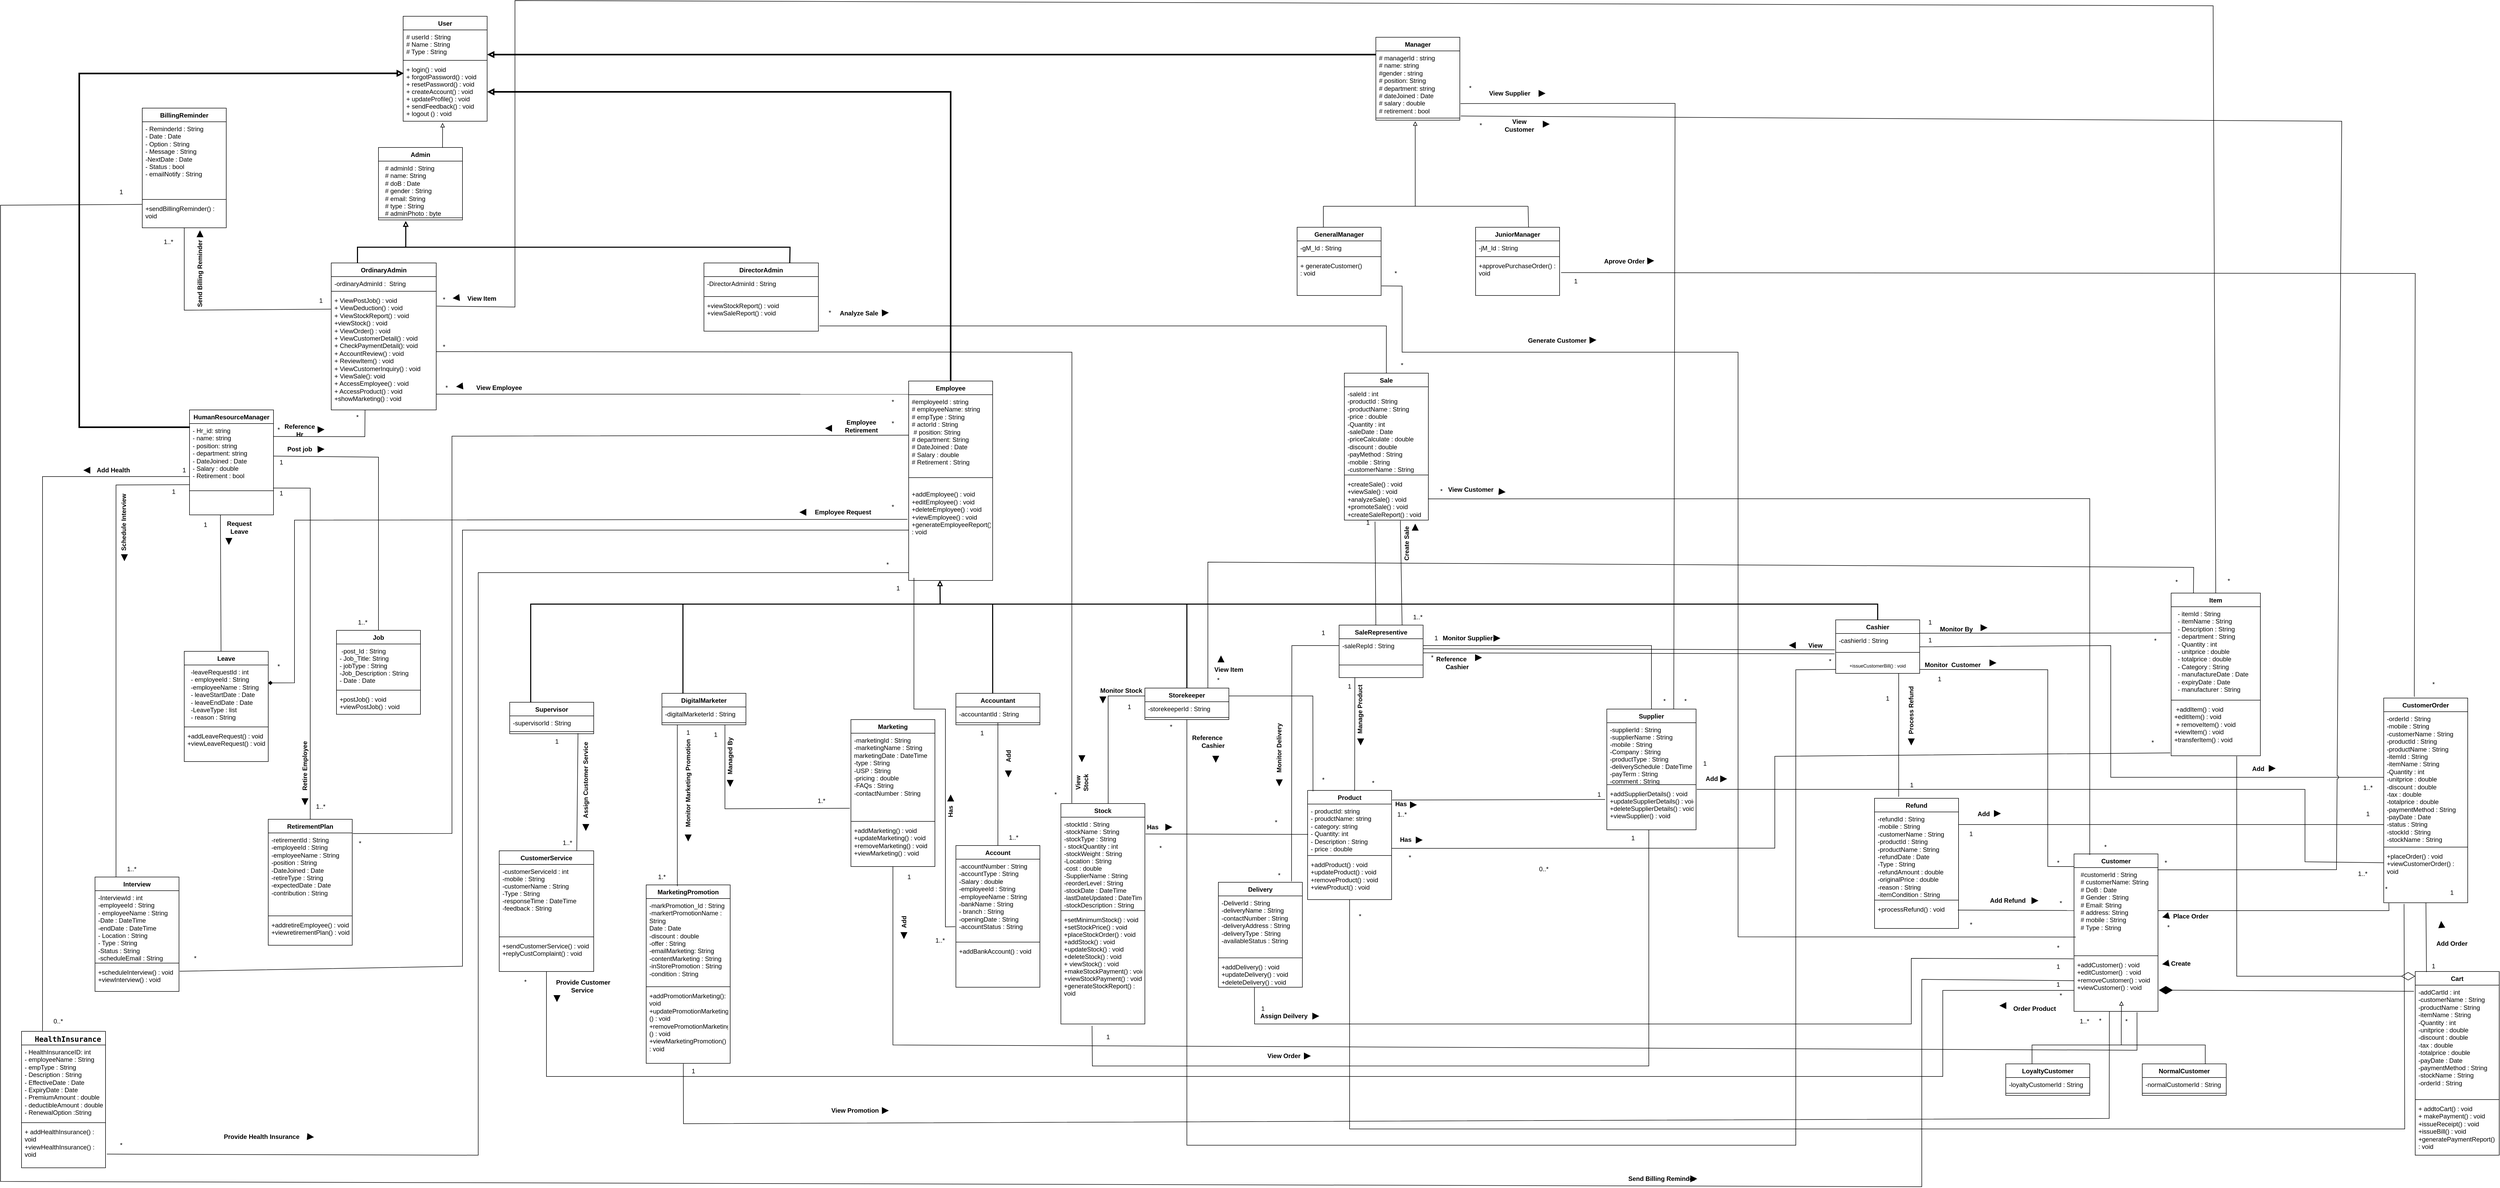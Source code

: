 <mxfile version="20.7.4" type="device"><diagram id="C5yw0SBZEpVr6rXWvTI5" name="Page-1"><mxGraphModel dx="153" dy="511" grid="1" gridSize="10" guides="1" tooltips="1" connect="1" arrows="1" fold="1" page="1" pageScale="1" pageWidth="1654" pageHeight="1169" math="0" shadow="0"><root><mxCell id="0"/><mxCell id="1" parent="0"/><mxCell id="1PoxrhiiBQOSCPAUsxFa-1" value="User" style="swimlane;fontStyle=1;align=center;verticalAlign=top;childLayout=stackLayout;horizontal=1;startSize=26;horizontalStack=0;resizeParent=1;resizeParentMax=0;resizeLast=0;collapsible=1;marginBottom=0;" parent="1" vertex="1"><mxGeometry x="827" y="80" width="160" height="200" as="geometry"/></mxCell><mxCell id="1PoxrhiiBQOSCPAUsxFa-2" value="# userId : String&#10;# Name : String&#10;# Type : String" style="text;strokeColor=none;fillColor=none;align=left;verticalAlign=top;spacingLeft=4;spacingRight=4;overflow=hidden;rotatable=0;points=[[0,0.5],[1,0.5]];portConstraint=eastwest;" parent="1PoxrhiiBQOSCPAUsxFa-1" vertex="1"><mxGeometry y="26" width="160" height="54" as="geometry"/></mxCell><mxCell id="1PoxrhiiBQOSCPAUsxFa-3" value="" style="line;strokeWidth=1;fillColor=none;align=left;verticalAlign=middle;spacingTop=-1;spacingLeft=3;spacingRight=3;rotatable=0;labelPosition=right;points=[];portConstraint=eastwest;strokeColor=inherit;" parent="1PoxrhiiBQOSCPAUsxFa-1" vertex="1"><mxGeometry y="80" width="160" height="8" as="geometry"/></mxCell><mxCell id="1PoxrhiiBQOSCPAUsxFa-4" value="+ login() : void&#10;+ forgotPassword() : void&#10;+ resetPassword() : void&#10;+ createAccount() : void&#10;+ updateProfile() : void&#10;+ sendFeedback() : void&#10;+ logout () : void" style="text;strokeColor=none;fillColor=none;align=left;verticalAlign=top;spacingLeft=4;spacingRight=4;overflow=hidden;rotatable=0;points=[[0,0.5],[1,0.5]];portConstraint=eastwest;" parent="1PoxrhiiBQOSCPAUsxFa-1" vertex="1"><mxGeometry y="88" width="160" height="112" as="geometry"/></mxCell><mxCell id="1PoxrhiiBQOSCPAUsxFa-5" value="" style="endArrow=block;html=1;rounded=0;entryX=0.47;entryY=1.064;entryDx=0;entryDy=0;entryPerimeter=0;endFill=0;" parent="1" edge="1"><mxGeometry width="50" height="50" relative="1" as="geometry"><mxPoint x="902" y="330" as="sourcePoint"/><mxPoint x="902.2" y="283.168" as="targetPoint"/></mxGeometry></mxCell><mxCell id="1PoxrhiiBQOSCPAUsxFa-10" value="Admin" style="swimlane;fontStyle=1;align=center;verticalAlign=top;childLayout=stackLayout;horizontal=1;startSize=26;horizontalStack=0;resizeParent=1;resizeParentMax=0;resizeLast=0;collapsible=1;marginBottom=0;whiteSpace=wrap;html=1;" parent="1" vertex="1"><mxGeometry x="780" y="330" width="160" height="138" as="geometry"/></mxCell><mxCell id="1PoxrhiiBQOSCPAUsxFa-11" value="&lt;div&gt;&amp;nbsp; # adminId : String&lt;/div&gt;&lt;div&gt;&amp;nbsp; #&lt;span style=&quot;background-color: initial;&quot;&gt;&amp;nbsp;name: String&lt;/span&gt;&lt;/div&gt;&lt;div&gt;&lt;span style=&quot;background-color: initial;&quot;&gt;&amp;nbsp; # doB : Date&lt;/span&gt;&lt;/div&gt;&lt;div&gt;&lt;span style=&quot;background-color: initial;&quot;&gt;&amp;nbsp; # gender : String&lt;/span&gt;&lt;/div&gt;&lt;div&gt;&amp;nbsp; # email: String&lt;/div&gt;&lt;div&gt;&amp;nbsp; # type : String&lt;/div&gt;&lt;div&gt;&amp;nbsp; #&amp;nbsp;adminPhoto : byte&lt;/div&gt;" style="text;strokeColor=none;fillColor=none;align=left;verticalAlign=top;spacingLeft=4;spacingRight=4;overflow=hidden;rotatable=0;points=[[0,0.5],[1,0.5]];portConstraint=eastwest;whiteSpace=wrap;html=1;" parent="1PoxrhiiBQOSCPAUsxFa-10" vertex="1"><mxGeometry y="26" width="160" height="104" as="geometry"/></mxCell><mxCell id="1PoxrhiiBQOSCPAUsxFa-12" value="" style="line;strokeWidth=1;fillColor=none;align=left;verticalAlign=middle;spacingTop=-1;spacingLeft=3;spacingRight=3;rotatable=0;labelPosition=right;points=[];portConstraint=eastwest;strokeColor=inherit;" parent="1PoxrhiiBQOSCPAUsxFa-10" vertex="1"><mxGeometry y="130" width="160" height="8" as="geometry"/></mxCell><mxCell id="1PoxrhiiBQOSCPAUsxFa-14" value="OrdinaryAdmin" style="swimlane;fontStyle=1;align=center;verticalAlign=top;childLayout=stackLayout;horizontal=1;startSize=26;horizontalStack=0;resizeParent=1;resizeParentMax=0;resizeLast=0;collapsible=1;marginBottom=0;whiteSpace=wrap;html=1;" parent="1" vertex="1"><mxGeometry x="690" y="550" width="200" height="280" as="geometry"/></mxCell><mxCell id="1PoxrhiiBQOSCPAUsxFa-15" value="-ordinaryAdminId :&amp;nbsp; String" style="text;strokeColor=none;fillColor=none;align=left;verticalAlign=top;spacingLeft=4;spacingRight=4;overflow=hidden;rotatable=0;points=[[0,0.5],[1,0.5]];portConstraint=eastwest;whiteSpace=wrap;html=1;" parent="1PoxrhiiBQOSCPAUsxFa-14" vertex="1"><mxGeometry y="26" width="200" height="24" as="geometry"/></mxCell><mxCell id="1PoxrhiiBQOSCPAUsxFa-16" value="" style="line;strokeWidth=1;fillColor=none;align=left;verticalAlign=middle;spacingTop=-1;spacingLeft=3;spacingRight=3;rotatable=0;labelPosition=right;points=[];portConstraint=eastwest;strokeColor=inherit;" parent="1PoxrhiiBQOSCPAUsxFa-14" vertex="1"><mxGeometry y="50" width="200" height="8" as="geometry"/></mxCell><mxCell id="1PoxrhiiBQOSCPAUsxFa-17" value="&lt;div style=&quot;border-color: var(--border-color);&quot;&gt;+ ViewPostJob() : void&lt;/div&gt;&lt;div style=&quot;border-color: var(--border-color);&quot;&gt;+ ViewDeduction() : void&lt;/div&gt;&lt;div style=&quot;border-color: var(--border-color);&quot;&gt;+ ViewStockReport() : void&lt;/div&gt;&lt;div style=&quot;border-color: var(--border-color);&quot;&gt;+viewStock() : void&lt;/div&gt;&lt;div style=&quot;border-color: var(--border-color);&quot;&gt;+ ViewOrder() : void&lt;/div&gt;&lt;div style=&quot;border-color: var(--border-color);&quot;&gt;+ ViewCustomerDetail() : void&lt;/div&gt;&lt;div style=&quot;border-color: var(--border-color);&quot;&gt;+ CheckPaymentDetail(): void&lt;/div&gt;&lt;div style=&quot;border-color: var(--border-color);&quot;&gt;+ AccountReview() : void&lt;/div&gt;&lt;div style=&quot;border-color: var(--border-color);&quot;&gt;+ ReviewItem() : void&lt;/div&gt;&lt;div style=&quot;border-color: var(--border-color);&quot;&gt;+ ViewCustomerInquiry() : void&lt;/div&gt;&lt;div style=&quot;border-color: var(--border-color);&quot;&gt;+ ViewSale(): void&lt;/div&gt;&lt;div style=&quot;border-color: var(--border-color);&quot;&gt;+ AccessEmployee() : void&lt;/div&gt;&lt;div style=&quot;border-color: var(--border-color);&quot;&gt;+ AccessProduct() : void&lt;/div&gt;&lt;div style=&quot;border-color: var(--border-color);&quot;&gt;+showMarketing() : void&lt;/div&gt;&lt;div style=&quot;border-color: var(--border-color);&quot;&gt;&lt;br&gt;&lt;/div&gt;&lt;div style=&quot;border-color: var(--border-color);&quot;&gt;&lt;br style=&quot;border-color: var(--border-color);&quot;&gt;&lt;/div&gt;" style="text;strokeColor=none;fillColor=none;align=left;verticalAlign=top;spacingLeft=4;spacingRight=4;overflow=hidden;rotatable=0;points=[[0,0.5],[1,0.5]];portConstraint=eastwest;whiteSpace=wrap;html=1;" parent="1PoxrhiiBQOSCPAUsxFa-14" vertex="1"><mxGeometry y="58" width="200" height="222" as="geometry"/></mxCell><mxCell id="1PoxrhiiBQOSCPAUsxFa-18" value="" style="endArrow=block;html=1;rounded=0;endFill=0;strokeWidth=2;" parent="1" edge="1"><mxGeometry width="50" height="50" relative="1" as="geometry"><mxPoint x="832" y="520" as="sourcePoint"/><mxPoint x="832" y="470" as="targetPoint"/></mxGeometry></mxCell><mxCell id="1PoxrhiiBQOSCPAUsxFa-31" value="BillingReminder" style="swimlane;fontStyle=1;align=center;verticalAlign=top;childLayout=stackLayout;horizontal=1;startSize=26;horizontalStack=0;resizeParent=1;resizeParentMax=0;resizeLast=0;collapsible=1;marginBottom=0;whiteSpace=wrap;html=1;" parent="1" vertex="1"><mxGeometry x="330" y="255" width="160" height="228" as="geometry"/></mxCell><mxCell id="1PoxrhiiBQOSCPAUsxFa-32" value="- ReminderId : String&lt;br&gt;- Date : Date&lt;br&gt;- Option : String&lt;br&gt;- Message : String&lt;br&gt;-NextDate : Date&lt;br&gt;- Status : bool&lt;br&gt;- emailNotify : String" style="text;strokeColor=none;fillColor=none;align=left;verticalAlign=top;spacingLeft=4;spacingRight=4;overflow=hidden;rotatable=0;points=[[0,0.5],[1,0.5]];portConstraint=eastwest;whiteSpace=wrap;html=1;" parent="1PoxrhiiBQOSCPAUsxFa-31" vertex="1"><mxGeometry y="26" width="160" height="144" as="geometry"/></mxCell><mxCell id="1PoxrhiiBQOSCPAUsxFa-33" value="" style="line;strokeWidth=1;fillColor=none;align=left;verticalAlign=middle;spacingTop=-1;spacingLeft=3;spacingRight=3;rotatable=0;labelPosition=right;points=[];portConstraint=eastwest;strokeColor=inherit;" parent="1PoxrhiiBQOSCPAUsxFa-31" vertex="1"><mxGeometry y="170" width="160" height="8" as="geometry"/></mxCell><mxCell id="1PoxrhiiBQOSCPAUsxFa-34" value="+sendBillingReminder() : void" style="text;strokeColor=none;fillColor=none;align=left;verticalAlign=top;spacingLeft=4;spacingRight=4;overflow=hidden;rotatable=0;points=[[0,0.5],[1,0.5]];portConstraint=eastwest;whiteSpace=wrap;html=1;" parent="1PoxrhiiBQOSCPAUsxFa-31" vertex="1"><mxGeometry y="178" width="160" height="50" as="geometry"/></mxCell><mxCell id="1PoxrhiiBQOSCPAUsxFa-35" value="" style="endArrow=none;html=1;rounded=0;exitX=-0.004;exitY=0.135;exitDx=0;exitDy=0;exitPerimeter=0;" parent="1" source="1PoxrhiiBQOSCPAUsxFa-17" target="1PoxrhiiBQOSCPAUsxFa-34" edge="1"><mxGeometry width="50" height="50" relative="1" as="geometry"><mxPoint x="460" y="590" as="sourcePoint"/><mxPoint x="510" y="540" as="targetPoint"/><Array as="points"><mxPoint x="410" y="640"/></Array></mxGeometry></mxCell><mxCell id="1PoxrhiiBQOSCPAUsxFa-36" value="1..*" style="text;strokeColor=none;align=center;fillColor=none;html=1;verticalAlign=middle;whiteSpace=wrap;rounded=0;" parent="1" vertex="1"><mxGeometry x="350" y="495" width="60" height="30" as="geometry"/></mxCell><mxCell id="1PoxrhiiBQOSCPAUsxFa-38" value="1" style="text;strokeColor=none;align=center;fillColor=none;html=1;verticalAlign=middle;whiteSpace=wrap;rounded=0;" parent="1" vertex="1"><mxGeometry x="656.5" y="612" width="27" height="20" as="geometry"/></mxCell><mxCell id="1PoxrhiiBQOSCPAUsxFa-39" value="&lt;b&gt;Send Billing Reminder&lt;/b&gt;" style="text;strokeColor=none;align=center;fillColor=none;html=1;verticalAlign=middle;whiteSpace=wrap;rounded=0;rotation=-90;" parent="1" vertex="1"><mxGeometry x="370" y="555" width="140" height="30" as="geometry"/></mxCell><mxCell id="1PoxrhiiBQOSCPAUsxFa-40" value="HumanResourceManager" style="swimlane;fontStyle=1;align=center;verticalAlign=top;childLayout=stackLayout;horizontal=1;startSize=26;horizontalStack=0;resizeParent=1;resizeParentMax=0;resizeLast=0;collapsible=1;marginBottom=0;whiteSpace=wrap;html=1;" parent="1" vertex="1"><mxGeometry x="420" y="830" width="160" height="200" as="geometry"/></mxCell><mxCell id="1PoxrhiiBQOSCPAUsxFa-41" value="&lt;div&gt;- Hr_id: string&amp;nbsp; &amp;nbsp; &amp;nbsp; &amp;nbsp; &amp;nbsp; &amp;nbsp;&lt;/div&gt;&lt;div&gt;- name: string&amp;nbsp; &amp;nbsp; &amp;nbsp; &amp;nbsp; &amp;nbsp; &amp;nbsp; &amp;nbsp; &amp;nbsp; &amp;nbsp; &amp;nbsp;&amp;nbsp;&lt;/div&gt;&lt;div&gt;- position: string&amp;nbsp; &amp;nbsp; &amp;nbsp; &amp;nbsp; &amp;nbsp; &amp;nbsp; &amp;nbsp; &amp;nbsp;&amp;nbsp;&lt;/div&gt;&lt;div&gt;- department: string&lt;/div&gt;&lt;div&gt;- DateJoined : Date&lt;/div&gt;&lt;div&gt;- Salary : double&lt;/div&gt;&lt;div&gt;- Retirement : bool&amp;nbsp; &amp;nbsp; &amp;nbsp; &amp;nbsp;&amp;nbsp;&lt;/div&gt;" style="text;strokeColor=none;fillColor=none;align=left;verticalAlign=top;spacingLeft=4;spacingRight=4;overflow=hidden;rotatable=0;points=[[0,0.5],[1,0.5]];portConstraint=eastwest;whiteSpace=wrap;html=1;" parent="1PoxrhiiBQOSCPAUsxFa-40" vertex="1"><mxGeometry y="26" width="160" height="124" as="geometry"/></mxCell><mxCell id="1PoxrhiiBQOSCPAUsxFa-42" value="" style="line;strokeWidth=1;fillColor=none;align=left;verticalAlign=middle;spacingTop=-1;spacingLeft=3;spacingRight=3;rotatable=0;labelPosition=right;points=[];portConstraint=eastwest;strokeColor=inherit;" parent="1PoxrhiiBQOSCPAUsxFa-40" vertex="1"><mxGeometry y="150" width="160" height="8" as="geometry"/></mxCell><mxCell id="1PoxrhiiBQOSCPAUsxFa-44" value="&lt;font face=&quot;monospace&quot; color=&quot;rgba(0, 0, 0, 0)&quot;&gt;&lt;span style=&quot;font-size: 0px;&quot;&gt;\&lt;/span&gt;&lt;/font&gt;" style="text;strokeColor=none;fillColor=none;align=left;verticalAlign=top;spacingLeft=4;spacingRight=4;overflow=hidden;rotatable=0;points=[[0,0.5],[1,0.5]];portConstraint=eastwest;whiteSpace=wrap;html=1;" parent="1PoxrhiiBQOSCPAUsxFa-40" vertex="1"><mxGeometry y="158" width="160" height="42" as="geometry"/></mxCell><mxCell id="1PoxrhiiBQOSCPAUsxFa-46" value="" style="endArrow=block;html=1;rounded=0;entryX=0.008;entryY=0.185;entryDx=0;entryDy=0;entryPerimeter=0;exitX=0.005;exitY=0.056;exitDx=0;exitDy=0;exitPerimeter=0;endFill=0;strokeWidth=3;" parent="1" source="1PoxrhiiBQOSCPAUsxFa-41" target="1PoxrhiiBQOSCPAUsxFa-4" edge="1"><mxGeometry width="50" height="50" relative="1" as="geometry"><mxPoint x="320" y="270" as="sourcePoint"/><mxPoint x="370" y="220" as="targetPoint"/><Array as="points"><mxPoint x="210" y="863"/><mxPoint x="210" y="189"/></Array></mxGeometry></mxCell><mxCell id="1PoxrhiiBQOSCPAUsxFa-47" value="Job" style="swimlane;fontStyle=1;align=center;verticalAlign=top;childLayout=stackLayout;horizontal=1;startSize=26;horizontalStack=0;resizeParent=1;resizeParentMax=0;resizeLast=0;collapsible=1;marginBottom=0;" parent="1" vertex="1"><mxGeometry x="700" y="1250" width="160" height="160" as="geometry"/></mxCell><mxCell id="1PoxrhiiBQOSCPAUsxFa-48" value=" -post_Id : String&#10;- Job_Title: String&#10;- jobType : String&#10;-Job_Description : String&#10;- Date : Date" style="text;strokeColor=none;fillColor=none;align=left;verticalAlign=top;spacingLeft=4;spacingRight=4;overflow=hidden;rotatable=0;points=[[0,0.5],[1,0.5]];portConstraint=eastwest;" parent="1PoxrhiiBQOSCPAUsxFa-47" vertex="1"><mxGeometry y="26" width="160" height="84" as="geometry"/></mxCell><mxCell id="1PoxrhiiBQOSCPAUsxFa-49" value="" style="line;strokeWidth=1;fillColor=none;align=left;verticalAlign=middle;spacingTop=-1;spacingLeft=3;spacingRight=3;rotatable=0;labelPosition=right;points=[];portConstraint=eastwest;strokeColor=inherit;" parent="1PoxrhiiBQOSCPAUsxFa-47" vertex="1"><mxGeometry y="110" width="160" height="8" as="geometry"/></mxCell><mxCell id="1PoxrhiiBQOSCPAUsxFa-50" value="+postJob() : void&#10;+viewPostJob() : void" style="text;strokeColor=none;fillColor=none;align=left;verticalAlign=top;spacingLeft=4;spacingRight=4;overflow=hidden;rotatable=0;points=[[0,0.5],[1,0.5]];portConstraint=eastwest;" parent="1PoxrhiiBQOSCPAUsxFa-47" vertex="1"><mxGeometry y="118" width="160" height="42" as="geometry"/></mxCell><mxCell id="1PoxrhiiBQOSCPAUsxFa-51" value="" style="endArrow=none;html=1;rounded=0;exitX=0.5;exitY=0;exitDx=0;exitDy=0;entryX=1;entryY=0.5;entryDx=0;entryDy=0;" parent="1" source="1PoxrhiiBQOSCPAUsxFa-47" target="1PoxrhiiBQOSCPAUsxFa-41" edge="1"><mxGeometry width="50" height="50" relative="1" as="geometry"><mxPoint x="640" y="1020" as="sourcePoint"/><mxPoint x="580" y="850" as="targetPoint"/><Array as="points"><mxPoint x="780" y="920"/></Array></mxGeometry></mxCell><mxCell id="1PoxrhiiBQOSCPAUsxFa-52" value="1" style="text;strokeColor=none;align=center;fillColor=none;html=1;verticalAlign=middle;whiteSpace=wrap;rounded=0;" parent="1" vertex="1"><mxGeometry x="585" y="925" width="20" height="10" as="geometry"/></mxCell><mxCell id="1PoxrhiiBQOSCPAUsxFa-53" value="1..*" style="text;strokeColor=none;align=center;fillColor=none;html=1;verticalAlign=middle;whiteSpace=wrap;rounded=0;" parent="1" vertex="1"><mxGeometry x="720" y="1220" width="60" height="30" as="geometry"/></mxCell><mxCell id="1PoxrhiiBQOSCPAUsxFa-54" value="&lt;b&gt;Post job&lt;/b&gt;" style="text;strokeColor=none;align=center;fillColor=none;html=1;verticalAlign=middle;whiteSpace=wrap;rounded=0;rotation=0;" parent="1" vertex="1"><mxGeometry x="605" y="895.5" width="50" height="19" as="geometry"/></mxCell><mxCell id="1PoxrhiiBQOSCPAUsxFa-55" value="Leave" style="swimlane;fontStyle=1;align=center;verticalAlign=top;childLayout=stackLayout;horizontal=1;startSize=26;horizontalStack=0;resizeParent=1;resizeParentMax=0;resizeLast=0;collapsible=1;marginBottom=0;whiteSpace=wrap;html=1;" parent="1" vertex="1"><mxGeometry x="410" y="1290" width="160" height="210" as="geometry"/></mxCell><mxCell id="1PoxrhiiBQOSCPAUsxFa-56" value="&lt;div&gt;&amp;nbsp; -leaveRequestId : int&lt;/div&gt;&lt;div&gt;&lt;span style=&quot;background-color: initial;&quot;&gt;&amp;nbsp; - employeeId : String&lt;/span&gt;&lt;/div&gt;&lt;div&gt;&amp;nbsp; -employeeName : String&lt;/div&gt;&lt;div&gt;&lt;span style=&quot;background-color: initial;&quot;&gt;&amp;nbsp; - leaveStartDate&lt;/span&gt;&lt;span style=&quot;background-color: initial;&quot;&gt;&amp;nbsp;: Date&lt;/span&gt;&lt;/div&gt;&lt;div&gt;&amp;nbsp; - leaveEndDate : Date&lt;/div&gt;&lt;div&gt;&amp;nbsp; -LeaveType : list&lt;/div&gt;&lt;div&gt;&amp;nbsp; - reason : String&lt;/div&gt;" style="text;strokeColor=none;fillColor=none;align=left;verticalAlign=top;spacingLeft=4;spacingRight=4;overflow=hidden;rotatable=0;points=[[0,0.5],[1,0.5]];portConstraint=eastwest;whiteSpace=wrap;html=1;" parent="1PoxrhiiBQOSCPAUsxFa-55" vertex="1"><mxGeometry y="26" width="160" height="114" as="geometry"/></mxCell><mxCell id="1PoxrhiiBQOSCPAUsxFa-57" value="" style="line;strokeWidth=1;fillColor=none;align=left;verticalAlign=middle;spacingTop=-1;spacingLeft=3;spacingRight=3;rotatable=0;labelPosition=right;points=[];portConstraint=eastwest;strokeColor=inherit;" parent="1PoxrhiiBQOSCPAUsxFa-55" vertex="1"><mxGeometry y="140" width="160" height="8" as="geometry"/></mxCell><mxCell id="1PoxrhiiBQOSCPAUsxFa-58" value="+addLeaveRequest() : void&lt;br&gt;+viewLeaveRequest() : void" style="text;strokeColor=none;fillColor=none;align=left;verticalAlign=top;spacingLeft=4;spacingRight=4;overflow=hidden;rotatable=0;points=[[0,0.5],[1,0.5]];portConstraint=eastwest;whiteSpace=wrap;html=1;" parent="1PoxrhiiBQOSCPAUsxFa-55" vertex="1"><mxGeometry y="148" width="160" height="62" as="geometry"/></mxCell><mxCell id="1PoxrhiiBQOSCPAUsxFa-59" value="" style="endArrow=none;html=1;rounded=0;entryX=0.368;entryY=0.989;entryDx=0;entryDy=0;entryPerimeter=0;exitX=0.438;exitY=0;exitDx=0;exitDy=0;exitPerimeter=0;" parent="1" source="1PoxrhiiBQOSCPAUsxFa-55" target="1PoxrhiiBQOSCPAUsxFa-44" edge="1"><mxGeometry width="50" height="50" relative="1" as="geometry"><mxPoint x="360" y="940" as="sourcePoint"/><mxPoint x="410" y="890" as="targetPoint"/></mxGeometry></mxCell><mxCell id="1PoxrhiiBQOSCPAUsxFa-60" value="1" style="text;strokeColor=none;align=center;fillColor=none;html=1;verticalAlign=middle;whiteSpace=wrap;rounded=0;" parent="1" vertex="1"><mxGeometry x="440" y="1041" width="21" height="15" as="geometry"/></mxCell><mxCell id="1PoxrhiiBQOSCPAUsxFa-63" value="" style="endArrow=none;html=1;rounded=0;exitX=0.996;exitY=0.199;exitDx=0;exitDy=0;exitPerimeter=0;entryX=0.322;entryY=1.001;entryDx=0;entryDy=0;entryPerimeter=0;" parent="1" source="1PoxrhiiBQOSCPAUsxFa-41" target="1PoxrhiiBQOSCPAUsxFa-17" edge="1"><mxGeometry width="50" height="50" relative="1" as="geometry"><mxPoint x="610" y="770" as="sourcePoint"/><mxPoint x="690" y="770" as="targetPoint"/><Array as="points"><mxPoint x="754" y="881"/></Array></mxGeometry></mxCell><mxCell id="1PoxrhiiBQOSCPAUsxFa-64" value="&lt;b&gt;Request Leave&lt;/b&gt;" style="text;strokeColor=none;align=center;fillColor=none;html=1;verticalAlign=middle;whiteSpace=wrap;rounded=0;rotation=0;" parent="1" vertex="1"><mxGeometry x="490" y="1041" width="50" height="26" as="geometry"/></mxCell><mxCell id="1PoxrhiiBQOSCPAUsxFa-65" value="&lt;b&gt;Reference&lt;br&gt;Hr&lt;br&gt;&lt;/b&gt;" style="text;strokeColor=none;align=center;fillColor=none;html=1;verticalAlign=middle;whiteSpace=wrap;rounded=0;rotation=0;" parent="1" vertex="1"><mxGeometry x="600" y="862.5" width="60" height="12.5" as="geometry"/></mxCell><mxCell id="1PoxrhiiBQOSCPAUsxFa-66" value="&lt;span style=&quot;font-family: &amp;quot;Söhne Mono&amp;quot;, Monaco, &amp;quot;Andale Mono&amp;quot;, &amp;quot;Ubuntu Mono&amp;quot;, monospace; font-size: 14px; text-align: left; white-space: pre; background-color: rgb(255, 255, 255);&quot;&gt;  HealthInsurance&lt;/span&gt;" style="swimlane;fontStyle=1;align=center;verticalAlign=top;childLayout=stackLayout;horizontal=1;startSize=26;horizontalStack=0;resizeParent=1;resizeParentMax=0;resizeLast=0;collapsible=1;marginBottom=0;whiteSpace=wrap;html=1;" parent="1" vertex="1"><mxGeometry x="100" y="2014" width="160" height="260" as="geometry"/></mxCell><mxCell id="1PoxrhiiBQOSCPAUsxFa-67" value="&lt;div&gt;- HealthInsuranceID: int&lt;/div&gt;&lt;div&gt;- employeeName : String&lt;/div&gt;&lt;div&gt;- empType : String&lt;/div&gt;&lt;div&gt;- Description : String&lt;/div&gt;&lt;div&gt;- EffectiveDate : Date&lt;/div&gt;&lt;div&gt;- ExpiryDate : Date&lt;/div&gt;&lt;div&gt;- PremiumAmount : double&lt;/div&gt;&lt;div&gt;- deductibleAmount : double&lt;/div&gt;&lt;div&gt;- RenewalOption :String&lt;/div&gt;&lt;div&gt;&lt;br&gt;&lt;/div&gt;" style="text;strokeColor=none;fillColor=none;align=left;verticalAlign=top;spacingLeft=4;spacingRight=4;overflow=hidden;rotatable=0;points=[[0,0.5],[1,0.5]];portConstraint=eastwest;whiteSpace=wrap;html=1;" parent="1PoxrhiiBQOSCPAUsxFa-66" vertex="1"><mxGeometry y="26" width="160" height="144" as="geometry"/></mxCell><mxCell id="1PoxrhiiBQOSCPAUsxFa-68" value="" style="line;strokeWidth=1;fillColor=none;align=left;verticalAlign=middle;spacingTop=-1;spacingLeft=3;spacingRight=3;rotatable=0;labelPosition=right;points=[];portConstraint=eastwest;strokeColor=inherit;" parent="1PoxrhiiBQOSCPAUsxFa-66" vertex="1"><mxGeometry y="170" width="160" height="8" as="geometry"/></mxCell><mxCell id="1PoxrhiiBQOSCPAUsxFa-69" value="+ addHealthInsurance() : void&lt;br&gt;+viewHealthInsurance() : void" style="text;strokeColor=none;fillColor=none;align=left;verticalAlign=top;spacingLeft=4;spacingRight=4;overflow=hidden;rotatable=0;points=[[0,0.5],[1,0.5]];portConstraint=eastwest;whiteSpace=wrap;html=1;" parent="1PoxrhiiBQOSCPAUsxFa-66" vertex="1"><mxGeometry y="178" width="160" height="82" as="geometry"/></mxCell><mxCell id="1PoxrhiiBQOSCPAUsxFa-70" value="" style="endArrow=none;html=1;rounded=0;entryX=0;entryY=0.815;entryDx=0;entryDy=0;entryPerimeter=0;exitX=0.25;exitY=0;exitDx=0;exitDy=0;" parent="1" source="1PoxrhiiBQOSCPAUsxFa-66" target="1PoxrhiiBQOSCPAUsxFa-41" edge="1"><mxGeometry width="50" height="50" relative="1" as="geometry"><mxPoint x="300" y="890" as="sourcePoint"/><mxPoint x="310" y="830" as="targetPoint"/><Array as="points"><mxPoint x="140" y="957"/></Array></mxGeometry></mxCell><mxCell id="1PoxrhiiBQOSCPAUsxFa-71" value="1" style="text;strokeColor=none;align=center;fillColor=none;html=1;verticalAlign=middle;whiteSpace=wrap;rounded=0;" parent="1" vertex="1"><mxGeometry x="400" y="940" width="20" height="10" as="geometry"/></mxCell><mxCell id="1PoxrhiiBQOSCPAUsxFa-73" value="0..*" style="text;strokeColor=none;align=center;fillColor=none;html=1;verticalAlign=middle;whiteSpace=wrap;rounded=0;" parent="1" vertex="1"><mxGeometry x="140" y="1980" width="60" height="30" as="geometry"/></mxCell><mxCell id="1PoxrhiiBQOSCPAUsxFa-74" value="&lt;b&gt;Add Health&lt;/b&gt;" style="text;strokeColor=none;align=center;fillColor=none;html=1;verticalAlign=middle;whiteSpace=wrap;rounded=0;rotation=0;" parent="1" vertex="1"><mxGeometry x="240" y="935" width="70" height="19" as="geometry"/></mxCell><mxCell id="1PoxrhiiBQOSCPAUsxFa-75" value="RetirementPlan" style="swimlane;fontStyle=1;align=center;verticalAlign=top;childLayout=stackLayout;horizontal=1;startSize=26;horizontalStack=0;resizeParent=1;resizeParentMax=0;resizeLast=0;collapsible=1;marginBottom=0;whiteSpace=wrap;html=1;" parent="1" vertex="1"><mxGeometry x="570" y="1610" width="160" height="240" as="geometry"/></mxCell><mxCell id="1PoxrhiiBQOSCPAUsxFa-76" value="-retirementId : String&lt;br&gt;-employeeId : String&lt;br&gt;-employeeName : String&lt;br&gt;-position : String&lt;br&gt;-DateJoined : Date&lt;br&gt;-retireType : String&lt;br&gt;-expectedDate : Date&lt;br&gt;-contribution : String" style="text;strokeColor=none;fillColor=none;align=left;verticalAlign=top;spacingLeft=4;spacingRight=4;overflow=hidden;rotatable=0;points=[[0,0.5],[1,0.5]];portConstraint=eastwest;whiteSpace=wrap;html=1;" parent="1PoxrhiiBQOSCPAUsxFa-75" vertex="1"><mxGeometry y="26" width="160" height="154" as="geometry"/></mxCell><mxCell id="1PoxrhiiBQOSCPAUsxFa-77" value="" style="line;strokeWidth=1;fillColor=none;align=left;verticalAlign=middle;spacingTop=-1;spacingLeft=3;spacingRight=3;rotatable=0;labelPosition=right;points=[];portConstraint=eastwest;strokeColor=inherit;" parent="1PoxrhiiBQOSCPAUsxFa-75" vertex="1"><mxGeometry y="180" width="160" height="8" as="geometry"/></mxCell><mxCell id="1PoxrhiiBQOSCPAUsxFa-78" value="+addretireEmployee() : void&lt;br&gt;+viewretirementPlan() : void" style="text;strokeColor=none;fillColor=none;align=left;verticalAlign=top;spacingLeft=4;spacingRight=4;overflow=hidden;rotatable=0;points=[[0,0.5],[1,0.5]];portConstraint=eastwest;whiteSpace=wrap;html=1;" parent="1PoxrhiiBQOSCPAUsxFa-75" vertex="1"><mxGeometry y="188" width="160" height="52" as="geometry"/></mxCell><mxCell id="1PoxrhiiBQOSCPAUsxFa-79" value="" style="endArrow=none;html=1;rounded=0;exitX=0.5;exitY=0;exitDx=0;exitDy=0;entryX=0.996;entryY=0.991;entryDx=0;entryDy=0;entryPerimeter=0;" parent="1" source="1PoxrhiiBQOSCPAUsxFa-75" target="1PoxrhiiBQOSCPAUsxFa-41" edge="1"><mxGeometry width="50" height="50" relative="1" as="geometry"><mxPoint x="630" y="1110" as="sourcePoint"/><mxPoint x="680" y="1060" as="targetPoint"/><Array as="points"><mxPoint x="650" y="979"/></Array></mxGeometry></mxCell><mxCell id="1PoxrhiiBQOSCPAUsxFa-80" value="1" style="text;strokeColor=none;align=center;fillColor=none;html=1;verticalAlign=middle;whiteSpace=wrap;rounded=0;" parent="1" vertex="1"><mxGeometry x="580" y="984" width="30" height="9" as="geometry"/></mxCell><mxCell id="1PoxrhiiBQOSCPAUsxFa-81" value="1..*" style="text;strokeColor=none;align=center;fillColor=none;html=1;verticalAlign=middle;whiteSpace=wrap;rounded=0;" parent="1" vertex="1"><mxGeometry x="640" y="1571" width="60" height="30" as="geometry"/></mxCell><mxCell id="1PoxrhiiBQOSCPAUsxFa-82" value="&lt;b&gt;Retire Employee&lt;/b&gt;" style="text;strokeColor=none;align=center;fillColor=none;html=1;verticalAlign=middle;whiteSpace=wrap;rounded=0;rotation=-90;" parent="1" vertex="1"><mxGeometry x="590" y="1498" width="100" height="20" as="geometry"/></mxCell><mxCell id="1PoxrhiiBQOSCPAUsxFa-83" value="Interview" style="swimlane;fontStyle=1;align=center;verticalAlign=top;childLayout=stackLayout;horizontal=1;startSize=26;horizontalStack=0;resizeParent=1;resizeParentMax=0;resizeLast=0;collapsible=1;marginBottom=0;whiteSpace=wrap;html=1;" parent="1" vertex="1"><mxGeometry x="240" y="1720" width="160" height="218" as="geometry"/></mxCell><mxCell id="1PoxrhiiBQOSCPAUsxFa-84" value="-InterviewId : int&lt;br&gt;-employeeId : String&lt;br&gt;- employeeName : String&lt;br&gt;-Date : DateTime&lt;br&gt;-endDate : DateTime&lt;br&gt;- Location : String&lt;br&gt;- Type : String&lt;br&gt;-Status : String&lt;br&gt;-scheduleEmail : String&amp;nbsp;" style="text;strokeColor=none;fillColor=none;align=left;verticalAlign=top;spacingLeft=4;spacingRight=4;overflow=hidden;rotatable=0;points=[[0,0.5],[1,0.5]];portConstraint=eastwest;whiteSpace=wrap;html=1;" parent="1PoxrhiiBQOSCPAUsxFa-83" vertex="1"><mxGeometry y="26" width="160" height="134" as="geometry"/></mxCell><mxCell id="1PoxrhiiBQOSCPAUsxFa-85" value="" style="line;strokeWidth=1;fillColor=none;align=left;verticalAlign=middle;spacingTop=-1;spacingLeft=3;spacingRight=3;rotatable=0;labelPosition=right;points=[];portConstraint=eastwest;strokeColor=inherit;" parent="1PoxrhiiBQOSCPAUsxFa-83" vertex="1"><mxGeometry y="160" width="160" height="8" as="geometry"/></mxCell><mxCell id="1PoxrhiiBQOSCPAUsxFa-86" value="+scheduleInterview() : void&lt;br&gt;+viewInterview() : void" style="text;strokeColor=none;fillColor=none;align=left;verticalAlign=top;spacingLeft=4;spacingRight=4;overflow=hidden;rotatable=0;points=[[0,0.5],[1,0.5]];portConstraint=eastwest;whiteSpace=wrap;html=1;" parent="1PoxrhiiBQOSCPAUsxFa-83" vertex="1"><mxGeometry y="168" width="160" height="50" as="geometry"/></mxCell><mxCell id="1PoxrhiiBQOSCPAUsxFa-87" value="" style="endArrow=none;html=1;rounded=0;exitX=0.25;exitY=0;exitDx=0;exitDy=0;entryX=0;entryY=0.94;entryDx=0;entryDy=0;entryPerimeter=0;" parent="1" source="1PoxrhiiBQOSCPAUsxFa-83" target="1PoxrhiiBQOSCPAUsxFa-41" edge="1"><mxGeometry width="50" height="50" relative="1" as="geometry"><mxPoint x="340" y="1230" as="sourcePoint"/><mxPoint x="390" y="1180" as="targetPoint"/><Array as="points"><mxPoint x="280" y="973"/></Array></mxGeometry></mxCell><mxCell id="1PoxrhiiBQOSCPAUsxFa-88" value="1" style="text;strokeColor=none;align=center;fillColor=none;html=1;verticalAlign=middle;whiteSpace=wrap;rounded=0;" parent="1" vertex="1"><mxGeometry x="370" y="981" width="40" height="10" as="geometry"/></mxCell><mxCell id="1PoxrhiiBQOSCPAUsxFa-89" value="1..*" style="text;strokeColor=none;align=center;fillColor=none;html=1;verticalAlign=middle;whiteSpace=wrap;rounded=0;" parent="1" vertex="1"><mxGeometry x="280" y="1690" width="60" height="30" as="geometry"/></mxCell><mxCell id="1PoxrhiiBQOSCPAUsxFa-90" value="&lt;b&gt;Schedule Interview&lt;/b&gt;" style="text;strokeColor=none;align=center;fillColor=none;html=1;verticalAlign=middle;whiteSpace=wrap;rounded=0;rotation=-90;" parent="1" vertex="1"><mxGeometry x="230" y="1029" width="130" height="30" as="geometry"/></mxCell><mxCell id="1PoxrhiiBQOSCPAUsxFa-91" value="Manager" style="swimlane;fontStyle=1;align=center;verticalAlign=top;childLayout=stackLayout;horizontal=1;startSize=26;horizontalStack=0;resizeParent=1;resizeParentMax=0;resizeLast=0;collapsible=1;marginBottom=0;whiteSpace=wrap;html=1;" parent="1" vertex="1"><mxGeometry x="2680" y="120" width="160" height="158" as="geometry"/></mxCell><mxCell id="1PoxrhiiBQOSCPAUsxFa-92" value="&lt;div&gt;# managerId : string&amp;nbsp; &amp;nbsp; &amp;nbsp; &amp;nbsp; &amp;nbsp; &amp;nbsp;&lt;/div&gt;&lt;div&gt;# name: string&amp;nbsp;&amp;nbsp;&lt;/div&gt;&lt;div&gt;#gender : string&amp;nbsp; &amp;nbsp; &amp;nbsp; &amp;nbsp; &amp;nbsp; &amp;nbsp; &amp;nbsp; &amp;nbsp; &amp;nbsp;&amp;nbsp;&lt;/div&gt;&lt;div&gt;# position: String&amp;nbsp; &amp;nbsp; &amp;nbsp; &amp;nbsp; &amp;nbsp; &amp;nbsp; &amp;nbsp; &amp;nbsp;&amp;nbsp;&lt;/div&gt;&lt;div&gt;# department: string&lt;/div&gt;&lt;div&gt;# dateJoined : Date&lt;/div&gt;&lt;div&gt;# salary : double&lt;/div&gt;&lt;div&gt;# retirement : bool&amp;nbsp; &amp;nbsp; &amp;nbsp; &amp;nbsp;&amp;nbsp;&lt;/div&gt;" style="text;strokeColor=none;fillColor=none;align=left;verticalAlign=top;spacingLeft=4;spacingRight=4;overflow=hidden;rotatable=0;points=[[0,0.5],[1,0.5]];portConstraint=eastwest;whiteSpace=wrap;html=1;" parent="1PoxrhiiBQOSCPAUsxFa-91" vertex="1"><mxGeometry y="26" width="160" height="124" as="geometry"/></mxCell><mxCell id="1PoxrhiiBQOSCPAUsxFa-93" value="" style="line;strokeWidth=1;fillColor=none;align=left;verticalAlign=middle;spacingTop=-1;spacingLeft=3;spacingRight=3;rotatable=0;labelPosition=right;points=[];portConstraint=eastwest;strokeColor=inherit;" parent="1PoxrhiiBQOSCPAUsxFa-91" vertex="1"><mxGeometry y="150" width="160" height="8" as="geometry"/></mxCell><mxCell id="1PoxrhiiBQOSCPAUsxFa-97" value="GeneralManager" style="swimlane;fontStyle=1;align=center;verticalAlign=top;childLayout=stackLayout;horizontal=1;startSize=26;horizontalStack=0;resizeParent=1;resizeParentMax=0;resizeLast=0;collapsible=1;marginBottom=0;" parent="1" vertex="1"><mxGeometry x="2530" y="482" width="160" height="130" as="geometry"/></mxCell><mxCell id="1PoxrhiiBQOSCPAUsxFa-98" value="-gM_Id : String" style="text;strokeColor=none;fillColor=none;align=left;verticalAlign=top;spacingLeft=4;spacingRight=4;overflow=hidden;rotatable=0;points=[[0,0.5],[1,0.5]];portConstraint=eastwest;" parent="1PoxrhiiBQOSCPAUsxFa-97" vertex="1"><mxGeometry y="26" width="160" height="26" as="geometry"/></mxCell><mxCell id="1PoxrhiiBQOSCPAUsxFa-99" value="" style="line;strokeWidth=1;fillColor=none;align=left;verticalAlign=middle;spacingTop=-1;spacingLeft=3;spacingRight=3;rotatable=0;labelPosition=right;points=[];portConstraint=eastwest;strokeColor=inherit;" parent="1PoxrhiiBQOSCPAUsxFa-97" vertex="1"><mxGeometry y="52" width="160" height="8" as="geometry"/></mxCell><mxCell id="1PoxrhiiBQOSCPAUsxFa-100" value="+ generateCustomer()&#10;: void&#10;" style="text;strokeColor=none;fillColor=none;align=left;verticalAlign=top;spacingLeft=4;spacingRight=4;overflow=hidden;rotatable=0;points=[[0,0.5],[1,0.5]];portConstraint=eastwest;" parent="1PoxrhiiBQOSCPAUsxFa-97" vertex="1"><mxGeometry y="60" width="160" height="70" as="geometry"/></mxCell><mxCell id="1PoxrhiiBQOSCPAUsxFa-105" value="" style="endArrow=block;html=1;rounded=0;endFill=0;" parent="1" edge="1"><mxGeometry width="50" height="50" relative="1" as="geometry"><mxPoint x="2755" y="442" as="sourcePoint"/><mxPoint x="2755" y="280" as="targetPoint"/></mxGeometry></mxCell><mxCell id="1PoxrhiiBQOSCPAUsxFa-106" value="" style="endArrow=none;html=1;rounded=0;" parent="1" edge="1"><mxGeometry width="50" height="50" relative="1" as="geometry"><mxPoint x="2580" y="442" as="sourcePoint"/><mxPoint x="2970" y="442" as="targetPoint"/></mxGeometry></mxCell><mxCell id="1PoxrhiiBQOSCPAUsxFa-107" value="" style="endArrow=none;html=1;rounded=0;" parent="1" edge="1"><mxGeometry width="50" height="50" relative="1" as="geometry"><mxPoint x="2580" y="482" as="sourcePoint"/><mxPoint x="2580" y="442" as="targetPoint"/></mxGeometry></mxCell><mxCell id="1PoxrhiiBQOSCPAUsxFa-108" value="" style="endArrow=none;html=1;rounded=0;exitX=0.568;exitY=0.001;exitDx=0;exitDy=0;exitPerimeter=0;" parent="1" edge="1"><mxGeometry width="50" height="50" relative="1" as="geometry"><mxPoint x="2970.88" y="482.08" as="sourcePoint"/><mxPoint x="2970" y="442" as="targetPoint"/></mxGeometry></mxCell><mxCell id="1PoxrhiiBQOSCPAUsxFa-109" value="DirectorAdmin" style="swimlane;fontStyle=1;align=center;verticalAlign=top;childLayout=stackLayout;horizontal=1;startSize=26;horizontalStack=0;resizeParent=1;resizeParentMax=0;resizeLast=0;collapsible=1;marginBottom=0;whiteSpace=wrap;html=1;" parent="1" vertex="1"><mxGeometry x="1400" y="550" width="218" height="130" as="geometry"/></mxCell><mxCell id="1PoxrhiiBQOSCPAUsxFa-110" value="&lt;div&gt;-DirectorAdminId : String&lt;/div&gt;" style="text;strokeColor=none;fillColor=none;align=left;verticalAlign=top;spacingLeft=4;spacingRight=4;overflow=hidden;rotatable=0;points=[[0,0.5],[1,0.5]];portConstraint=eastwest;whiteSpace=wrap;html=1;" parent="1PoxrhiiBQOSCPAUsxFa-109" vertex="1"><mxGeometry y="26" width="218" height="34" as="geometry"/></mxCell><mxCell id="1PoxrhiiBQOSCPAUsxFa-111" value="" style="line;strokeWidth=1;fillColor=none;align=left;verticalAlign=middle;spacingTop=-1;spacingLeft=3;spacingRight=3;rotatable=0;labelPosition=right;points=[];portConstraint=eastwest;strokeColor=inherit;" parent="1PoxrhiiBQOSCPAUsxFa-109" vertex="1"><mxGeometry y="60" width="218" height="8" as="geometry"/></mxCell><mxCell id="1PoxrhiiBQOSCPAUsxFa-112" value="&lt;div&gt;+viewStockReport() : void&lt;/div&gt;&lt;div&gt;+viewSaleReport() : void&lt;/div&gt;" style="text;strokeColor=none;fillColor=none;align=left;verticalAlign=top;spacingLeft=4;spacingRight=4;overflow=hidden;rotatable=0;points=[[0,0.5],[1,0.5]];portConstraint=eastwest;whiteSpace=wrap;html=1;" parent="1PoxrhiiBQOSCPAUsxFa-109" vertex="1"><mxGeometry y="68" width="218" height="62" as="geometry"/></mxCell><mxCell id="1PoxrhiiBQOSCPAUsxFa-113" value="" style="endArrow=none;html=1;rounded=0;entryX=0.75;entryY=0;entryDx=0;entryDy=0;exitX=0.25;exitY=0;exitDx=0;exitDy=0;strokeWidth=2;" parent="1" source="1PoxrhiiBQOSCPAUsxFa-14" target="1PoxrhiiBQOSCPAUsxFa-109" edge="1"><mxGeometry width="50" height="50" relative="1" as="geometry"><mxPoint x="740" y="512" as="sourcePoint"/><mxPoint x="1470" y="510" as="targetPoint"/><Array as="points"><mxPoint x="740" y="520"/><mxPoint x="1564" y="520"/></Array></mxGeometry></mxCell><mxCell id="1PoxrhiiBQOSCPAUsxFa-118" value="Employee" style="swimlane;fontStyle=1;align=center;verticalAlign=top;childLayout=stackLayout;horizontal=1;startSize=26;horizontalStack=0;resizeParent=1;resizeParentMax=0;resizeLast=0;collapsible=1;marginBottom=0;whiteSpace=wrap;html=1;" parent="1" vertex="1"><mxGeometry x="1790" y="775" width="160" height="380" as="geometry"/></mxCell><mxCell id="1PoxrhiiBQOSCPAUsxFa-119" value="&lt;div&gt;&lt;span style=&quot;background-color: initial;&quot;&gt;#employeeId : string&lt;/span&gt;&lt;/div&gt;&lt;div&gt;&lt;span style=&quot;background-color: initial;&quot;&gt;# employeeName: string&lt;/span&gt;&lt;/div&gt;&lt;div&gt;# empType : String&lt;span style=&quot;background-color: initial;&quot;&gt;&lt;br&gt;&lt;/span&gt;&lt;/div&gt;&lt;div&gt;# actorId : String&lt;span style=&quot;background-color: initial;&quot;&gt;&lt;br&gt;&lt;/span&gt;&lt;/div&gt;&lt;div&gt;&lt;span style=&quot;background-color: initial;&quot;&gt;&amp;nbsp;&lt;/span&gt;&lt;span style=&quot;background-color: initial;&quot;&gt;# position: String&amp;nbsp; &amp;nbsp; &amp;nbsp; &amp;nbsp; &amp;nbsp; &amp;nbsp; &amp;nbsp; &amp;nbsp;&amp;nbsp;&lt;/span&gt;&lt;/div&gt;&lt;div&gt;# department: String&lt;/div&gt;&lt;div&gt;# DateJoined : Date&lt;/div&gt;&lt;div&gt;# Salary : double&lt;/div&gt;&lt;div&gt;# Retirement : String&amp;nbsp; &amp;nbsp; &amp;nbsp; &amp;nbsp;&amp;nbsp;&lt;/div&gt;" style="text;strokeColor=none;fillColor=none;align=left;verticalAlign=top;spacingLeft=4;spacingRight=4;overflow=hidden;rotatable=0;points=[[0,0.5],[1,0.5]];portConstraint=eastwest;whiteSpace=wrap;html=1;" parent="1PoxrhiiBQOSCPAUsxFa-118" vertex="1"><mxGeometry y="26" width="160" height="154" as="geometry"/></mxCell><mxCell id="1PoxrhiiBQOSCPAUsxFa-120" value="" style="line;strokeWidth=1;fillColor=none;align=left;verticalAlign=middle;spacingTop=-1;spacingLeft=3;spacingRight=3;rotatable=0;labelPosition=right;points=[];portConstraint=eastwest;strokeColor=inherit;" parent="1PoxrhiiBQOSCPAUsxFa-118" vertex="1"><mxGeometry y="180" width="160" height="8" as="geometry"/></mxCell><mxCell id="1PoxrhiiBQOSCPAUsxFa-121" value="&lt;br&gt;+addEmployee() : void&lt;br style=&quot;border-color: var(--border-color);&quot;&gt;+editEmployee() : void&lt;br style=&quot;border-color: var(--border-color);&quot;&gt;+deleteEmployee() : void&lt;br style=&quot;border-color: var(--border-color);&quot;&gt;+viewEmployee() : void&lt;br&gt;+generateEmployeeReport() : void" style="text;strokeColor=none;fillColor=none;align=left;verticalAlign=top;spacingLeft=4;spacingRight=4;overflow=hidden;rotatable=0;points=[[0,0.5],[1,0.5]];portConstraint=eastwest;whiteSpace=wrap;html=1;" parent="1PoxrhiiBQOSCPAUsxFa-118" vertex="1"><mxGeometry y="188" width="160" height="192" as="geometry"/></mxCell><mxCell id="1PoxrhiiBQOSCPAUsxFa-123" value="" style="endArrow=block;html=1;rounded=0;endFill=0;entryX=1;entryY=0.5;entryDx=0;entryDy=0;exitX=0.5;exitY=0;exitDx=0;exitDy=0;strokeWidth=3;" parent="1" source="1PoxrhiiBQOSCPAUsxFa-118" target="1PoxrhiiBQOSCPAUsxFa-4" edge="1"><mxGeometry width="50" height="50" relative="1" as="geometry"><mxPoint x="1020" y="280" as="sourcePoint"/><mxPoint x="1070" y="230" as="targetPoint"/><Array as="points"><mxPoint x="1870" y="224"/></Array></mxGeometry></mxCell><mxCell id="1PoxrhiiBQOSCPAUsxFa-124" value="" style="endArrow=block;html=1;rounded=0;entryX=0.373;entryY=0.998;entryDx=0;entryDy=0;entryPerimeter=0;endFill=0;exitX=0.25;exitY=0;exitDx=0;exitDy=0;strokeWidth=2;" parent="1" source="1PoxrhiiBQOSCPAUsxFa-143" target="1PoxrhiiBQOSCPAUsxFa-121" edge="1"><mxGeometry width="50" height="50" relative="1" as="geometry"><mxPoint x="1372" y="1200" as="sourcePoint"/><mxPoint x="1310" y="1170" as="targetPoint"/><Array as="points"><mxPoint x="1360" y="1200"/><mxPoint x="1850" y="1200"/></Array></mxGeometry></mxCell><mxCell id="1PoxrhiiBQOSCPAUsxFa-125" value="" style="endArrow=none;html=1;rounded=0;entryX=0.5;entryY=0;entryDx=0;entryDy=0;exitX=0.25;exitY=0;exitDx=0;exitDy=0;strokeWidth=2;" parent="1" source="1PoxrhiiBQOSCPAUsxFa-132" target="1PoxrhiiBQOSCPAUsxFa-226" edge="1"><mxGeometry width="50" height="50" relative="1" as="geometry"><mxPoint x="1010" y="1200" as="sourcePoint"/><mxPoint x="3260" y="1200" as="targetPoint"/><Array as="points"><mxPoint x="1070" y="1200"/><mxPoint x="3636" y="1200"/></Array></mxGeometry></mxCell><mxCell id="1PoxrhiiBQOSCPAUsxFa-126" value="" style="endArrow=none;html=1;rounded=0;exitX=1;exitY=0.865;exitDx=0;exitDy=0;exitPerimeter=0;entryX=0;entryY=0.066;entryDx=0;entryDy=0;entryPerimeter=0;" parent="1" source="1PoxrhiiBQOSCPAUsxFa-17" target="1PoxrhiiBQOSCPAUsxFa-118" edge="1"><mxGeometry width="50" height="50" relative="1" as="geometry"><mxPoint x="1050" y="850" as="sourcePoint"/><mxPoint x="1100" y="800" as="targetPoint"/></mxGeometry></mxCell><mxCell id="1PoxrhiiBQOSCPAUsxFa-127" value="&lt;b&gt;View Employee&lt;/b&gt;" style="text;strokeColor=none;align=center;fillColor=none;html=1;verticalAlign=middle;whiteSpace=wrap;rounded=0;" parent="1" vertex="1"><mxGeometry x="950" y="772.5" width="120" height="30" as="geometry"/></mxCell><mxCell id="1PoxrhiiBQOSCPAUsxFa-128" value="*" style="text;strokeColor=none;align=center;fillColor=none;html=1;verticalAlign=middle;whiteSpace=wrap;rounded=0;" parent="1" vertex="1"><mxGeometry x="900" y="780" width="20" height="15" as="geometry"/></mxCell><mxCell id="1PoxrhiiBQOSCPAUsxFa-129" value="*" style="text;strokeColor=none;align=center;fillColor=none;html=1;verticalAlign=middle;whiteSpace=wrap;rounded=0;" parent="1" vertex="1"><mxGeometry x="1730" y="800" width="60" height="30" as="geometry"/></mxCell><mxCell id="1PoxrhiiBQOSCPAUsxFa-130" value="*" style="text;strokeColor=none;align=center;fillColor=none;html=1;verticalAlign=middle;whiteSpace=wrap;rounded=0;" parent="1" vertex="1"><mxGeometry x="580" y="860" width="20" height="15" as="geometry"/></mxCell><mxCell id="1PoxrhiiBQOSCPAUsxFa-131" value="*" style="text;strokeColor=none;align=center;fillColor=none;html=1;verticalAlign=middle;whiteSpace=wrap;rounded=0;" parent="1" vertex="1"><mxGeometry x="730" y="836" width="20" height="15" as="geometry"/></mxCell><mxCell id="1PoxrhiiBQOSCPAUsxFa-132" value="Supervisor" style="swimlane;fontStyle=1;align=center;verticalAlign=top;childLayout=stackLayout;horizontal=1;startSize=26;horizontalStack=0;resizeParent=1;resizeParentMax=0;resizeLast=0;collapsible=1;marginBottom=0;" parent="1" vertex="1"><mxGeometry x="1030" y="1387" width="160" height="60" as="geometry"/></mxCell><mxCell id="1PoxrhiiBQOSCPAUsxFa-133" value="-supervisorId : String" style="text;strokeColor=none;fillColor=none;align=left;verticalAlign=top;spacingLeft=4;spacingRight=4;overflow=hidden;rotatable=0;points=[[0,0.5],[1,0.5]];portConstraint=eastwest;" parent="1PoxrhiiBQOSCPAUsxFa-132" vertex="1"><mxGeometry y="26" width="160" height="26" as="geometry"/></mxCell><mxCell id="1PoxrhiiBQOSCPAUsxFa-134" value="" style="line;strokeWidth=1;fillColor=none;align=left;verticalAlign=middle;spacingTop=-1;spacingLeft=3;spacingRight=3;rotatable=0;labelPosition=right;points=[];portConstraint=eastwest;strokeColor=inherit;" parent="1PoxrhiiBQOSCPAUsxFa-132" vertex="1"><mxGeometry y="52" width="160" height="8" as="geometry"/></mxCell><mxCell id="1PoxrhiiBQOSCPAUsxFa-136" value="CustomerService" style="swimlane;fontStyle=1;align=center;verticalAlign=top;childLayout=stackLayout;horizontal=1;startSize=26;horizontalStack=0;resizeParent=1;resizeParentMax=0;resizeLast=0;collapsible=1;marginBottom=0;" parent="1" vertex="1"><mxGeometry x="1010" y="1670" width="180" height="230" as="geometry"/></mxCell><mxCell id="1PoxrhiiBQOSCPAUsxFa-137" value="-customerServiceId : int&#10;-mobile : String&#10;-customerName : String&#10;-Type : String&#10;-responseTime : DateTime&#10;-feedback : String&#10;" style="text;strokeColor=none;fillColor=none;align=left;verticalAlign=top;spacingLeft=4;spacingRight=4;overflow=hidden;rotatable=0;points=[[0,0.5],[1,0.5]];portConstraint=eastwest;" parent="1PoxrhiiBQOSCPAUsxFa-136" vertex="1"><mxGeometry y="26" width="180" height="134" as="geometry"/></mxCell><mxCell id="1PoxrhiiBQOSCPAUsxFa-138" value="" style="line;strokeWidth=1;fillColor=none;align=left;verticalAlign=middle;spacingTop=-1;spacingLeft=3;spacingRight=3;rotatable=0;labelPosition=right;points=[];portConstraint=eastwest;strokeColor=inherit;" parent="1PoxrhiiBQOSCPAUsxFa-136" vertex="1"><mxGeometry y="160" width="180" height="8" as="geometry"/></mxCell><mxCell id="1PoxrhiiBQOSCPAUsxFa-139" value="+sendCustomerService() : void&#10;+replyCustComplaint() : void" style="text;strokeColor=none;fillColor=none;align=left;verticalAlign=top;spacingLeft=4;spacingRight=4;overflow=hidden;rotatable=0;points=[[0,0.5],[1,0.5]];portConstraint=eastwest;" parent="1PoxrhiiBQOSCPAUsxFa-136" vertex="1"><mxGeometry y="168" width="180" height="62" as="geometry"/></mxCell><mxCell id="1PoxrhiiBQOSCPAUsxFa-140" value="" style="endArrow=none;html=1;rounded=0;exitX=0.821;exitY=-0.001;exitDx=0;exitDy=0;entryX=0.813;entryY=0.875;entryDx=0;entryDy=0;entryPerimeter=0;exitPerimeter=0;" parent="1" source="1PoxrhiiBQOSCPAUsxFa-136" target="1PoxrhiiBQOSCPAUsxFa-134" edge="1"><mxGeometry width="50" height="50" relative="1" as="geometry"><mxPoint x="1010" y="1390" as="sourcePoint"/><mxPoint x="1010" y="1300" as="targetPoint"/></mxGeometry></mxCell><mxCell id="1PoxrhiiBQOSCPAUsxFa-141" value="1..*" style="text;strokeColor=none;align=center;fillColor=none;html=1;verticalAlign=middle;whiteSpace=wrap;rounded=0;" parent="1" vertex="1"><mxGeometry x="1110" y="1640" width="60" height="30" as="geometry"/></mxCell><mxCell id="1PoxrhiiBQOSCPAUsxFa-142" value="1" style="text;strokeColor=none;align=center;fillColor=none;html=1;verticalAlign=middle;whiteSpace=wrap;rounded=0;" parent="1" vertex="1"><mxGeometry x="1090" y="1447" width="60" height="30" as="geometry"/></mxCell><mxCell id="1PoxrhiiBQOSCPAUsxFa-143" value="DigitalMarketer" style="swimlane;fontStyle=1;align=center;verticalAlign=top;childLayout=stackLayout;horizontal=1;startSize=26;horizontalStack=0;resizeParent=1;resizeParentMax=0;resizeLast=0;collapsible=1;marginBottom=0;" parent="1" vertex="1"><mxGeometry x="1320" y="1370" width="160" height="60" as="geometry"/></mxCell><mxCell id="1PoxrhiiBQOSCPAUsxFa-144" value="-digitalMarketerId : String" style="text;strokeColor=none;fillColor=none;align=left;verticalAlign=top;spacingLeft=4;spacingRight=4;overflow=hidden;rotatable=0;points=[[0,0.5],[1,0.5]];portConstraint=eastwest;" parent="1PoxrhiiBQOSCPAUsxFa-143" vertex="1"><mxGeometry y="26" width="160" height="26" as="geometry"/></mxCell><mxCell id="1PoxrhiiBQOSCPAUsxFa-145" value="" style="line;strokeWidth=1;fillColor=none;align=left;verticalAlign=middle;spacingTop=-1;spacingLeft=3;spacingRight=3;rotatable=0;labelPosition=right;points=[];portConstraint=eastwest;strokeColor=inherit;" parent="1PoxrhiiBQOSCPAUsxFa-143" vertex="1"><mxGeometry y="52" width="160" height="8" as="geometry"/></mxCell><mxCell id="1PoxrhiiBQOSCPAUsxFa-147" value="MarketingPromotion" style="swimlane;fontStyle=1;align=center;verticalAlign=top;childLayout=stackLayout;horizontal=1;startSize=26;horizontalStack=0;resizeParent=1;resizeParentMax=0;resizeLast=0;collapsible=1;marginBottom=0;whiteSpace=wrap;html=1;" parent="1" vertex="1"><mxGeometry x="1290" y="1735" width="160" height="340" as="geometry"/></mxCell><mxCell id="1PoxrhiiBQOSCPAUsxFa-148" value="-markPromotion_Id : String&lt;br&gt;-markertPromotionName : String&lt;br&gt;Date : Date&amp;nbsp;&lt;br&gt;-discount : double&lt;br&gt;-offer : String&lt;br&gt;-emailMarketing: String&lt;br&gt;-contentMarketing : String&lt;br&gt;-inStorePromotion : String&lt;br&gt;-condition : String" style="text;strokeColor=none;fillColor=none;align=left;verticalAlign=top;spacingLeft=4;spacingRight=4;overflow=hidden;rotatable=0;points=[[0,0.5],[1,0.5]];portConstraint=eastwest;whiteSpace=wrap;html=1;" parent="1PoxrhiiBQOSCPAUsxFa-147" vertex="1"><mxGeometry y="26" width="160" height="164" as="geometry"/></mxCell><mxCell id="1PoxrhiiBQOSCPAUsxFa-149" value="" style="line;strokeWidth=1;fillColor=none;align=left;verticalAlign=middle;spacingTop=-1;spacingLeft=3;spacingRight=3;rotatable=0;labelPosition=right;points=[];portConstraint=eastwest;strokeColor=inherit;" parent="1PoxrhiiBQOSCPAUsxFa-147" vertex="1"><mxGeometry y="190" width="160" height="8" as="geometry"/></mxCell><mxCell id="1PoxrhiiBQOSCPAUsxFa-150" value="+addPromotionMarketing(): void&lt;br&gt;+updatePromotionMarketing&lt;br&gt;() : void&lt;br&gt;+removePromotionMarketing&lt;br&gt;() : void&lt;br&gt;+viewMarketingPromotion()&lt;br&gt;: void" style="text;strokeColor=none;fillColor=none;align=left;verticalAlign=top;spacingLeft=4;spacingRight=4;overflow=hidden;rotatable=0;points=[[0,0.5],[1,0.5]];portConstraint=eastwest;whiteSpace=wrap;html=1;" parent="1PoxrhiiBQOSCPAUsxFa-147" vertex="1"><mxGeometry y="198" width="160" height="142" as="geometry"/></mxCell><mxCell id="1PoxrhiiBQOSCPAUsxFa-151" value="" style="endArrow=none;html=1;rounded=0;exitX=0.371;exitY=0.007;exitDx=0;exitDy=0;exitPerimeter=0;entryX=0.183;entryY=0.954;entryDx=0;entryDy=0;entryPerimeter=0;" parent="1" source="1PoxrhiiBQOSCPAUsxFa-147" target="1PoxrhiiBQOSCPAUsxFa-145" edge="1"><mxGeometry width="50" height="50" relative="1" as="geometry"><mxPoint x="1290" y="1490" as="sourcePoint"/><mxPoint x="1340" y="1440" as="targetPoint"/></mxGeometry></mxCell><mxCell id="1PoxrhiiBQOSCPAUsxFa-152" value="1" style="text;strokeColor=none;align=center;fillColor=none;html=1;verticalAlign=middle;whiteSpace=wrap;rounded=0;" parent="1" vertex="1"><mxGeometry x="1340" y="1430" width="60" height="30" as="geometry"/></mxCell><mxCell id="1PoxrhiiBQOSCPAUsxFa-153" value="1.*" style="text;strokeColor=none;align=center;fillColor=none;html=1;verticalAlign=middle;whiteSpace=wrap;rounded=0;" parent="1" vertex="1"><mxGeometry x="1290" y="1705" width="60" height="30" as="geometry"/></mxCell><mxCell id="1PoxrhiiBQOSCPAUsxFa-154" value="&lt;b&gt;Monitor Marketing Promotion&lt;/b&gt;" style="text;strokeColor=none;align=center;fillColor=none;html=1;verticalAlign=middle;whiteSpace=wrap;rounded=0;rotation=-90;" parent="1" vertex="1"><mxGeometry x="1285" y="1526" width="170" height="30" as="geometry"/></mxCell><mxCell id="1PoxrhiiBQOSCPAUsxFa-155" value="Marketing" style="swimlane;fontStyle=1;align=center;verticalAlign=top;childLayout=stackLayout;horizontal=1;startSize=26;horizontalStack=0;resizeParent=1;resizeParentMax=0;resizeLast=0;collapsible=1;marginBottom=0;whiteSpace=wrap;html=1;" parent="1" vertex="1"><mxGeometry x="1680" y="1420" width="160" height="280" as="geometry"/></mxCell><mxCell id="1PoxrhiiBQOSCPAUsxFa-156" value="&lt;div&gt;-marketingId : String&lt;/div&gt;&lt;div&gt;-marketingName : String&lt;/div&gt;marketingDate : DateTime&lt;div&gt;-type : String&lt;/div&gt;&lt;div&gt;&lt;span style=&quot;background-color: initial;&quot;&gt;-USP : String&lt;/span&gt;&lt;br&gt;&lt;/div&gt;&lt;div&gt;-pricing : double&lt;/div&gt;&lt;div&gt;-FAQs : String&lt;/div&gt;&lt;div&gt;-contactNumber : String&lt;/div&gt;" style="text;strokeColor=none;fillColor=none;align=left;verticalAlign=top;spacingLeft=4;spacingRight=4;overflow=hidden;rotatable=0;points=[[0,0.5],[1,0.5]];portConstraint=eastwest;whiteSpace=wrap;html=1;" parent="1PoxrhiiBQOSCPAUsxFa-155" vertex="1"><mxGeometry y="26" width="160" height="164" as="geometry"/></mxCell><mxCell id="1PoxrhiiBQOSCPAUsxFa-157" value="" style="line;strokeWidth=1;fillColor=none;align=left;verticalAlign=middle;spacingTop=-1;spacingLeft=3;spacingRight=3;rotatable=0;labelPosition=right;points=[];portConstraint=eastwest;strokeColor=inherit;" parent="1PoxrhiiBQOSCPAUsxFa-155" vertex="1"><mxGeometry y="190" width="160" height="8" as="geometry"/></mxCell><mxCell id="1PoxrhiiBQOSCPAUsxFa-158" value="+addMarketing() : void&lt;br&gt;+updateMarketing() : void&lt;br&gt;+removeMarketing() : void&lt;br&gt;+viewMarketing() : void" style="text;strokeColor=none;fillColor=none;align=left;verticalAlign=top;spacingLeft=4;spacingRight=4;overflow=hidden;rotatable=0;points=[[0,0.5],[1,0.5]];portConstraint=eastwest;whiteSpace=wrap;html=1;" parent="1PoxrhiiBQOSCPAUsxFa-155" vertex="1"><mxGeometry y="198" width="160" height="82" as="geometry"/></mxCell><mxCell id="1PoxrhiiBQOSCPAUsxFa-159" value="" style="endArrow=none;html=1;rounded=0;exitX=-0.014;exitY=0.872;exitDx=0;exitDy=0;exitPerimeter=0;entryX=0.75;entryY=1;entryDx=0;entryDy=0;entryPerimeter=0;" parent="1" source="1PoxrhiiBQOSCPAUsxFa-156" target="1PoxrhiiBQOSCPAUsxFa-145" edge="1"><mxGeometry width="50" height="50" relative="1" as="geometry"><mxPoint x="1440" y="1410" as="sourcePoint"/><mxPoint x="1450" y="1430" as="targetPoint"/><Array as="points"><mxPoint x="1440" y="1590"/></Array></mxGeometry></mxCell><mxCell id="1PoxrhiiBQOSCPAUsxFa-160" value="1" style="text;strokeColor=none;align=center;fillColor=none;html=1;verticalAlign=middle;whiteSpace=wrap;rounded=0;" parent="1" vertex="1"><mxGeometry x="1410" y="1443.5" width="25" height="10" as="geometry"/></mxCell><mxCell id="1PoxrhiiBQOSCPAUsxFa-161" value="1.*" style="text;strokeColor=none;align=center;fillColor=none;html=1;verticalAlign=middle;whiteSpace=wrap;rounded=0;" parent="1" vertex="1"><mxGeometry x="1594" y="1560" width="60" height="30" as="geometry"/></mxCell><mxCell id="1PoxrhiiBQOSCPAUsxFa-162" value="&lt;b&gt;Managed By&lt;/b&gt;" style="text;strokeColor=none;align=center;fillColor=none;html=1;verticalAlign=middle;whiteSpace=wrap;rounded=0;rotation=-90;" parent="1" vertex="1"><mxGeometry x="1410" y="1479" width="80" height="20" as="geometry"/></mxCell><mxCell id="1PoxrhiiBQOSCPAUsxFa-166" value="" style="endArrow=none;html=1;rounded=0;exitX=0.438;exitY=-0.011;exitDx=0;exitDy=0;exitPerimeter=0;strokeWidth=2;" parent="1" source="1PoxrhiiBQOSCPAUsxFa-167" edge="1"><mxGeometry width="50" height="50" relative="1" as="geometry"><mxPoint x="1950" y="1240" as="sourcePoint"/><mxPoint x="1950" y="1200" as="targetPoint"/></mxGeometry></mxCell><mxCell id="1PoxrhiiBQOSCPAUsxFa-167" value="Accountant" style="swimlane;fontStyle=1;align=center;verticalAlign=top;childLayout=stackLayout;horizontal=1;startSize=26;horizontalStack=0;resizeParent=1;resizeParentMax=0;resizeLast=0;collapsible=1;marginBottom=0;" parent="1" vertex="1"><mxGeometry x="1880" y="1370" width="160" height="60" as="geometry"/></mxCell><mxCell id="1PoxrhiiBQOSCPAUsxFa-168" value="-accountantId : String" style="text;strokeColor=none;fillColor=none;align=left;verticalAlign=top;spacingLeft=4;spacingRight=4;overflow=hidden;rotatable=0;points=[[0,0.5],[1,0.5]];portConstraint=eastwest;" parent="1PoxrhiiBQOSCPAUsxFa-167" vertex="1"><mxGeometry y="26" width="160" height="26" as="geometry"/></mxCell><mxCell id="1PoxrhiiBQOSCPAUsxFa-169" value="" style="line;strokeWidth=1;fillColor=none;align=left;verticalAlign=middle;spacingTop=-1;spacingLeft=3;spacingRight=3;rotatable=0;labelPosition=right;points=[];portConstraint=eastwest;strokeColor=inherit;" parent="1PoxrhiiBQOSCPAUsxFa-167" vertex="1"><mxGeometry y="52" width="160" height="8" as="geometry"/></mxCell><mxCell id="1PoxrhiiBQOSCPAUsxFa-174" value="" style="endArrow=none;html=1;rounded=0;exitX=0.5;exitY=0;exitDx=0;exitDy=0;strokeWidth=2;" parent="1" source="1PoxrhiiBQOSCPAUsxFa-175" edge="1"><mxGeometry width="50" height="50" relative="1" as="geometry"><mxPoint x="2320" y="1240" as="sourcePoint"/><mxPoint x="2320" y="1200" as="targetPoint"/></mxGeometry></mxCell><mxCell id="1PoxrhiiBQOSCPAUsxFa-175" value="Storekeeper" style="swimlane;fontStyle=1;align=center;verticalAlign=top;childLayout=stackLayout;horizontal=1;startSize=26;horizontalStack=0;resizeParent=1;resizeParentMax=0;resizeLast=0;collapsible=1;marginBottom=0;" parent="1" vertex="1"><mxGeometry x="2240" y="1360" width="160" height="60" as="geometry"/></mxCell><mxCell id="1PoxrhiiBQOSCPAUsxFa-176" value="-storekeeperId : String" style="text;strokeColor=none;fillColor=none;align=left;verticalAlign=top;spacingLeft=4;spacingRight=4;overflow=hidden;rotatable=0;points=[[0,0.5],[1,0.5]];portConstraint=eastwest;" parent="1PoxrhiiBQOSCPAUsxFa-175" vertex="1"><mxGeometry y="26" width="160" height="26" as="geometry"/></mxCell><mxCell id="1PoxrhiiBQOSCPAUsxFa-177" value="" style="line;strokeWidth=1;fillColor=none;align=left;verticalAlign=middle;spacingTop=-1;spacingLeft=3;spacingRight=3;rotatable=0;labelPosition=right;points=[];portConstraint=eastwest;strokeColor=inherit;" parent="1PoxrhiiBQOSCPAUsxFa-175" vertex="1"><mxGeometry y="52" width="160" height="8" as="geometry"/></mxCell><mxCell id="1PoxrhiiBQOSCPAUsxFa-181" value="Stock" style="swimlane;fontStyle=1;align=center;verticalAlign=top;childLayout=stackLayout;horizontal=1;startSize=26;horizontalStack=0;resizeParent=1;resizeParentMax=0;resizeLast=0;collapsible=1;marginBottom=0;" parent="1" vertex="1"><mxGeometry x="2080" y="1580" width="160" height="420" as="geometry"/></mxCell><mxCell id="1PoxrhiiBQOSCPAUsxFa-182" value="-stocktId : String&#10;-stockName : String&#10;-stockType : String&#10;- stockQuantity : int&#10;-stockWeight : String&#10;-Location : String&#10;-cost : double&#10;-SupplierName : String&#10;-reorderLevel : String&#10;-stockDate : DateTime&#10;-lastDateUpdated : DateTime &#10;-stockDescription : String&#10;- email : String&#10;" style="text;strokeColor=none;fillColor=none;align=left;verticalAlign=top;spacingLeft=4;spacingRight=4;overflow=hidden;rotatable=0;points=[[0,0.5],[1,0.5]];portConstraint=eastwest;" parent="1PoxrhiiBQOSCPAUsxFa-181" vertex="1"><mxGeometry y="26" width="160" height="174" as="geometry"/></mxCell><mxCell id="1PoxrhiiBQOSCPAUsxFa-183" value="" style="line;strokeWidth=1;fillColor=none;align=left;verticalAlign=middle;spacingTop=-1;spacingLeft=3;spacingRight=3;rotatable=0;labelPosition=right;points=[];portConstraint=eastwest;strokeColor=inherit;" parent="1PoxrhiiBQOSCPAUsxFa-181" vertex="1"><mxGeometry y="200" width="160" height="8" as="geometry"/></mxCell><mxCell id="1PoxrhiiBQOSCPAUsxFa-184" value="+setMinimumStock() : void&#10;+setStockPrice() : void&#10;+placeStockOrder() : void&#10;+addStock() : void&#10;+updateStock() : void&#10;+deleteStock() : void&#10;+ viewStock() : void&#10;+makeStockPayment() : void&#10;+viewStockPayment() : void&#10;+generateStockReport() : &#10;void" style="text;strokeColor=none;fillColor=none;align=left;verticalAlign=top;spacingLeft=4;spacingRight=4;overflow=hidden;rotatable=0;points=[[0,0.5],[1,0.5]];portConstraint=eastwest;" parent="1PoxrhiiBQOSCPAUsxFa-181" vertex="1"><mxGeometry y="208" width="160" height="212" as="geometry"/></mxCell><mxCell id="1PoxrhiiBQOSCPAUsxFa-186" value="" style="endArrow=none;html=1;rounded=0;entryX=0;entryY=0.25;entryDx=0;entryDy=0;exitX=0.563;exitY=0;exitDx=0;exitDy=0;exitPerimeter=0;" parent="1" source="1PoxrhiiBQOSCPAUsxFa-181" target="1PoxrhiiBQOSCPAUsxFa-175" edge="1"><mxGeometry width="50" height="50" relative="1" as="geometry"><mxPoint x="1920" y="1500" as="sourcePoint"/><mxPoint x="1970" y="1450" as="targetPoint"/><Array as="points"><mxPoint x="2170" y="1375"/></Array></mxGeometry></mxCell><mxCell id="1PoxrhiiBQOSCPAUsxFa-187" value="1" style="text;strokeColor=none;align=center;fillColor=none;html=1;verticalAlign=middle;whiteSpace=wrap;rounded=0;" parent="1" vertex="1"><mxGeometry x="2200" y="1387" width="21" height="18" as="geometry"/></mxCell><mxCell id="1PoxrhiiBQOSCPAUsxFa-189" value="*" style="text;strokeColor=none;align=center;fillColor=none;html=1;verticalAlign=middle;whiteSpace=wrap;rounded=0;" parent="1" vertex="1"><mxGeometry x="2270" y="1424.5" width="40" height="19" as="geometry"/></mxCell><mxCell id="1PoxrhiiBQOSCPAUsxFa-190" value="&lt;b&gt;Monitor Stock&lt;/b&gt;" style="text;strokeColor=none;align=center;fillColor=none;html=1;verticalAlign=middle;whiteSpace=wrap;rounded=0;rotation=0;" parent="1" vertex="1"><mxGeometry x="2150" y="1353.5" width="90" height="23.5" as="geometry"/></mxCell><mxCell id="1PoxrhiiBQOSCPAUsxFa-191" value="SaleRepresentive" style="swimlane;fontStyle=1;align=center;verticalAlign=top;childLayout=stackLayout;horizontal=1;startSize=26;horizontalStack=0;resizeParent=1;resizeParentMax=0;resizeLast=0;collapsible=1;marginBottom=0;" parent="1" vertex="1"><mxGeometry x="2610" y="1240" width="160" height="100" as="geometry"/></mxCell><mxCell id="1PoxrhiiBQOSCPAUsxFa-192" value="-saleRepId : String" style="text;strokeColor=none;fillColor=none;align=left;verticalAlign=top;spacingLeft=4;spacingRight=4;overflow=hidden;rotatable=0;points=[[0,0.5],[1,0.5]];portConstraint=eastwest;" parent="1PoxrhiiBQOSCPAUsxFa-191" vertex="1"><mxGeometry y="26" width="160" height="26" as="geometry"/></mxCell><mxCell id="1PoxrhiiBQOSCPAUsxFa-193" value="" style="line;strokeWidth=1;fillColor=none;align=left;verticalAlign=middle;spacingTop=-1;spacingLeft=3;spacingRight=3;rotatable=0;labelPosition=right;points=[];portConstraint=eastwest;strokeColor=inherit;" parent="1PoxrhiiBQOSCPAUsxFa-191" vertex="1"><mxGeometry y="52" width="160" height="48" as="geometry"/></mxCell><mxCell id="1PoxrhiiBQOSCPAUsxFa-194" value="" style="endArrow=none;html=1;rounded=0;entryX=0.365;entryY=1.031;entryDx=0;entryDy=0;entryPerimeter=0;" parent="1" target="1PoxrhiiBQOSCPAUsxFa-286" edge="1"><mxGeometry width="50" height="50" relative="1" as="geometry"><mxPoint x="2680" y="1240" as="sourcePoint"/><mxPoint x="2680" y="1200" as="targetPoint"/></mxGeometry></mxCell><mxCell id="1PoxrhiiBQOSCPAUsxFa-195" value="Product" style="swimlane;fontStyle=1;align=center;verticalAlign=top;childLayout=stackLayout;horizontal=1;startSize=26;horizontalStack=0;resizeParent=1;resizeParentMax=0;resizeLast=0;collapsible=1;marginBottom=0;whiteSpace=wrap;html=1;" parent="1" vertex="1"><mxGeometry x="2550" y="1555" width="160" height="208" as="geometry"/></mxCell><mxCell id="1PoxrhiiBQOSCPAUsxFa-196" value="&lt;div&gt;- productId: string&amp;nbsp; &amp;nbsp; &amp;nbsp; &amp;nbsp; &amp;nbsp; &amp;nbsp; &amp;nbsp;&amp;nbsp;&lt;/div&gt;&lt;div&gt;- proudctName: string&amp;nbsp; &amp;nbsp; &amp;nbsp; &amp;nbsp; &amp;nbsp; -&lt;span style=&quot;background-color: initial;&quot;&gt;&amp;nbsp;category: string&amp;nbsp; &amp;nbsp; &amp;nbsp; &amp;nbsp; &lt;/span&gt;&lt;span style=&quot;background-color: initial;&quot;&gt;&amp;nbsp; &amp;nbsp; &amp;nbsp; &amp;nbsp;&amp;nbsp;&lt;/span&gt;&lt;/div&gt;&lt;div&gt;- Quantity: int&lt;/div&gt;&lt;div&gt;- Description : String&lt;/div&gt;&lt;div&gt;- price : double&lt;/div&gt;" style="text;strokeColor=none;fillColor=none;align=left;verticalAlign=top;spacingLeft=4;spacingRight=4;overflow=hidden;rotatable=0;points=[[0,0.5],[1,0.5]];portConstraint=eastwest;whiteSpace=wrap;html=1;" parent="1PoxrhiiBQOSCPAUsxFa-195" vertex="1"><mxGeometry y="26" width="160" height="94" as="geometry"/></mxCell><mxCell id="1PoxrhiiBQOSCPAUsxFa-197" value="" style="line;strokeWidth=1;fillColor=none;align=left;verticalAlign=middle;spacingTop=-1;spacingLeft=3;spacingRight=3;rotatable=0;labelPosition=right;points=[];portConstraint=eastwest;strokeColor=inherit;" parent="1PoxrhiiBQOSCPAUsxFa-195" vertex="1"><mxGeometry y="120" width="160" height="8" as="geometry"/></mxCell><mxCell id="1PoxrhiiBQOSCPAUsxFa-198" value="+addProduct() : void&lt;br&gt;+updateProduct() : void&lt;br&gt;+removeProduct() : void&lt;br&gt;+viewProduct() : void" style="text;strokeColor=none;fillColor=none;align=left;verticalAlign=top;spacingLeft=4;spacingRight=4;overflow=hidden;rotatable=0;points=[[0,0.5],[1,0.5]];portConstraint=eastwest;whiteSpace=wrap;html=1;" parent="1PoxrhiiBQOSCPAUsxFa-195" vertex="1"><mxGeometry y="128" width="160" height="80" as="geometry"/></mxCell><mxCell id="1PoxrhiiBQOSCPAUsxFa-199" value="" style="endArrow=none;html=1;rounded=0;exitX=0.56;exitY=0.004;exitDx=0;exitDy=0;exitPerimeter=0;" parent="1" source="1PoxrhiiBQOSCPAUsxFa-195" edge="1"><mxGeometry width="50" height="50" relative="1" as="geometry"><mxPoint x="2640" y="1450" as="sourcePoint"/><mxPoint x="2640" y="1340" as="targetPoint"/></mxGeometry></mxCell><mxCell id="1PoxrhiiBQOSCPAUsxFa-200" value="1" style="text;strokeColor=none;align=center;fillColor=none;html=1;verticalAlign=middle;whiteSpace=wrap;rounded=0;" parent="1" vertex="1"><mxGeometry x="2620" y="1351" width="20" height="11" as="geometry"/></mxCell><mxCell id="1PoxrhiiBQOSCPAUsxFa-201" value="*" style="text;strokeColor=none;align=center;fillColor=none;html=1;verticalAlign=middle;whiteSpace=wrap;rounded=0;" parent="1" vertex="1"><mxGeometry x="2645" y="1526" width="60" height="30" as="geometry"/></mxCell><mxCell id="1PoxrhiiBQOSCPAUsxFa-202" value="&lt;b&gt;Manage Product&lt;/b&gt;" style="text;strokeColor=none;align=center;fillColor=none;html=1;verticalAlign=middle;whiteSpace=wrap;rounded=0;rotation=-90;" parent="1" vertex="1"><mxGeometry x="2595" y="1385" width="110" height="30" as="geometry"/></mxCell><mxCell id="1PoxrhiiBQOSCPAUsxFa-203" value="Delivery" style="swimlane;fontStyle=1;align=center;verticalAlign=top;childLayout=stackLayout;horizontal=1;startSize=26;horizontalStack=0;resizeParent=1;resizeParentMax=0;resizeLast=0;collapsible=1;marginBottom=0;whiteSpace=wrap;html=1;" parent="1" vertex="1"><mxGeometry x="2380" y="1730" width="160" height="200" as="geometry"/></mxCell><mxCell id="1PoxrhiiBQOSCPAUsxFa-204" value="-DeliverId : String&lt;br&gt;-deliveryName : String&lt;br&gt;-contactNumber : String&lt;br&gt;-deliveryAddress : String&lt;br&gt;-deliveryType : String&lt;br&gt;-availableStatus : String" style="text;strokeColor=none;fillColor=none;align=left;verticalAlign=top;spacingLeft=4;spacingRight=4;overflow=hidden;rotatable=0;points=[[0,0.5],[1,0.5]];portConstraint=eastwest;whiteSpace=wrap;html=1;" parent="1PoxrhiiBQOSCPAUsxFa-203" vertex="1"><mxGeometry y="26" width="160" height="114" as="geometry"/></mxCell><mxCell id="1PoxrhiiBQOSCPAUsxFa-205" value="" style="line;strokeWidth=1;fillColor=none;align=left;verticalAlign=middle;spacingTop=-1;spacingLeft=3;spacingRight=3;rotatable=0;labelPosition=right;points=[];portConstraint=eastwest;strokeColor=inherit;" parent="1PoxrhiiBQOSCPAUsxFa-203" vertex="1"><mxGeometry y="140" width="160" height="8" as="geometry"/></mxCell><mxCell id="1PoxrhiiBQOSCPAUsxFa-206" value="+addDelivery() : void&lt;br&gt;+updateDelivery() : void&lt;br&gt;+deleteDelivery() : void" style="text;strokeColor=none;fillColor=none;align=left;verticalAlign=top;spacingLeft=4;spacingRight=4;overflow=hidden;rotatable=0;points=[[0,0.5],[1,0.5]];portConstraint=eastwest;whiteSpace=wrap;html=1;" parent="1PoxrhiiBQOSCPAUsxFa-203" vertex="1"><mxGeometry y="148" width="160" height="52" as="geometry"/></mxCell><mxCell id="1PoxrhiiBQOSCPAUsxFa-207" value="" style="endArrow=none;html=1;rounded=0;exitX=0.871;exitY=-0.009;exitDx=0;exitDy=0;entryX=0;entryY=0.5;entryDx=0;entryDy=0;exitPerimeter=0;" parent="1" source="1PoxrhiiBQOSCPAUsxFa-203" target="1PoxrhiiBQOSCPAUsxFa-192" edge="1"><mxGeometry width="50" height="50" relative="1" as="geometry"><mxPoint x="2410" y="1540" as="sourcePoint"/><mxPoint x="2460" y="1490" as="targetPoint"/><Array as="points"><mxPoint x="2520" y="1279"/></Array></mxGeometry></mxCell><mxCell id="1PoxrhiiBQOSCPAUsxFa-208" value="1" style="text;strokeColor=none;align=center;fillColor=none;html=1;verticalAlign=middle;whiteSpace=wrap;rounded=0;" parent="1" vertex="1"><mxGeometry x="2550" y="1240" width="60" height="30" as="geometry"/></mxCell><mxCell id="1PoxrhiiBQOSCPAUsxFa-209" value="*" style="text;strokeColor=none;align=center;fillColor=none;html=1;verticalAlign=middle;whiteSpace=wrap;rounded=0;" parent="1" vertex="1"><mxGeometry x="2481" y="1708" width="30" height="18" as="geometry"/></mxCell><mxCell id="1PoxrhiiBQOSCPAUsxFa-216" value="0..*" style="text;strokeColor=none;align=center;fillColor=none;html=1;verticalAlign=middle;whiteSpace=wrap;rounded=0;" parent="1" vertex="1"><mxGeometry x="2970" y="1690" width="60" height="30" as="geometry"/></mxCell><mxCell id="1PoxrhiiBQOSCPAUsxFa-218" value="Supplier" style="swimlane;fontStyle=1;align=center;verticalAlign=top;childLayout=stackLayout;horizontal=1;startSize=26;horizontalStack=0;resizeParent=1;resizeParentMax=0;resizeLast=0;collapsible=1;marginBottom=0;" parent="1" vertex="1"><mxGeometry x="3120" y="1400" width="170" height="230" as="geometry"/></mxCell><mxCell id="1PoxrhiiBQOSCPAUsxFa-219" value="-supplierId : String&#10;-supplierName : String&#10;-mobile : String&#10;-Company : String&#10;-productType : String&#10;-deliverySchedule : DateTime&#10;-payTerm : String&#10;-comment : String&#10;" style="text;strokeColor=none;fillColor=none;align=left;verticalAlign=top;spacingLeft=4;spacingRight=4;overflow=hidden;rotatable=0;points=[[0,0.5],[1,0.5]];portConstraint=eastwest;" parent="1PoxrhiiBQOSCPAUsxFa-218" vertex="1"><mxGeometry y="26" width="170" height="114" as="geometry"/></mxCell><mxCell id="1PoxrhiiBQOSCPAUsxFa-220" value="" style="line;strokeWidth=1;fillColor=none;align=left;verticalAlign=middle;spacingTop=-1;spacingLeft=3;spacingRight=3;rotatable=0;labelPosition=right;points=[];portConstraint=eastwest;strokeColor=inherit;" parent="1PoxrhiiBQOSCPAUsxFa-218" vertex="1"><mxGeometry y="140" width="170" height="8" as="geometry"/></mxCell><mxCell id="1PoxrhiiBQOSCPAUsxFa-221" value="+addSupplierDetails() : void&#10;+updateSupplierDetails() : void&#10;+deleteSupplierDetails() : void&#10;+viewSupplier() : void" style="text;strokeColor=none;fillColor=none;align=left;verticalAlign=top;spacingLeft=4;spacingRight=4;overflow=hidden;rotatable=0;points=[[0,0.5],[1,0.5]];portConstraint=eastwest;" parent="1PoxrhiiBQOSCPAUsxFa-218" vertex="1"><mxGeometry y="148" width="170" height="82" as="geometry"/></mxCell><mxCell id="1PoxrhiiBQOSCPAUsxFa-222" value="" style="endArrow=none;html=1;rounded=0;exitX=0.5;exitY=0;exitDx=0;exitDy=0;entryX=1;entryY=0.5;entryDx=0;entryDy=0;" parent="1" source="1PoxrhiiBQOSCPAUsxFa-218" target="1PoxrhiiBQOSCPAUsxFa-192" edge="1"><mxGeometry width="50" height="50" relative="1" as="geometry"><mxPoint x="2900" y="1370" as="sourcePoint"/><mxPoint x="2950" y="1320" as="targetPoint"/><Array as="points"><mxPoint x="3205" y="1279"/></Array></mxGeometry></mxCell><mxCell id="1PoxrhiiBQOSCPAUsxFa-223" value="1" style="text;strokeColor=none;align=center;fillColor=none;html=1;verticalAlign=middle;whiteSpace=wrap;rounded=0;" parent="1" vertex="1"><mxGeometry x="2765" y="1250" width="60" height="30" as="geometry"/></mxCell><mxCell id="1PoxrhiiBQOSCPAUsxFa-224" value="*" style="text;strokeColor=none;align=center;fillColor=none;html=1;verticalAlign=middle;whiteSpace=wrap;rounded=0;" parent="1" vertex="1"><mxGeometry x="3200" y="1370" width="60" height="30" as="geometry"/></mxCell><mxCell id="1PoxrhiiBQOSCPAUsxFa-225" value="&lt;b&gt;Monitor Supplier&lt;/b&gt;" style="text;strokeColor=none;align=center;fillColor=none;html=1;verticalAlign=middle;whiteSpace=wrap;rounded=0;rotation=0;" parent="1" vertex="1"><mxGeometry x="2805" y="1255" width="100" height="20" as="geometry"/></mxCell><mxCell id="1PoxrhiiBQOSCPAUsxFa-226" value="Cashier" style="swimlane;fontStyle=1;align=center;verticalAlign=top;childLayout=stackLayout;horizontal=1;startSize=26;horizontalStack=0;resizeParent=1;resizeParentMax=0;resizeLast=0;collapsible=1;marginBottom=0;" parent="1" vertex="1"><mxGeometry x="3556" y="1230" width="160" height="102" as="geometry"/></mxCell><mxCell id="1PoxrhiiBQOSCPAUsxFa-227" value="-cashierId : String" style="text;strokeColor=none;fillColor=none;align=left;verticalAlign=top;spacingLeft=4;spacingRight=4;overflow=hidden;rotatable=0;points=[[0,0.5],[1,0.5]];portConstraint=eastwest;" parent="1PoxrhiiBQOSCPAUsxFa-226" vertex="1"><mxGeometry y="26" width="160" height="26" as="geometry"/></mxCell><mxCell id="1PoxrhiiBQOSCPAUsxFa-228" value="" style="line;strokeWidth=1;fillColor=none;align=left;verticalAlign=middle;spacingTop=-1;spacingLeft=3;spacingRight=3;rotatable=0;labelPosition=right;points=[];portConstraint=eastwest;strokeColor=inherit;" parent="1PoxrhiiBQOSCPAUsxFa-226" vertex="1"><mxGeometry y="52" width="160" height="20" as="geometry"/></mxCell><mxCell id="1PoxrhiiBQOSCPAUsxFa-363" value="&lt;font style=&quot;font-size: 9px;&quot;&gt;+issueCustomerBill() : void&lt;/font&gt;" style="text;strokeColor=none;align=center;fillColor=none;html=1;verticalAlign=middle;whiteSpace=wrap;rounded=0;" parent="1PoxrhiiBQOSCPAUsxFa-226" vertex="1"><mxGeometry y="72" width="160" height="30" as="geometry"/></mxCell><mxCell id="1PoxrhiiBQOSCPAUsxFa-230" value="Refund" style="swimlane;fontStyle=1;align=center;verticalAlign=top;childLayout=stackLayout;horizontal=1;startSize=26;horizontalStack=0;resizeParent=1;resizeParentMax=0;resizeLast=0;collapsible=1;marginBottom=0;whiteSpace=wrap;html=1;" parent="1" vertex="1"><mxGeometry x="3630" y="1570" width="160" height="248" as="geometry"><mxRectangle x="3120" y="1400" width="80" height="30" as="alternateBounds"/></mxGeometry></mxCell><mxCell id="1PoxrhiiBQOSCPAUsxFa-231" value="&lt;div&gt;-refundId : String&lt;/div&gt;&lt;div&gt;-mobile : String&lt;/div&gt;&lt;div&gt;-customerName : String&lt;/div&gt;&lt;div&gt;-productId : String&lt;/div&gt;&lt;div&gt;-productName : String&lt;/div&gt;&lt;div&gt;-refundDate : Date&lt;/div&gt;&lt;div&gt;-Type : String&lt;/div&gt;&lt;div&gt;&lt;span style=&quot;background-color: initial;&quot;&gt;-refundAmount : double&lt;/span&gt;&lt;br&gt;&lt;/div&gt;&lt;div&gt;-originalPrice : double&lt;/div&gt;&lt;div&gt;-reason : String&lt;/div&gt;&lt;div&gt;-itemCondition : String&lt;/div&gt;&lt;div&gt;&lt;br&gt;&lt;/div&gt;&lt;div&gt;&lt;br&gt;&lt;/div&gt;&lt;div&gt;&lt;span style=&quot;background-color: initial;&quot;&gt;&amp;nbsp; &amp;nbsp; &amp;nbsp; &amp;nbsp;&lt;/span&gt;&lt;br&gt;&lt;/div&gt;" style="text;strokeColor=none;fillColor=none;align=left;verticalAlign=top;spacingLeft=4;spacingRight=4;overflow=hidden;rotatable=0;points=[[0,0.5],[1,0.5]];portConstraint=eastwest;whiteSpace=wrap;html=1;" parent="1PoxrhiiBQOSCPAUsxFa-230" vertex="1"><mxGeometry y="26" width="160" height="164" as="geometry"/></mxCell><mxCell id="1PoxrhiiBQOSCPAUsxFa-232" value="" style="line;strokeWidth=1;fillColor=none;align=left;verticalAlign=middle;spacingTop=-1;spacingLeft=3;spacingRight=3;rotatable=0;labelPosition=right;points=[];portConstraint=eastwest;strokeColor=inherit;" parent="1PoxrhiiBQOSCPAUsxFa-230" vertex="1"><mxGeometry y="190" width="160" height="8" as="geometry"/></mxCell><mxCell id="1PoxrhiiBQOSCPAUsxFa-233" value="+processRefund() : void" style="text;strokeColor=none;fillColor=none;align=left;verticalAlign=top;spacingLeft=4;spacingRight=4;overflow=hidden;rotatable=0;points=[[0,0.5],[1,0.5]];portConstraint=eastwest;whiteSpace=wrap;html=1;" parent="1PoxrhiiBQOSCPAUsxFa-230" vertex="1"><mxGeometry y="198" width="160" height="50" as="geometry"/></mxCell><mxCell id="1PoxrhiiBQOSCPAUsxFa-234" value="" style="endArrow=none;html=1;rounded=0;entryX=0.75;entryY=1;entryDx=0;entryDy=0;" parent="1" target="1PoxrhiiBQOSCPAUsxFa-363" edge="1"><mxGeometry width="50" height="50" relative="1" as="geometry"><mxPoint x="3676" y="1567" as="sourcePoint"/><mxPoint x="3616" y="1300" as="targetPoint"/></mxGeometry></mxCell><mxCell id="1PoxrhiiBQOSCPAUsxFa-236" value="1" style="text;strokeColor=none;align=center;fillColor=none;html=1;verticalAlign=middle;whiteSpace=wrap;rounded=0;" parent="1" vertex="1"><mxGeometry x="3640" y="1370" width="30" height="20" as="geometry"/></mxCell><mxCell id="1PoxrhiiBQOSCPAUsxFa-238" value="Customer" style="swimlane;fontStyle=1;align=center;verticalAlign=top;childLayout=stackLayout;horizontal=1;startSize=26;horizontalStack=0;resizeParent=1;resizeParentMax=0;resizeLast=0;collapsible=1;marginBottom=0;whiteSpace=wrap;html=1;" parent="1" vertex="1"><mxGeometry x="4010" y="1676" width="160" height="300" as="geometry"/></mxCell><mxCell id="1PoxrhiiBQOSCPAUsxFa-239" value="&lt;div&gt;&amp;nbsp; #customerId : String&lt;/div&gt;&lt;div&gt;&amp;nbsp; #&lt;span style=&quot;background-color: initial;&quot;&gt;&amp;nbsp;customerName: String&lt;/span&gt;&lt;/div&gt;&lt;div&gt;&amp;nbsp; # DoB : Date&lt;/div&gt;&lt;div&gt;&amp;nbsp; # Gender : String&lt;/div&gt;&lt;div&gt;&amp;nbsp; # Email: String&lt;/div&gt;&lt;div&gt;&amp;nbsp; # address: String&lt;/div&gt;&lt;div&gt;&amp;nbsp; # mobile : String&lt;/div&gt;&lt;div&gt;&amp;nbsp; # Type : String&lt;/div&gt;&lt;div&gt;&lt;span style=&quot;background-color: initial;&quot;&gt;&amp;nbsp;&lt;/span&gt;&lt;br&gt;&lt;/div&gt;&lt;div&gt;&lt;br&gt;&lt;/div&gt;" style="text;strokeColor=none;fillColor=none;align=left;verticalAlign=top;spacingLeft=4;spacingRight=4;overflow=hidden;rotatable=0;points=[[0,0.5],[1,0.5]];portConstraint=eastwest;whiteSpace=wrap;html=1;" parent="1PoxrhiiBQOSCPAUsxFa-238" vertex="1"><mxGeometry y="26" width="160" height="164" as="geometry"/></mxCell><mxCell id="1PoxrhiiBQOSCPAUsxFa-240" value="" style="line;strokeWidth=1;fillColor=none;align=left;verticalAlign=middle;spacingTop=-1;spacingLeft=3;spacingRight=3;rotatable=0;labelPosition=right;points=[];portConstraint=eastwest;strokeColor=inherit;" parent="1PoxrhiiBQOSCPAUsxFa-238" vertex="1"><mxGeometry y="190" width="160" height="8" as="geometry"/></mxCell><mxCell id="1PoxrhiiBQOSCPAUsxFa-241" value="+addCustomer() : void&lt;br&gt;+editCustomer()&amp;nbsp; : void&lt;br&gt;+removeCustomer() : void&lt;br&gt;+viewCustomer() : void" style="text;strokeColor=none;fillColor=none;align=left;verticalAlign=top;spacingLeft=4;spacingRight=4;overflow=hidden;rotatable=0;points=[[0,0.5],[1,0.5]];portConstraint=eastwest;whiteSpace=wrap;html=1;" parent="1PoxrhiiBQOSCPAUsxFa-238" vertex="1"><mxGeometry y="198" width="160" height="102" as="geometry"/></mxCell><mxCell id="1PoxrhiiBQOSCPAUsxFa-242" value="" style="endArrow=none;html=1;rounded=0;entryX=1;entryY=0.75;entryDx=0;entryDy=0;" parent="1" target="1PoxrhiiBQOSCPAUsxFa-363" edge="1"><mxGeometry width="50" height="50" relative="1" as="geometry"><mxPoint x="4010" y="1700" as="sourcePoint"/><mxPoint x="3290" y="1300" as="targetPoint"/><Array as="points"><mxPoint x="3960" y="1700"/><mxPoint x="3960" y="1325"/></Array></mxGeometry></mxCell><mxCell id="1PoxrhiiBQOSCPAUsxFa-243" value="1" style="text;strokeColor=none;align=center;fillColor=none;html=1;verticalAlign=middle;whiteSpace=wrap;rounded=0;" parent="1" vertex="1"><mxGeometry x="3724" y="1328" width="60" height="30" as="geometry"/></mxCell><mxCell id="1PoxrhiiBQOSCPAUsxFa-244" value="*" style="text;strokeColor=none;align=center;fillColor=none;html=1;verticalAlign=middle;whiteSpace=wrap;rounded=0;" parent="1" vertex="1"><mxGeometry x="3950" y="1678" width="60" height="30" as="geometry"/></mxCell><mxCell id="1PoxrhiiBQOSCPAUsxFa-245" value="&lt;b&gt;Monitor&amp;nbsp; Customer&lt;/b&gt;" style="text;strokeColor=none;align=center;fillColor=none;html=1;verticalAlign=middle;whiteSpace=wrap;rounded=0;rotation=0;" parent="1" vertex="1"><mxGeometry x="3724" y="1301" width="110" height="30" as="geometry"/></mxCell><mxCell id="1PoxrhiiBQOSCPAUsxFa-246" value="" style="endArrow=block;html=1;rounded=0;entryX=0.565;entryY=1.005;entryDx=0;entryDy=0;entryPerimeter=0;endFill=0;" parent="1" edge="1"><mxGeometry width="50" height="50" relative="1" as="geometry"><mxPoint x="4100" y="2006" as="sourcePoint"/><mxPoint x="4100.4" y="1956.41" as="targetPoint"/></mxGeometry></mxCell><mxCell id="1PoxrhiiBQOSCPAUsxFa-248" value="LoyaltyCustomer" style="swimlane;fontStyle=1;align=center;verticalAlign=top;childLayout=stackLayout;horizontal=1;startSize=26;horizontalStack=0;resizeParent=1;resizeParentMax=0;resizeLast=0;collapsible=1;marginBottom=0;" parent="1" vertex="1"><mxGeometry x="3880" y="2076" width="160" height="60" as="geometry"/></mxCell><mxCell id="1PoxrhiiBQOSCPAUsxFa-249" value="-loyaltyCustomerId : String" style="text;strokeColor=none;fillColor=none;align=left;verticalAlign=top;spacingLeft=4;spacingRight=4;overflow=hidden;rotatable=0;points=[[0,0.5],[1,0.5]];portConstraint=eastwest;" parent="1PoxrhiiBQOSCPAUsxFa-248" vertex="1"><mxGeometry y="26" width="160" height="26" as="geometry"/></mxCell><mxCell id="1PoxrhiiBQOSCPAUsxFa-250" value="" style="line;strokeWidth=1;fillColor=none;align=left;verticalAlign=middle;spacingTop=-1;spacingLeft=3;spacingRight=3;rotatable=0;labelPosition=right;points=[];portConstraint=eastwest;strokeColor=inherit;" parent="1PoxrhiiBQOSCPAUsxFa-248" vertex="1"><mxGeometry y="52" width="160" height="8" as="geometry"/></mxCell><mxCell id="1PoxrhiiBQOSCPAUsxFa-251" value="NormalCustomer" style="swimlane;fontStyle=1;align=center;verticalAlign=top;childLayout=stackLayout;horizontal=1;startSize=26;horizontalStack=0;resizeParent=1;resizeParentMax=0;resizeLast=0;collapsible=1;marginBottom=0;" parent="1" vertex="1"><mxGeometry x="4140" y="2076" width="160" height="60" as="geometry"/></mxCell><mxCell id="1PoxrhiiBQOSCPAUsxFa-252" value="-normalCustomerId : String" style="text;strokeColor=none;fillColor=none;align=left;verticalAlign=top;spacingLeft=4;spacingRight=4;overflow=hidden;rotatable=0;points=[[0,0.5],[1,0.5]];portConstraint=eastwest;" parent="1PoxrhiiBQOSCPAUsxFa-251" vertex="1"><mxGeometry y="26" width="160" height="26" as="geometry"/></mxCell><mxCell id="1PoxrhiiBQOSCPAUsxFa-253" value="" style="line;strokeWidth=1;fillColor=none;align=left;verticalAlign=middle;spacingTop=-1;spacingLeft=3;spacingRight=3;rotatable=0;labelPosition=right;points=[];portConstraint=eastwest;strokeColor=inherit;" parent="1PoxrhiiBQOSCPAUsxFa-251" vertex="1"><mxGeometry y="52" width="160" height="8" as="geometry"/></mxCell><mxCell id="1PoxrhiiBQOSCPAUsxFa-254" value="" style="endArrow=none;html=1;rounded=0;" parent="1" edge="1"><mxGeometry width="50" height="50" relative="1" as="geometry"><mxPoint x="3930" y="2076" as="sourcePoint"/><mxPoint x="4100" y="2000" as="targetPoint"/><Array as="points"><mxPoint x="3930" y="2040"/><mxPoint x="4100" y="2040"/></Array></mxGeometry></mxCell><mxCell id="1PoxrhiiBQOSCPAUsxFa-255" value="" style="endArrow=none;html=1;rounded=0;exitX=0.75;exitY=0;exitDx=0;exitDy=0;" parent="1" source="1PoxrhiiBQOSCPAUsxFa-251" edge="1"><mxGeometry width="50" height="50" relative="1" as="geometry"><mxPoint x="4090" y="2096" as="sourcePoint"/><mxPoint x="4100" y="2040" as="targetPoint"/><Array as="points"><mxPoint x="4260" y="2040"/></Array></mxGeometry></mxCell><mxCell id="1PoxrhiiBQOSCPAUsxFa-256" value="CustomerOrder" style="swimlane;fontStyle=1;align=center;verticalAlign=top;childLayout=stackLayout;horizontal=1;startSize=26;horizontalStack=0;resizeParent=1;resizeParentMax=0;resizeLast=0;collapsible=1;marginBottom=0;whiteSpace=wrap;html=1;" parent="1" vertex="1"><mxGeometry x="4600" y="1379" width="160" height="390" as="geometry"/></mxCell><mxCell id="1PoxrhiiBQOSCPAUsxFa-257" value="-orderId : String&lt;br&gt;-mobile : String&lt;br&gt;-customerName : String&lt;br&gt;-productId : String&lt;br style=&quot;border-color: var(--border-color);&quot;&gt;-productName : String&lt;br&gt;-itemId : String&lt;br&gt;-itemName : String&lt;br&gt;-Quantity : int&lt;br&gt;-unitprice : double&lt;br&gt;-discount : double&lt;br&gt;-tax : double&lt;br style=&quot;border-color: var(--border-color);&quot;&gt;-totalprice : double&lt;br&gt;-paymentMethod : String&lt;br&gt;-payDate : Date&lt;br&gt;-status : String&lt;br&gt;-stockId : String&lt;br&gt;-stockName : String" style="text;strokeColor=none;fillColor=none;align=left;verticalAlign=top;spacingLeft=4;spacingRight=4;overflow=hidden;rotatable=0;points=[[0,0.5],[1,0.5]];portConstraint=eastwest;whiteSpace=wrap;html=1;" parent="1PoxrhiiBQOSCPAUsxFa-256" vertex="1"><mxGeometry y="26" width="160" height="254" as="geometry"/></mxCell><mxCell id="1PoxrhiiBQOSCPAUsxFa-258" value="" style="line;strokeWidth=1;fillColor=none;align=left;verticalAlign=middle;spacingTop=-1;spacingLeft=3;spacingRight=3;rotatable=0;labelPosition=right;points=[];portConstraint=eastwest;strokeColor=inherit;" parent="1PoxrhiiBQOSCPAUsxFa-256" vertex="1"><mxGeometry y="280" width="160" height="8" as="geometry"/></mxCell><mxCell id="1PoxrhiiBQOSCPAUsxFa-259" value="+placeOrder() : void&lt;br&gt;+viewCustomerOrder() : void&lt;br&gt;" style="text;strokeColor=none;fillColor=none;align=left;verticalAlign=top;spacingLeft=4;spacingRight=4;overflow=hidden;rotatable=0;points=[[0,0.5],[1,0.5]];portConstraint=eastwest;whiteSpace=wrap;html=1;" parent="1PoxrhiiBQOSCPAUsxFa-256" vertex="1"><mxGeometry y="288" width="160" height="102" as="geometry"/></mxCell><mxCell id="1PoxrhiiBQOSCPAUsxFa-260" value="" style="endArrow=none;html=1;rounded=0;exitX=0.999;exitY=0.977;exitDx=0;exitDy=0;exitPerimeter=0;" parent="1" source="1PoxrhiiBQOSCPAUsxFa-227" edge="1"><mxGeometry width="50" height="50" relative="1" as="geometry"><mxPoint x="3610" y="1700" as="sourcePoint"/><mxPoint x="4600" y="1530" as="targetPoint"/><Array as="points"><mxPoint x="4080" y="1279"/><mxPoint x="4080" y="1530"/></Array></mxGeometry></mxCell><mxCell id="1PoxrhiiBQOSCPAUsxFa-263" value="Cart" style="swimlane;fontStyle=1;align=center;verticalAlign=top;childLayout=stackLayout;horizontal=1;startSize=26;horizontalStack=0;resizeParent=1;resizeParentMax=0;resizeLast=0;collapsible=1;marginBottom=0;whiteSpace=wrap;html=1;" parent="1" vertex="1"><mxGeometry x="4660" y="1900" width="160" height="350" as="geometry"/></mxCell><mxCell id="1PoxrhiiBQOSCPAUsxFa-264" value="-addCartId : int&lt;br&gt;-customerName : String&lt;br style=&quot;border-color: var(--border-color);&quot;&gt;-productName : String&lt;br&gt;-itemName : String&lt;br&gt;-Quantity : int&lt;br&gt;-unitprice : double&lt;br style=&quot;border-color: var(--border-color);&quot;&gt;-discount : double&lt;br style=&quot;border-color: var(--border-color);&quot;&gt;-tax : double&lt;br&gt;-totalprice : double&lt;br&gt;-payDate : Date&lt;br&gt;-paymentMethod : String&lt;br&gt;-stockName : String&lt;br&gt;-orderId : String" style="text;strokeColor=none;fillColor=none;align=left;verticalAlign=top;spacingLeft=4;spacingRight=4;overflow=hidden;rotatable=0;points=[[0,0.5],[1,0.5]];portConstraint=eastwest;whiteSpace=wrap;html=1;" parent="1PoxrhiiBQOSCPAUsxFa-263" vertex="1"><mxGeometry y="26" width="160" height="214" as="geometry"/></mxCell><mxCell id="1PoxrhiiBQOSCPAUsxFa-265" value="" style="line;strokeWidth=1;fillColor=none;align=left;verticalAlign=middle;spacingTop=-1;spacingLeft=3;spacingRight=3;rotatable=0;labelPosition=right;points=[];portConstraint=eastwest;strokeColor=inherit;" parent="1PoxrhiiBQOSCPAUsxFa-263" vertex="1"><mxGeometry y="240" width="160" height="8" as="geometry"/></mxCell><mxCell id="1PoxrhiiBQOSCPAUsxFa-266" value="+ addtoCart() : void&lt;br&gt;+ makePayment() : void&lt;br&gt;+issueReceipt() : void&lt;br&gt;+issueBill() : void&lt;br&gt;+generatePaymentReport() : void" style="text;strokeColor=none;fillColor=none;align=left;verticalAlign=top;spacingLeft=4;spacingRight=4;overflow=hidden;rotatable=0;points=[[0,0.5],[1,0.5]];portConstraint=eastwest;whiteSpace=wrap;html=1;" parent="1PoxrhiiBQOSCPAUsxFa-263" vertex="1"><mxGeometry y="248" width="160" height="102" as="geometry"/></mxCell><mxCell id="1PoxrhiiBQOSCPAUsxFa-267" value="&lt;b&gt;View&lt;/b&gt;" style="text;strokeColor=none;align=center;fillColor=none;html=1;verticalAlign=middle;whiteSpace=wrap;rounded=0;rotation=0;" parent="1" vertex="1"><mxGeometry x="3479" y="1266.5" width="77" height="24" as="geometry"/></mxCell><mxCell id="1PoxrhiiBQOSCPAUsxFa-268" value="" style="endArrow=none;html=1;rounded=0;entryX=0.134;entryY=0.003;entryDx=0;entryDy=0;entryPerimeter=0;" parent="1" source="1PoxrhiiBQOSCPAUsxFa-259" target="1PoxrhiiBQOSCPAUsxFa-263" edge="1"><mxGeometry width="50" height="50" relative="1" as="geometry"><mxPoint x="4400" y="1799" as="sourcePoint"/><mxPoint x="4500.8" y="1799.194" as="targetPoint"/></mxGeometry></mxCell><mxCell id="1PoxrhiiBQOSCPAUsxFa-269" value="1" style="text;strokeColor=none;align=center;fillColor=none;html=1;verticalAlign=middle;whiteSpace=wrap;rounded=0;" parent="1" vertex="1"><mxGeometry x="4680" y="1880" width="30" height="20" as="geometry"/></mxCell><mxCell id="1PoxrhiiBQOSCPAUsxFa-271" value="&lt;b&gt;Add Order&lt;/b&gt;" style="text;strokeColor=none;align=center;fillColor=none;html=1;verticalAlign=middle;whiteSpace=wrap;rounded=0;rotation=0;" parent="1" vertex="1"><mxGeometry x="4695" y="1834" width="70" height="26" as="geometry"/></mxCell><mxCell id="1PoxrhiiBQOSCPAUsxFa-272" value="Item" style="swimlane;fontStyle=1;align=center;verticalAlign=top;childLayout=stackLayout;horizontal=1;startSize=26;horizontalStack=0;resizeParent=1;resizeParentMax=0;resizeLast=0;collapsible=1;marginBottom=0;whiteSpace=wrap;html=1;" parent="1" vertex="1"><mxGeometry x="4195" y="1179" width="170" height="310" as="geometry"/></mxCell><mxCell id="1PoxrhiiBQOSCPAUsxFa-273" value="&lt;div&gt;&amp;nbsp; - itemId : String&lt;/div&gt;&lt;div&gt;&amp;nbsp; - itemName : String&lt;/div&gt;&lt;div&gt;&amp;nbsp; - Description : String&lt;/div&gt;&lt;div&gt;&amp;nbsp; - department : String&lt;/div&gt;&lt;div&gt;&amp;nbsp; - Quantity : int&lt;/div&gt;&lt;div&gt;&amp;nbsp; - unitprice : double&lt;/div&gt;&lt;div&gt;&amp;nbsp; - totalprice : double&lt;/div&gt;&lt;div&gt;&amp;nbsp; - Category : String&lt;/div&gt;&lt;div&gt;&amp;nbsp; - manufactureDate : Date&lt;/div&gt;&lt;div&gt;&amp;nbsp; - expiryDate : Date&lt;/div&gt;&lt;div&gt;&amp;nbsp; - manufacturer : String&lt;/div&gt;" style="text;strokeColor=none;fillColor=none;align=left;verticalAlign=top;spacingLeft=4;spacingRight=4;overflow=hidden;rotatable=0;points=[[0,0.5],[1,0.5]];portConstraint=eastwest;whiteSpace=wrap;html=1;" parent="1PoxrhiiBQOSCPAUsxFa-272" vertex="1"><mxGeometry y="26" width="170" height="174" as="geometry"/></mxCell><mxCell id="1PoxrhiiBQOSCPAUsxFa-274" value="" style="line;strokeWidth=1;fillColor=none;align=left;verticalAlign=middle;spacingTop=-1;spacingLeft=3;spacingRight=3;rotatable=0;labelPosition=right;points=[];portConstraint=eastwest;strokeColor=inherit;" parent="1PoxrhiiBQOSCPAUsxFa-272" vertex="1"><mxGeometry y="200" width="170" height="8" as="geometry"/></mxCell><mxCell id="1PoxrhiiBQOSCPAUsxFa-275" value="&lt;div&gt;&amp;nbsp;+addItem() : void&lt;/div&gt;&lt;div&gt;+editItem() : void&lt;/div&gt;&lt;div&gt;&amp;nbsp;+ removeItem() : void&lt;/div&gt;&lt;div&gt;+viewItem() : void&lt;/div&gt;&lt;div&gt;+transferItem() : void&lt;/div&gt;" style="text;strokeColor=none;fillColor=none;align=left;verticalAlign=top;spacingLeft=4;spacingRight=4;overflow=hidden;rotatable=0;points=[[0,0.5],[1,0.5]];portConstraint=eastwest;whiteSpace=wrap;html=1;" parent="1PoxrhiiBQOSCPAUsxFa-272" vertex="1"><mxGeometry y="208" width="170" height="102" as="geometry"/></mxCell><mxCell id="1PoxrhiiBQOSCPAUsxFa-277" value="" style="endArrow=none;html=1;rounded=0;exitX=1;exitY=0.25;exitDx=0;exitDy=0;entryX=1;entryY=0;entryDx=0;entryDy=0;" parent="1" source="1PoxrhiiBQOSCPAUsxFa-226" target="1PoxrhiiBQOSCPAUsxFa-279" edge="1"><mxGeometry width="50" height="50" relative="1" as="geometry"><mxPoint x="3360" y="1260" as="sourcePoint"/><mxPoint x="4190" y="1260" as="targetPoint"/></mxGeometry></mxCell><mxCell id="1PoxrhiiBQOSCPAUsxFa-278" value="1" style="text;strokeColor=none;align=center;fillColor=none;html=1;verticalAlign=middle;whiteSpace=wrap;rounded=0;" parent="1" vertex="1"><mxGeometry x="3706" y="1220" width="60" height="30" as="geometry"/></mxCell><mxCell id="1PoxrhiiBQOSCPAUsxFa-279" value="*" style="text;strokeColor=none;align=center;fillColor=none;html=1;verticalAlign=middle;whiteSpace=wrap;rounded=0;" parent="1" vertex="1"><mxGeometry x="4135" y="1255" width="60" height="30" as="geometry"/></mxCell><mxCell id="1PoxrhiiBQOSCPAUsxFa-280" value="&lt;b&gt;Monitor By&lt;/b&gt;" style="text;strokeColor=none;align=center;fillColor=none;html=1;verticalAlign=middle;whiteSpace=wrap;rounded=0;rotation=0;" parent="1" vertex="1"><mxGeometry x="3746" y="1240" width="80" height="15" as="geometry"/></mxCell><mxCell id="1PoxrhiiBQOSCPAUsxFa-281" value="" style="endArrow=none;html=1;rounded=0;" parent="1" source="1PoxrhiiBQOSCPAUsxFa-283" edge="1"><mxGeometry width="50" height="50" relative="1" as="geometry"><mxPoint x="2710" y="850" as="sourcePoint"/><mxPoint x="1620" y="670" as="targetPoint"/><Array as="points"><mxPoint x="2700" y="740"/><mxPoint x="2700" y="670"/></Array></mxGeometry></mxCell><mxCell id="1PoxrhiiBQOSCPAUsxFa-282" value="&lt;b&gt;Analyze Sale&lt;/b&gt;" style="text;strokeColor=none;align=center;fillColor=none;html=1;verticalAlign=middle;whiteSpace=wrap;rounded=0;" parent="1" vertex="1"><mxGeometry x="1630" y="631" width="131" height="30" as="geometry"/></mxCell><mxCell id="1PoxrhiiBQOSCPAUsxFa-283" value="Sale" style="swimlane;fontStyle=1;align=center;verticalAlign=top;childLayout=stackLayout;horizontal=1;startSize=26;horizontalStack=0;resizeParent=1;resizeParentMax=0;resizeLast=0;collapsible=1;marginBottom=0;whiteSpace=wrap;html=1;" parent="1" vertex="1"><mxGeometry x="2620" y="760" width="160" height="280" as="geometry"/></mxCell><mxCell id="1PoxrhiiBQOSCPAUsxFa-284" value="-saleId : int&lt;br&gt;-productId : String&lt;br&gt;-productName : String&lt;br&gt;-price : double&lt;br&gt;-Quantity : int&lt;br&gt;-saleDate : Date&lt;br&gt;-priceCalculate : double&lt;br&gt;-discount : double&lt;br&gt;-payMethod : String&lt;br&gt;-mobile : String&lt;br&gt;-customerName : String" style="text;strokeColor=none;fillColor=none;align=left;verticalAlign=top;spacingLeft=4;spacingRight=4;overflow=hidden;rotatable=0;points=[[0,0.5],[1,0.5]];portConstraint=eastwest;whiteSpace=wrap;html=1;" parent="1PoxrhiiBQOSCPAUsxFa-283" vertex="1"><mxGeometry y="26" width="160" height="164" as="geometry"/></mxCell><mxCell id="1PoxrhiiBQOSCPAUsxFa-285" value="" style="line;strokeWidth=1;fillColor=none;align=left;verticalAlign=middle;spacingTop=-1;spacingLeft=3;spacingRight=3;rotatable=0;labelPosition=right;points=[];portConstraint=eastwest;strokeColor=inherit;" parent="1PoxrhiiBQOSCPAUsxFa-283" vertex="1"><mxGeometry y="190" width="160" height="8" as="geometry"/></mxCell><mxCell id="1PoxrhiiBQOSCPAUsxFa-286" value="&lt;div&gt;+createSale() : void&lt;/div&gt;&lt;div&gt;+viewSale() : void&lt;/div&gt;&lt;div&gt;&lt;span style=&quot;background-color: initial;&quot;&gt;+analyzeSale() : void&amp;nbsp;&lt;/span&gt;&lt;/div&gt;&lt;div&gt;&lt;span style=&quot;background-color: initial;&quot;&gt;+promoteSale() : void&lt;/span&gt;&lt;/div&gt;&lt;div&gt;&lt;span style=&quot;background-color: initial;&quot;&gt;+createSaleReport() : void&amp;nbsp;&lt;/span&gt;&lt;/div&gt;&lt;div&gt;&lt;span style=&quot;background-color: initial;&quot;&gt;&amp;nbsp;&amp;nbsp;&amp;nbsp;&lt;/span&gt;&lt;/div&gt;" style="text;strokeColor=none;fillColor=none;align=left;verticalAlign=top;spacingLeft=4;spacingRight=4;overflow=hidden;rotatable=0;points=[[0,0.5],[1,0.5]];portConstraint=eastwest;whiteSpace=wrap;html=1;" parent="1PoxrhiiBQOSCPAUsxFa-283" vertex="1"><mxGeometry y="198" width="160" height="82" as="geometry"/></mxCell><mxCell id="1PoxrhiiBQOSCPAUsxFa-287" value="" style="endArrow=none;html=1;rounded=0;entryX=0.667;entryY=1.011;entryDx=0;entryDy=0;entryPerimeter=0;exitX=0.75;exitY=0;exitDx=0;exitDy=0;" parent="1" source="1PoxrhiiBQOSCPAUsxFa-191" target="1PoxrhiiBQOSCPAUsxFa-286" edge="1"><mxGeometry width="50" height="50" relative="1" as="geometry"><mxPoint x="2430" y="1140" as="sourcePoint"/><mxPoint x="2480" y="1090" as="targetPoint"/></mxGeometry></mxCell><mxCell id="1PoxrhiiBQOSCPAUsxFa-288" value="1" style="text;strokeColor=none;align=center;fillColor=none;html=1;verticalAlign=middle;whiteSpace=wrap;rounded=0;" parent="1" vertex="1"><mxGeometry x="2650" y="1040" width="30" height="10" as="geometry"/></mxCell><mxCell id="1PoxrhiiBQOSCPAUsxFa-289" value="1..*" style="text;strokeColor=none;align=center;fillColor=none;html=1;verticalAlign=middle;whiteSpace=wrap;rounded=0;" parent="1" vertex="1"><mxGeometry x="2730" y="1210" width="60" height="30" as="geometry"/></mxCell><mxCell id="1PoxrhiiBQOSCPAUsxFa-290" value="&lt;b&gt;Create Sale&lt;/b&gt;" style="text;strokeColor=none;align=center;fillColor=none;html=1;verticalAlign=middle;whiteSpace=wrap;rounded=0;rotation=-90;" parent="1" vertex="1"><mxGeometry x="2702.5" y="1075" width="72.5" height="20" as="geometry"/></mxCell><mxCell id="1PoxrhiiBQOSCPAUsxFa-291" value="*" style="text;strokeColor=none;align=center;fillColor=none;html=1;verticalAlign=middle;whiteSpace=wrap;rounded=0;" parent="1" vertex="1"><mxGeometry x="2700" y="730" width="60" height="30" as="geometry"/></mxCell><mxCell id="1PoxrhiiBQOSCPAUsxFa-293" value="*" style="text;strokeColor=none;align=center;fillColor=none;html=1;verticalAlign=middle;whiteSpace=wrap;rounded=0;" parent="1" vertex="1"><mxGeometry x="1610" y="630" width="60" height="30" as="geometry"/></mxCell><mxCell id="1PoxrhiiBQOSCPAUsxFa-294" value="" style="endArrow=none;html=1;rounded=0;exitX=1.012;exitY=1;exitDx=0;exitDy=0;exitPerimeter=0;entryX=0.994;entryY=0.026;entryDx=0;entryDy=0;entryPerimeter=0;jumpStyle=arc;" parent="1" source="1PoxrhiiBQOSCPAUsxFa-92" target="1PoxrhiiBQOSCPAUsxFa-239" edge="1"><mxGeometry width="50" height="50" relative="1" as="geometry"><mxPoint x="2840.32" y="363.456" as="sourcePoint"/><mxPoint x="3550" y="1690" as="targetPoint"/><Array as="points"><mxPoint x="4520" y="280"/><mxPoint x="4510" y="1706"/></Array></mxGeometry></mxCell><mxCell id="1PoxrhiiBQOSCPAUsxFa-295" value="*" style="text;strokeColor=none;align=center;fillColor=none;html=1;verticalAlign=middle;whiteSpace=wrap;rounded=0;" parent="1" vertex="1"><mxGeometry x="4170" y="1688" width="30" height="10" as="geometry"/></mxCell><mxCell id="1PoxrhiiBQOSCPAUsxFa-297" value="*" style="text;strokeColor=none;align=center;fillColor=none;html=1;verticalAlign=middle;whiteSpace=wrap;rounded=0;" parent="1" vertex="1"><mxGeometry x="2850" y="273" width="60" height="30" as="geometry"/></mxCell><mxCell id="1PoxrhiiBQOSCPAUsxFa-298" value="" style="endArrow=none;html=1;rounded=0;exitX=0.999;exitY=0.996;exitDx=0;exitDy=0;exitPerimeter=0;entryX=-0.013;entryY=0.585;entryDx=0;entryDy=0;entryPerimeter=0;" parent="1" edge="1"><mxGeometry width="50" height="50" relative="1" as="geometry"><mxPoint x="2769.84" y="1292.896" as="sourcePoint"/><mxPoint x="3553.92" y="1294.7" as="targetPoint"/></mxGeometry></mxCell><mxCell id="1PoxrhiiBQOSCPAUsxFa-299" value="*" style="text;strokeColor=none;align=center;fillColor=none;html=1;verticalAlign=middle;whiteSpace=wrap;rounded=0;" parent="1" vertex="1"><mxGeometry x="3535" y="1303.5" width="21" height="10" as="geometry"/></mxCell><mxCell id="1PoxrhiiBQOSCPAUsxFa-300" value="*" style="text;strokeColor=none;align=center;fillColor=none;html=1;verticalAlign=middle;whiteSpace=wrap;rounded=0;" parent="1" vertex="1"><mxGeometry x="2780" y="1297" width="15" height="10" as="geometry"/></mxCell><mxCell id="1PoxrhiiBQOSCPAUsxFa-301" value="&lt;b&gt;Reference&amp;nbsp;&lt;span style=&quot;white-space: pre;&quot;&gt;&#9;&lt;/span&gt;&lt;br&gt;Cashier&lt;/b&gt;" style="text;strokeColor=none;align=center;fillColor=none;html=1;verticalAlign=middle;whiteSpace=wrap;rounded=0;rotation=0;" parent="1" vertex="1"><mxGeometry x="2805" y="1300.5" width="60" height="23" as="geometry"/></mxCell><mxCell id="1PoxrhiiBQOSCPAUsxFa-302" value="" style="endArrow=none;html=1;rounded=0;entryX=0.5;entryY=1;entryDx=0;entryDy=0;exitX=0;exitY=0.75;exitDx=0;exitDy=0;" parent="1" source="1PoxrhiiBQOSCPAUsxFa-363" target="1PoxrhiiBQOSCPAUsxFa-175" edge="1"><mxGeometry width="50" height="50" relative="1" as="geometry"><mxPoint x="3300" y="1300" as="sourcePoint"/><mxPoint x="2130" y="1340" as="targetPoint"/><Array as="points"><mxPoint x="3480" y="1325"/><mxPoint x="3480" y="2231"/><mxPoint x="2320" y="2231"/><mxPoint x="2320" y="1480"/></Array></mxGeometry></mxCell><mxCell id="1PoxrhiiBQOSCPAUsxFa-303" value="" style="endArrow=none;html=1;rounded=0;exitX=0.268;exitY=-0.129;exitDx=0;exitDy=0;exitPerimeter=0;" parent="1" source="1PoxrhiiBQOSCPAUsxFa-304" target="1PoxrhiiBQOSCPAUsxFa-119" edge="1"><mxGeometry width="50" height="50" relative="1" as="geometry"><mxPoint x="770" y="1250" as="sourcePoint"/><mxPoint x="820" y="1200" as="targetPoint"/><Array as="points"><mxPoint x="920" y="1637"/><mxPoint x="920" y="880"/></Array></mxGeometry></mxCell><mxCell id="1PoxrhiiBQOSCPAUsxFa-304" value="*" style="text;strokeColor=none;align=center;fillColor=none;html=1;verticalAlign=middle;whiteSpace=wrap;rounded=0;" parent="1" vertex="1"><mxGeometry x="715" y="1641" width="60" height="30" as="geometry"/></mxCell><mxCell id="1PoxrhiiBQOSCPAUsxFa-305" value="*" style="text;strokeColor=none;align=center;fillColor=none;html=1;verticalAlign=middle;whiteSpace=wrap;rounded=0;" parent="1" vertex="1"><mxGeometry x="1730" y="841" width="60" height="30" as="geometry"/></mxCell><mxCell id="1PoxrhiiBQOSCPAUsxFa-306" value="&lt;b&gt;Employee Retirement&lt;/b&gt;" style="text;strokeColor=none;align=center;fillColor=none;html=1;verticalAlign=middle;whiteSpace=wrap;rounded=0;" parent="1" vertex="1"><mxGeometry x="1650" y="846" width="100" height="30" as="geometry"/></mxCell><mxCell id="1PoxrhiiBQOSCPAUsxFa-307" value="" style="endArrow=none;html=1;rounded=0;exitX=1.008;exitY=0.231;exitDx=0;exitDy=0;exitPerimeter=0;entryX=0;entryY=0.5;entryDx=0;entryDy=0;" parent="1" source="1PoxrhiiBQOSCPAUsxFa-86" target="1PoxrhiiBQOSCPAUsxFa-121" edge="1"><mxGeometry width="50" height="50" relative="1" as="geometry"><mxPoint x="530" y="1480" as="sourcePoint"/><mxPoint x="580" y="1430" as="targetPoint"/><Array as="points"><mxPoint x="940" y="1890"/><mxPoint x="940" y="1059"/></Array></mxGeometry></mxCell><mxCell id="1PoxrhiiBQOSCPAUsxFa-308" value="*" style="text;strokeColor=none;align=center;fillColor=none;html=1;verticalAlign=middle;whiteSpace=wrap;rounded=0;" parent="1" vertex="1"><mxGeometry x="401" y="1860" width="60" height="30" as="geometry"/></mxCell><mxCell id="1PoxrhiiBQOSCPAUsxFa-309" value="*" style="text;strokeColor=none;align=center;fillColor=none;html=1;verticalAlign=middle;whiteSpace=wrap;rounded=0;" parent="1" vertex="1"><mxGeometry x="1720" y="1110" width="60" height="30" as="geometry"/></mxCell><mxCell id="1PoxrhiiBQOSCPAUsxFa-310" value="" style="endArrow=diamond;html=1;rounded=0;exitX=-0.014;exitY=0.393;exitDx=0;exitDy=0;exitPerimeter=0;endFill=1;entryX=1;entryY=0.3;entryDx=0;entryDy=0;entryPerimeter=0;" parent="1" source="1PoxrhiiBQOSCPAUsxFa-121" target="1PoxrhiiBQOSCPAUsxFa-56" edge="1"><mxGeometry width="50" height="50" relative="1" as="geometry"><mxPoint x="130" y="1350" as="sourcePoint"/><mxPoint x="600" y="1350" as="targetPoint"/><Array as="points"><mxPoint x="620" y="1040"/><mxPoint x="620" y="1350"/></Array></mxGeometry></mxCell><mxCell id="1PoxrhiiBQOSCPAUsxFa-311" value="&lt;b&gt;Employee Request&lt;/b&gt;" style="text;strokeColor=none;align=center;fillColor=none;html=1;verticalAlign=middle;whiteSpace=wrap;rounded=0;" parent="1" vertex="1"><mxGeometry x="1610" y="1010" width="110" height="30" as="geometry"/></mxCell><mxCell id="1PoxrhiiBQOSCPAUsxFa-312" value="*" style="text;strokeColor=none;align=center;fillColor=none;html=1;verticalAlign=middle;whiteSpace=wrap;rounded=0;" parent="1" vertex="1"><mxGeometry x="1730" y="1000" width="60" height="30" as="geometry"/></mxCell><mxCell id="1PoxrhiiBQOSCPAUsxFa-313" value="*" style="text;strokeColor=none;align=center;fillColor=none;html=1;verticalAlign=middle;whiteSpace=wrap;rounded=0;" parent="1" vertex="1"><mxGeometry x="560" y="1303.5" width="60" height="30" as="geometry"/></mxCell><mxCell id="1PoxrhiiBQOSCPAUsxFa-314" value="" style="endArrow=none;html=1;rounded=0;exitX=0;exitY=0.922;exitDx=0;exitDy=0;exitPerimeter=0;entryX=1.016;entryY=0.682;entryDx=0;entryDy=0;entryPerimeter=0;" parent="1" source="1PoxrhiiBQOSCPAUsxFa-121" target="1PoxrhiiBQOSCPAUsxFa-69" edge="1"><mxGeometry width="50" height="50" relative="1" as="geometry"><mxPoint x="160" y="1280" as="sourcePoint"/><mxPoint x="210" y="1230" as="targetPoint"/><Array as="points"><mxPoint x="970" y="1140"/><mxPoint x="970" y="1180"/><mxPoint x="970" y="2250"/></Array></mxGeometry></mxCell><mxCell id="1PoxrhiiBQOSCPAUsxFa-316" value="*" style="text;strokeColor=none;align=center;fillColor=none;html=1;verticalAlign=middle;whiteSpace=wrap;rounded=0;" parent="1" vertex="1"><mxGeometry x="260" y="2216" width="60" height="30" as="geometry"/></mxCell><mxCell id="1PoxrhiiBQOSCPAUsxFa-317" value="" style="endArrow=none;html=1;rounded=0;exitX=1;exitY=0;exitDx=0;exitDy=0;" parent="1" source="1PoxrhiiBQOSCPAUsxFa-318" target="1PoxrhiiBQOSCPAUsxFa-139" edge="1"><mxGeometry width="50" height="50" relative="1" as="geometry"><mxPoint x="3390" y="1770" as="sourcePoint"/><mxPoint x="1080" y="1660" as="targetPoint"/><Array as="points"><mxPoint x="3760" y="1936"/><mxPoint x="3760" y="2100"/><mxPoint x="1100" y="2100"/></Array></mxGeometry></mxCell><mxCell id="1PoxrhiiBQOSCPAUsxFa-318" value="*" style="text;strokeColor=none;align=center;fillColor=none;html=1;verticalAlign=middle;whiteSpace=wrap;rounded=0;" parent="1" vertex="1"><mxGeometry x="3960" y="1936" width="50" height="20" as="geometry"/></mxCell><mxCell id="1PoxrhiiBQOSCPAUsxFa-319" value="*" style="text;strokeColor=none;align=center;fillColor=none;html=1;verticalAlign=middle;whiteSpace=wrap;rounded=0;" parent="1" vertex="1"><mxGeometry x="1030" y="1905" width="60" height="30" as="geometry"/></mxCell><mxCell id="1PoxrhiiBQOSCPAUsxFa-320" value="&lt;b&gt;Provide Customer Service&amp;nbsp;&lt;/b&gt;" style="text;strokeColor=none;align=center;fillColor=none;html=1;verticalAlign=middle;whiteSpace=wrap;rounded=0;" parent="1" vertex="1"><mxGeometry x="1110" y="1913" width="120" height="30" as="geometry"/></mxCell><mxCell id="1PoxrhiiBQOSCPAUsxFa-323" value="" style="endArrow=none;html=1;rounded=0;exitX=0.992;exitY=0.3;exitDx=0;exitDy=0;exitPerimeter=0;" parent="1" source="1PoxrhiiBQOSCPAUsxFa-233" target="1PoxrhiiBQOSCPAUsxFa-239" edge="1"><mxGeometry width="50" height="50" relative="1" as="geometry"><mxPoint x="3670" y="1608" as="sourcePoint"/><mxPoint x="3480" y="1700" as="targetPoint"/></mxGeometry></mxCell><mxCell id="1PoxrhiiBQOSCPAUsxFa-325" value="*" style="text;strokeColor=none;align=center;fillColor=none;html=1;verticalAlign=middle;whiteSpace=wrap;rounded=0;" parent="1" vertex="1"><mxGeometry x="3970" y="1760" width="30" height="20" as="geometry"/></mxCell><mxCell id="1PoxrhiiBQOSCPAUsxFa-328" value="" style="endArrow=none;html=1;rounded=0;entryX=0.061;entryY=1.009;entryDx=0;entryDy=0;entryPerimeter=0;" parent="1" source="1PoxrhiiBQOSCPAUsxFa-239" target="1PoxrhiiBQOSCPAUsxFa-259" edge="1"><mxGeometry width="50" height="50" relative="1" as="geometry"><mxPoint x="3560" y="1780" as="sourcePoint"/><mxPoint x="3610" y="1730" as="targetPoint"/><Array as="points"><mxPoint x="4610" y="1784"/></Array></mxGeometry></mxCell><mxCell id="1PoxrhiiBQOSCPAUsxFa-329" value="*" style="text;strokeColor=none;align=center;fillColor=none;html=1;verticalAlign=middle;whiteSpace=wrap;rounded=0;" parent="1" vertex="1"><mxGeometry x="4600" y="1735" width="10" height="15" as="geometry"/></mxCell><mxCell id="1PoxrhiiBQOSCPAUsxFa-330" value="*" style="text;strokeColor=none;align=center;fillColor=none;html=1;verticalAlign=middle;whiteSpace=wrap;rounded=0;" parent="1" vertex="1"><mxGeometry x="4175" y="1806" width="30" height="20" as="geometry"/></mxCell><mxCell id="1PoxrhiiBQOSCPAUsxFa-332" value="&lt;b&gt;Place Order&lt;/b&gt;" style="text;strokeColor=none;align=center;fillColor=none;html=1;verticalAlign=middle;whiteSpace=wrap;rounded=0;" parent="1" vertex="1"><mxGeometry x="4175" y="1780" width="115" height="30" as="geometry"/></mxCell><mxCell id="1PoxrhiiBQOSCPAUsxFa-334" value="" style="endArrow=none;html=1;rounded=0;exitX=0.752;exitY=0.814;exitDx=0;exitDy=0;exitPerimeter=0;entryX=0;entryY=1;entryDx=0;entryDy=0;" parent="1" target="1PoxrhiiBQOSCPAUsxFa-336" edge="1"><mxGeometry width="50" height="50" relative="1" as="geometry"><mxPoint x="2779.32" y="999.496" as="sourcePoint"/><mxPoint x="3179" y="990" as="targetPoint"/><Array as="points"><mxPoint x="4040" y="999"/></Array></mxGeometry></mxCell><mxCell id="1PoxrhiiBQOSCPAUsxFa-335" value="*" style="text;strokeColor=none;align=center;fillColor=none;html=1;verticalAlign=middle;whiteSpace=wrap;rounded=0;" parent="1" vertex="1"><mxGeometry x="2775" y="970" width="60" height="30" as="geometry"/></mxCell><mxCell id="1PoxrhiiBQOSCPAUsxFa-336" value="*" style="text;strokeColor=none;align=center;fillColor=none;html=1;verticalAlign=middle;whiteSpace=wrap;rounded=0;" parent="1" vertex="1"><mxGeometry x="4040" y="1648" width="60" height="30" as="geometry"/></mxCell><mxCell id="1PoxrhiiBQOSCPAUsxFa-337" value="&lt;b&gt;View Customer&lt;/b&gt;" style="text;strokeColor=none;align=center;fillColor=none;html=1;verticalAlign=middle;whiteSpace=wrap;rounded=0;rotation=0;" parent="1" vertex="1"><mxGeometry x="2806" y="967" width="110" height="30" as="geometry"/></mxCell><mxCell id="1PoxrhiiBQOSCPAUsxFa-338" value="" style="endArrow=none;html=1;rounded=0;exitX=1;exitY=0.5;exitDx=0;exitDy=0;entryX=0.13;entryY=-0.002;entryDx=0;entryDy=0;entryPerimeter=0;" parent="1" source="1PoxrhiiBQOSCPAUsxFa-17" target="1PoxrhiiBQOSCPAUsxFa-181" edge="1"><mxGeometry width="50" height="50" relative="1" as="geometry"><mxPoint x="1880" y="1460" as="sourcePoint"/><mxPoint x="2210" y="1350" as="targetPoint"/><Array as="points"><mxPoint x="2101" y="720"/></Array></mxGeometry></mxCell><mxCell id="1PoxrhiiBQOSCPAUsxFa-339" value="&lt;b&gt;View Stock&lt;/b&gt;" style="text;strokeColor=none;align=center;fillColor=none;html=1;verticalAlign=middle;whiteSpace=wrap;rounded=0;rotation=-90;" parent="1" vertex="1"><mxGeometry x="2090" y="1525" width="60" height="30" as="geometry"/></mxCell><mxCell id="1PoxrhiiBQOSCPAUsxFa-340" value="*" style="text;strokeColor=none;align=center;fillColor=none;html=1;verticalAlign=middle;whiteSpace=wrap;rounded=0;" parent="1" vertex="1"><mxGeometry x="890" y="700" width="30" height="20" as="geometry"/></mxCell><mxCell id="1PoxrhiiBQOSCPAUsxFa-343" value="*" style="text;strokeColor=none;align=center;fillColor=none;html=1;verticalAlign=middle;whiteSpace=wrap;rounded=0;" parent="1" vertex="1"><mxGeometry x="4275" y="1141" width="60" height="30" as="geometry"/></mxCell><mxCell id="1PoxrhiiBQOSCPAUsxFa-345" value="*" style="text;strokeColor=none;align=center;fillColor=none;html=1;verticalAlign=middle;whiteSpace=wrap;rounded=0;" parent="1" vertex="1"><mxGeometry x="890" y="610" width="30" height="20" as="geometry"/></mxCell><mxCell id="1PoxrhiiBQOSCPAUsxFa-347" value="JuniorManager" style="swimlane;fontStyle=1;align=center;verticalAlign=top;childLayout=stackLayout;horizontal=1;startSize=26;horizontalStack=0;resizeParent=1;resizeParentMax=0;resizeLast=0;collapsible=1;marginBottom=0;" parent="1" vertex="1"><mxGeometry x="2870" y="482" width="160" height="130" as="geometry"/></mxCell><mxCell id="1PoxrhiiBQOSCPAUsxFa-348" value="-jM_Id : String" style="text;strokeColor=none;fillColor=none;align=left;verticalAlign=top;spacingLeft=4;spacingRight=4;overflow=hidden;rotatable=0;points=[[0,0.5],[1,0.5]];portConstraint=eastwest;" parent="1PoxrhiiBQOSCPAUsxFa-347" vertex="1"><mxGeometry y="26" width="160" height="26" as="geometry"/></mxCell><mxCell id="1PoxrhiiBQOSCPAUsxFa-349" value="" style="line;strokeWidth=1;fillColor=none;align=left;verticalAlign=middle;spacingTop=-1;spacingLeft=3;spacingRight=3;rotatable=0;labelPosition=right;points=[];portConstraint=eastwest;strokeColor=inherit;" parent="1PoxrhiiBQOSCPAUsxFa-347" vertex="1"><mxGeometry y="52" width="160" height="8" as="geometry"/></mxCell><mxCell id="1PoxrhiiBQOSCPAUsxFa-350" value="+approvePurchaseOrder() : &#10;void" style="text;strokeColor=none;fillColor=none;align=left;verticalAlign=top;spacingLeft=4;spacingRight=4;overflow=hidden;rotatable=0;points=[[0,0.5],[1,0.5]];portConstraint=eastwest;" parent="1PoxrhiiBQOSCPAUsxFa-347" vertex="1"><mxGeometry y="60" width="160" height="70" as="geometry"/></mxCell><mxCell id="1PoxrhiiBQOSCPAUsxFa-351" value="" style="endArrow=none;html=1;rounded=0;entryX=1.008;entryY=0.809;entryDx=0;entryDy=0;entryPerimeter=0;exitX=0.75;exitY=0;exitDx=0;exitDy=0;" parent="1" source="1PoxrhiiBQOSCPAUsxFa-218" target="1PoxrhiiBQOSCPAUsxFa-92" edge="1"><mxGeometry width="50" height="50" relative="1" as="geometry"><mxPoint x="3040" y="1400" as="sourcePoint"/><mxPoint x="3070" y="1070" as="targetPoint"/><Array as="points"><mxPoint x="3250" y="246"/></Array></mxGeometry></mxCell><mxCell id="1PoxrhiiBQOSCPAUsxFa-352" value="&lt;b&gt;View Supplier&lt;/b&gt;" style="text;strokeColor=none;align=center;fillColor=none;html=1;verticalAlign=middle;whiteSpace=wrap;rounded=0;rotation=0;" parent="1" vertex="1"><mxGeometry x="2880" y="212" width="110" height="30" as="geometry"/></mxCell><mxCell id="1PoxrhiiBQOSCPAUsxFa-353" value="*" style="text;strokeColor=none;align=center;fillColor=none;html=1;verticalAlign=middle;whiteSpace=wrap;rounded=0;" parent="1" vertex="1"><mxGeometry x="3240" y="1370" width="60" height="30" as="geometry"/></mxCell><mxCell id="1PoxrhiiBQOSCPAUsxFa-354" value="*" style="text;strokeColor=none;align=center;fillColor=none;html=1;verticalAlign=middle;whiteSpace=wrap;rounded=0;" parent="1" vertex="1"><mxGeometry x="2830" y="202" width="60" height="30" as="geometry"/></mxCell><mxCell id="1PoxrhiiBQOSCPAUsxFa-355" value="" style="endArrow=none;html=1;rounded=0;exitX=1;exitY=0.25;exitDx=0;exitDy=0;entryX=0.064;entryY=0.008;entryDx=0;entryDy=0;entryPerimeter=0;" parent="1" source="1PoxrhiiBQOSCPAUsxFa-175" target="1PoxrhiiBQOSCPAUsxFa-195" edge="1"><mxGeometry width="50" height="50" relative="1" as="geometry"><mxPoint x="2510" y="1400" as="sourcePoint"/><mxPoint x="2560" y="1450" as="targetPoint"/><Array as="points"><mxPoint x="2560" y="1375"/></Array></mxGeometry></mxCell><mxCell id="1PoxrhiiBQOSCPAUsxFa-356" value="*" style="text;strokeColor=none;align=center;fillColor=none;html=1;verticalAlign=middle;whiteSpace=wrap;rounded=0;" parent="1" vertex="1"><mxGeometry x="2550" y="1520" width="60" height="30" as="geometry"/></mxCell><mxCell id="1PoxrhiiBQOSCPAUsxFa-358" value="&lt;b&gt;View Item&lt;/b&gt;" style="text;strokeColor=none;align=center;fillColor=none;html=1;verticalAlign=middle;whiteSpace=wrap;rounded=0;" parent="1" vertex="1"><mxGeometry x="2370" y="1310" width="60" height="30" as="geometry"/></mxCell><mxCell id="1PoxrhiiBQOSCPAUsxFa-359" value="" style="endArrow=none;html=1;rounded=0;entryX=0.25;entryY=0;entryDx=0;entryDy=0;exitX=0.75;exitY=0;exitDx=0;exitDy=0;" parent="1" source="1PoxrhiiBQOSCPAUsxFa-175" target="1PoxrhiiBQOSCPAUsxFa-272" edge="1"><mxGeometry width="50" height="50" relative="1" as="geometry"><mxPoint x="3260" y="1140" as="sourcePoint"/><mxPoint x="3310" y="1090" as="targetPoint"/><Array as="points"><mxPoint x="2360" y="1120"/><mxPoint x="4238" y="1130"/></Array></mxGeometry></mxCell><mxCell id="1PoxrhiiBQOSCPAUsxFa-360" value="*" style="text;strokeColor=none;align=center;fillColor=none;html=1;verticalAlign=middle;whiteSpace=wrap;rounded=0;" parent="1" vertex="1"><mxGeometry x="4197.5" y="1150" width="15" height="15" as="geometry"/></mxCell><mxCell id="1PoxrhiiBQOSCPAUsxFa-361" value="*" style="text;strokeColor=none;align=center;fillColor=none;html=1;verticalAlign=middle;whiteSpace=wrap;rounded=0;" parent="1" vertex="1"><mxGeometry x="2350" y="1330" width="60" height="30" as="geometry"/></mxCell><mxCell id="7AEy4z9lzUXqKZBUYmSV-1" value="" style="endArrow=none;html=1;rounded=0;entryX=0.429;entryY=1.006;entryDx=0;entryDy=0;entryPerimeter=0;exitX=-0.007;exitY=0.018;exitDx=0;exitDy=0;exitPerimeter=0;" parent="1" source="1PoxrhiiBQOSCPAUsxFa-241" target="1PoxrhiiBQOSCPAUsxFa-206" edge="1"><mxGeometry width="50" height="50" relative="1" as="geometry"><mxPoint x="2990.667" y="1660" as="sourcePoint"/><mxPoint x="2380" y="1890" as="targetPoint"/><Array as="points"><mxPoint x="3700" y="1875"/><mxPoint x="3700" y="2000"/><mxPoint x="2449" y="2000"/></Array></mxGeometry></mxCell><mxCell id="7AEy4z9lzUXqKZBUYmSV-2" value="1" style="text;strokeColor=none;align=center;fillColor=none;html=1;verticalAlign=middle;whiteSpace=wrap;rounded=0;" parent="1" vertex="1"><mxGeometry x="2450" y="1963" width="30" height="16" as="geometry"/></mxCell><mxCell id="7AEy4z9lzUXqKZBUYmSV-3" value="1" style="text;strokeColor=none;align=center;fillColor=none;html=1;verticalAlign=middle;whiteSpace=wrap;rounded=0;" parent="1" vertex="1"><mxGeometry x="3950" y="1876" width="60" height="30" as="geometry"/></mxCell><mxCell id="7AEy4z9lzUXqKZBUYmSV-4" value="&lt;b&gt;Assign Deilvery&lt;/b&gt;" style="text;strokeColor=none;align=center;fillColor=none;html=1;verticalAlign=middle;whiteSpace=wrap;rounded=0;" parent="1" vertex="1"><mxGeometry x="2450" y="1970" width="110" height="30" as="geometry"/></mxCell><mxCell id="7AEy4z9lzUXqKZBUYmSV-7" value="1..*" style="text;strokeColor=none;align=center;fillColor=none;html=1;verticalAlign=middle;whiteSpace=wrap;rounded=0;" parent="1" vertex="1"><mxGeometry x="4000" y="1980" width="60" height="30" as="geometry"/></mxCell><mxCell id="7AEy4z9lzUXqKZBUYmSV-9" value="" style="endArrow=none;html=1;rounded=0;exitX=0.242;exitY=1.022;exitDx=0;exitDy=0;exitPerimeter=0;" parent="1" source="1PoxrhiiBQOSCPAUsxFa-259" target="1PoxrhiiBQOSCPAUsxFa-198" edge="1"><mxGeometry width="50" height="50" relative="1" as="geometry"><mxPoint x="2570" y="1780" as="sourcePoint"/><mxPoint x="2620" y="1730" as="targetPoint"/><Array as="points"><mxPoint x="4640" y="2200"/><mxPoint x="2630" y="2200"/></Array></mxGeometry></mxCell><mxCell id="7AEy4z9lzUXqKZBUYmSV-10" value="1" style="text;strokeColor=none;align=center;fillColor=none;html=1;verticalAlign=middle;whiteSpace=wrap;rounded=0;" parent="1" vertex="1"><mxGeometry x="4720" y="1740" width="20" height="20" as="geometry"/></mxCell><mxCell id="7AEy4z9lzUXqKZBUYmSV-11" value="*" style="text;strokeColor=none;align=center;fillColor=none;html=1;verticalAlign=middle;whiteSpace=wrap;rounded=0;" parent="1" vertex="1"><mxGeometry x="2620" y="1780" width="60" height="30" as="geometry"/></mxCell><mxCell id="7AEy4z9lzUXqKZBUYmSV-12" value="&lt;b&gt;Order Product&lt;/b&gt;" style="text;strokeColor=none;align=center;fillColor=none;html=1;verticalAlign=middle;whiteSpace=wrap;rounded=0;" parent="1" vertex="1"><mxGeometry x="3890" y="1956" width="90" height="30" as="geometry"/></mxCell><mxCell id="XeKIvP-4c7wy613P5YOF-1" value="" style="endArrow=none;html=1;rounded=0;entryX=-0.019;entryY=0.296;entryDx=0;entryDy=0;entryPerimeter=0;exitX=1.007;exitY=0.088;exitDx=0;exitDy=0;exitPerimeter=0;" parent="1" source="1PoxrhiiBQOSCPAUsxFa-195" target="1PoxrhiiBQOSCPAUsxFa-221" edge="1"><mxGeometry width="50" height="50" relative="1" as="geometry"><mxPoint x="2760" y="1560" as="sourcePoint"/><mxPoint x="2810" y="1510" as="targetPoint"/></mxGeometry></mxCell><mxCell id="XeKIvP-4c7wy613P5YOF-2" value="1" style="text;strokeColor=none;align=center;fillColor=none;html=1;verticalAlign=middle;whiteSpace=wrap;rounded=0;" parent="1" vertex="1"><mxGeometry x="3087.5" y="1555" width="35" height="15" as="geometry"/></mxCell><mxCell id="XeKIvP-4c7wy613P5YOF-3" value="1..*" style="text;strokeColor=none;align=center;fillColor=none;html=1;verticalAlign=middle;whiteSpace=wrap;rounded=0;" parent="1" vertex="1"><mxGeometry x="2700" y="1586" width="60" height="30" as="geometry"/></mxCell><mxCell id="XeKIvP-4c7wy613P5YOF-4" value="&lt;b&gt;Has&lt;/b&gt;" style="text;strokeColor=none;align=center;fillColor=none;html=1;verticalAlign=middle;whiteSpace=wrap;rounded=0;" parent="1" vertex="1"><mxGeometry x="2707.5" y="1571" width="40" height="20" as="geometry"/></mxCell><mxCell id="ZBCGBI6H4jeKUu8VCpP2-1" value="Account" style="swimlane;fontStyle=1;align=center;verticalAlign=top;childLayout=stackLayout;horizontal=1;startSize=26;horizontalStack=0;resizeParent=1;resizeParentMax=0;resizeLast=0;collapsible=1;marginBottom=0;whiteSpace=wrap;html=1;" parent="1" vertex="1"><mxGeometry x="1880" y="1660" width="160" height="270" as="geometry"/></mxCell><mxCell id="ZBCGBI6H4jeKUu8VCpP2-2" value="&lt;div&gt;-accountNumber : String&lt;/div&gt;&lt;div&gt;-accountType : String&lt;/div&gt;&lt;div&gt;-Salary : double&lt;/div&gt;&lt;div&gt;-employeeId : String&lt;/div&gt;&lt;div&gt;-employeeName : String&lt;/div&gt;&lt;div&gt;-bankName : String&lt;/div&gt;&lt;div&gt;- branch : String&lt;/div&gt;&lt;div&gt;-openingDate : String&lt;/div&gt;&lt;div&gt;&lt;span style=&quot;background-color: initial;&quot;&gt;-accountStatus : String&lt;/span&gt;&lt;br&gt;&lt;/div&gt;" style="text;strokeColor=none;fillColor=none;align=left;verticalAlign=top;spacingLeft=4;spacingRight=4;overflow=hidden;rotatable=0;points=[[0,0.5],[1,0.5]];portConstraint=eastwest;whiteSpace=wrap;html=1;" parent="ZBCGBI6H4jeKUu8VCpP2-1" vertex="1"><mxGeometry y="26" width="160" height="154" as="geometry"/></mxCell><mxCell id="ZBCGBI6H4jeKUu8VCpP2-3" value="" style="line;strokeWidth=1;fillColor=none;align=left;verticalAlign=middle;spacingTop=-1;spacingLeft=3;spacingRight=3;rotatable=0;labelPosition=right;points=[];portConstraint=eastwest;strokeColor=inherit;" parent="ZBCGBI6H4jeKUu8VCpP2-1" vertex="1"><mxGeometry y="180" width="160" height="8" as="geometry"/></mxCell><mxCell id="ZBCGBI6H4jeKUu8VCpP2-4" value="+addBankAccount() : void&lt;br&gt;" style="text;strokeColor=none;fillColor=none;align=left;verticalAlign=top;spacingLeft=4;spacingRight=4;overflow=hidden;rotatable=0;points=[[0,0.5],[1,0.5]];portConstraint=eastwest;whiteSpace=wrap;html=1;" parent="ZBCGBI6H4jeKUu8VCpP2-1" vertex="1"><mxGeometry y="188" width="160" height="82" as="geometry"/></mxCell><mxCell id="ZBCGBI6H4jeKUu8VCpP2-5" value="" style="endArrow=none;html=1;rounded=0;entryX=0.5;entryY=0.542;entryDx=0;entryDy=0;entryPerimeter=0;" parent="1" source="ZBCGBI6H4jeKUu8VCpP2-1" target="1PoxrhiiBQOSCPAUsxFa-169" edge="1"><mxGeometry width="50" height="50" relative="1" as="geometry"><mxPoint x="1960.36" y="1429.66" as="sourcePoint"/><mxPoint x="1959" y="1300" as="targetPoint"/></mxGeometry></mxCell><mxCell id="ZBCGBI6H4jeKUu8VCpP2-6" value="1" style="text;strokeColor=none;align=center;fillColor=none;html=1;verticalAlign=middle;whiteSpace=wrap;rounded=0;" parent="1" vertex="1"><mxGeometry x="1900" y="1431" width="60" height="30" as="geometry"/></mxCell><mxCell id="ZBCGBI6H4jeKUu8VCpP2-7" value="1..*" style="text;strokeColor=none;align=center;fillColor=none;html=1;verticalAlign=middle;whiteSpace=wrap;rounded=0;" parent="1" vertex="1"><mxGeometry x="1960" y="1630" width="60" height="30" as="geometry"/></mxCell><mxCell id="ZBCGBI6H4jeKUu8VCpP2-8" value="&lt;b&gt;Add&lt;/b&gt;" style="text;strokeColor=none;align=center;fillColor=none;html=1;verticalAlign=middle;whiteSpace=wrap;rounded=0;rotation=-90;" parent="1" vertex="1"><mxGeometry x="1960" y="1479" width="40" height="21" as="geometry"/></mxCell><mxCell id="G_wvRwSlxf4a_b7KACDq-9" value="" style="endArrow=none;html=1;rounded=0;exitX=0.5;exitY=0;exitDx=0;exitDy=0;entryX=1.005;entryY=0.109;entryDx=0;entryDy=0;entryPerimeter=0;" parent="1" source="1PoxrhiiBQOSCPAUsxFa-272" target="1PoxrhiiBQOSCPAUsxFa-17" edge="1"><mxGeometry width="50" height="50" relative="1" as="geometry"><mxPoint x="4280" y="1179" as="sourcePoint"/><mxPoint x="1000.54" y="605.48" as="targetPoint"/><Array as="points"><mxPoint x="4275" y="60"/><mxPoint x="1040" y="50"/><mxPoint x="1040" y="634"/></Array></mxGeometry></mxCell><mxCell id="G_wvRwSlxf4a_b7KACDq-10" value="&lt;b&gt;View Item&lt;/b&gt;" style="text;strokeColor=none;align=center;fillColor=none;html=1;verticalAlign=middle;whiteSpace=wrap;rounded=0;" parent="1" vertex="1"><mxGeometry x="947" y="613" width="60" height="10" as="geometry"/></mxCell><mxCell id="G_wvRwSlxf4a_b7KACDq-12" value="" style="triangle;whiteSpace=wrap;html=1;dashed=0;direction=south;strokeWidth=2;rotation=-90;fillColor=#000000;" parent="1" vertex="1"><mxGeometry x="2560" y="1980" width="10" height="10" as="geometry"/></mxCell><mxCell id="G_wvRwSlxf4a_b7KACDq-13" value="" style="triangle;whiteSpace=wrap;html=1;dashed=0;direction=south;strokeWidth=2;rotation=-90;fillColor=#000000;" parent="1" vertex="1"><mxGeometry x="2280" y="1620" width="10" height="10" as="geometry"/></mxCell><mxCell id="G_wvRwSlxf4a_b7KACDq-14" value="" style="triangle;whiteSpace=wrap;html=1;dashed=0;direction=south;strokeWidth=2;rotation=-90;fillColor=#000000;" parent="1" vertex="1"><mxGeometry x="2870" y="1297" width="10" height="10" as="geometry"/></mxCell><mxCell id="G_wvRwSlxf4a_b7KACDq-15" value="" style="triangle;whiteSpace=wrap;html=1;dashed=0;direction=south;strokeWidth=2;rotation=-90;fillColor=#000000;" parent="1" vertex="1"><mxGeometry x="2905" y="1260" width="10" height="10" as="geometry"/></mxCell><mxCell id="G_wvRwSlxf4a_b7KACDq-16" value="" style="triangle;whiteSpace=wrap;html=1;dashed=0;direction=south;strokeWidth=2;rotation=-180;fillColor=#000000;" parent="1" vertex="1"><mxGeometry x="2380" y="1300" width="10" height="10" as="geometry"/></mxCell><mxCell id="G_wvRwSlxf4a_b7KACDq-17" value="" style="triangle;whiteSpace=wrap;html=1;dashed=0;direction=south;strokeWidth=2;rotation=-180;fillColor=#000000;" parent="1" vertex="1"><mxGeometry x="2750" y="1049" width="10" height="10" as="geometry"/></mxCell><mxCell id="G_wvRwSlxf4a_b7KACDq-18" value="" style="triangle;whiteSpace=wrap;html=1;dashed=0;direction=south;strokeWidth=2;rotation=-85;fillColor=#000000;" parent="1" vertex="1"><mxGeometry x="2915" y="981" width="10" height="10" as="geometry"/></mxCell><mxCell id="G_wvRwSlxf4a_b7KACDq-20" value="" style="triangle;whiteSpace=wrap;html=1;dashed=0;direction=south;strokeWidth=2;rotation=-90;fillColor=#000000;" parent="1" vertex="1"><mxGeometry x="2991" y="222" width="10" height="10" as="geometry"/></mxCell><mxCell id="G_wvRwSlxf4a_b7KACDq-21" value="" style="triangle;whiteSpace=wrap;html=1;dashed=0;direction=south;strokeWidth=2;rotation=90;fillColor=#000000;" parent="1" vertex="1"><mxGeometry x="1584" y="1020" width="10" height="10" as="geometry"/></mxCell><mxCell id="G_wvRwSlxf4a_b7KACDq-22" value="" style="triangle;whiteSpace=wrap;html=1;dashed=0;direction=south;strokeWidth=2;rotation=90;fillColor=#000000;" parent="1" vertex="1"><mxGeometry x="1633" y="860" width="10" height="10" as="geometry"/></mxCell><mxCell id="G_wvRwSlxf4a_b7KACDq-23" value="" style="triangle;whiteSpace=wrap;html=1;dashed=0;direction=south;strokeWidth=2;rotation=84;fillColor=#000000;" parent="1" vertex="1"><mxGeometry x="930" y="780" width="10" height="10" as="geometry"/></mxCell><mxCell id="G_wvRwSlxf4a_b7KACDq-24" value="" style="triangle;whiteSpace=wrap;html=1;dashed=0;direction=south;strokeWidth=2;rotation=-92;fillColor=#000000;" parent="1" vertex="1"><mxGeometry x="1740" y="640" width="10" height="10" as="geometry"/></mxCell><mxCell id="G_wvRwSlxf4a_b7KACDq-25" value="" style="triangle;whiteSpace=wrap;html=1;dashed=0;direction=south;strokeWidth=2;rotation=-180;fillColor=#000000;" parent="1" vertex="1"><mxGeometry x="435" y="490" width="10" height="10" as="geometry"/></mxCell><mxCell id="G_wvRwSlxf4a_b7KACDq-26" value="" style="triangle;whiteSpace=wrap;html=1;dashed=0;direction=south;strokeWidth=2;rotation=-92;fillColor=#000000;" parent="1" vertex="1"><mxGeometry x="665" y="862.5" width="10" height="10" as="geometry"/></mxCell><mxCell id="G_wvRwSlxf4a_b7KACDq-27" value="" style="triangle;whiteSpace=wrap;html=1;dashed=0;direction=south;strokeWidth=2;rotation=90;fillColor=#000000;" parent="1" vertex="1"><mxGeometry x="220" y="940" width="10" height="10" as="geometry"/></mxCell><mxCell id="G_wvRwSlxf4a_b7KACDq-28" value="" style="triangle;whiteSpace=wrap;html=1;dashed=0;direction=south;strokeWidth=2;rotation=0;fillColor=#000000;" parent="1" vertex="1"><mxGeometry x="490" y="1075" width="10" height="10" as="geometry"/></mxCell><mxCell id="G_wvRwSlxf4a_b7KACDq-29" value="" style="triangle;whiteSpace=wrap;html=1;dashed=0;direction=south;strokeWidth=2;rotation=0;fillColor=#000000;" parent="1" vertex="1"><mxGeometry x="1115" y="1946" width="10" height="10" as="geometry"/></mxCell><mxCell id="G_wvRwSlxf4a_b7KACDq-30" value="" style="triangle;whiteSpace=wrap;html=1;dashed=0;direction=south;strokeWidth=2;rotation=-92;fillColor=#000000;" parent="1" vertex="1"><mxGeometry x="665" y="900" width="10" height="10" as="geometry"/></mxCell><mxCell id="G_wvRwSlxf4a_b7KACDq-33" value="" style="triangle;whiteSpace=wrap;html=1;dashed=0;direction=south;strokeWidth=2;rotation=0;fillColor=#000000;" parent="1" vertex="1"><mxGeometry x="2115" y="1489" width="10" height="10" as="geometry"/></mxCell><mxCell id="G_wvRwSlxf4a_b7KACDq-34" value="" style="triangle;whiteSpace=wrap;html=1;dashed=0;direction=south;strokeWidth=2;rotation=0;fillColor=#000000;" parent="1" vertex="1"><mxGeometry x="2155" y="1377" width="10" height="10" as="geometry"/></mxCell><mxCell id="G_wvRwSlxf4a_b7KACDq-40" value="" style="triangle;whiteSpace=wrap;html=1;dashed=0;direction=south;strokeWidth=2;rotation=90;fillColor=#000000;" parent="1" vertex="1"><mxGeometry x="3870" y="1960" width="10" height="10" as="geometry"/></mxCell><mxCell id="G_wvRwSlxf4a_b7KACDq-42" value="" style="endArrow=none;html=1;rounded=0;exitX=0.999;exitY=0.996;exitDx=0;exitDy=0;exitPerimeter=0;entryX=-0.013;entryY=0.585;entryDx=0;entryDy=0;entryPerimeter=0;" parent="1" edge="1"><mxGeometry width="50" height="50" relative="1" as="geometry"><mxPoint x="2770.16" y="1285.1" as="sourcePoint"/><mxPoint x="3554.16" y="1287.1" as="targetPoint"/></mxGeometry></mxCell><mxCell id="G_wvRwSlxf4a_b7KACDq-43" value="" style="triangle;whiteSpace=wrap;html=1;dashed=0;direction=south;strokeWidth=2;rotation=90;fillColor=#000000;" parent="1" vertex="1"><mxGeometry x="3469" y="1273.5" width="10" height="10" as="geometry"/></mxCell><mxCell id="G_wvRwSlxf4a_b7KACDq-46" value="" style="triangle;whiteSpace=wrap;html=1;dashed=0;direction=south;strokeWidth=2;rotation=-185;fillColor=#000000;" parent="1" vertex="1"><mxGeometry x="4705" y="1806" width="10" height="10" as="geometry"/></mxCell><mxCell id="d-9qvyc_t6R5hvkY3JEv-2" value="&lt;b&gt;Add&lt;/b&gt;" style="text;strokeColor=none;align=center;fillColor=none;html=1;verticalAlign=middle;whiteSpace=wrap;rounded=0;" parent="1" vertex="1"><mxGeometry x="4331" y="1499" width="60" height="30" as="geometry"/></mxCell><mxCell id="d-9qvyc_t6R5hvkY3JEv-3" value="" style="endArrow=diamondThin;endFill=0;endSize=24;html=1;rounded=0;" parent="1" edge="1"><mxGeometry width="160" relative="1" as="geometry"><mxPoint x="4320" y="1490" as="sourcePoint"/><mxPoint x="4660" y="1909" as="targetPoint"/><Array as="points"><mxPoint x="4320" y="1909"/></Array></mxGeometry></mxCell><mxCell id="d-9qvyc_t6R5hvkY3JEv-5" value="" style="endArrow=diamondThin;endFill=1;endSize=24;html=1;rounded=0;exitX=-0.016;exitY=0.055;exitDx=0;exitDy=0;exitPerimeter=0;entryX=1.009;entryY=0.603;entryDx=0;entryDy=0;entryPerimeter=0;" parent="1" source="1PoxrhiiBQOSCPAUsxFa-264" target="1PoxrhiiBQOSCPAUsxFa-241" edge="1"><mxGeometry width="160" relative="1" as="geometry"><mxPoint x="4190" y="1880" as="sourcePoint"/><mxPoint x="4350" y="1880" as="targetPoint"/></mxGeometry></mxCell><mxCell id="d-9qvyc_t6R5hvkY3JEv-6" value="&lt;b&gt;Create&lt;/b&gt;" style="text;html=1;align=center;verticalAlign=middle;resizable=0;points=[];autosize=1;strokeColor=none;fillColor=none;" parent="1" vertex="1"><mxGeometry x="4182.5" y="1870" width="60" height="30" as="geometry"/></mxCell><mxCell id="d-9qvyc_t6R5hvkY3JEv-7" value="" style="triangle;whiteSpace=wrap;html=1;dashed=0;direction=south;strokeWidth=2;rotation=84;fillColor=#000000;" parent="1" vertex="1"><mxGeometry x="923.495" y="611.495" width="10" height="10" as="geometry"/></mxCell><mxCell id="d-9qvyc_t6R5hvkY3JEv-9" value="&lt;b&gt;Assign Customer Service&lt;/b&gt;" style="text;strokeColor=none;align=center;fillColor=none;html=1;verticalAlign=middle;whiteSpace=wrap;rounded=0;rotation=-90;" parent="1" vertex="1"><mxGeometry x="1100" y="1520" width="150" height="30" as="geometry"/></mxCell><mxCell id="d-9qvyc_t6R5hvkY3JEv-10" value="&lt;b&gt;View Customer&lt;/b&gt;" style="text;strokeColor=none;align=center;fillColor=none;html=1;verticalAlign=middle;whiteSpace=wrap;rounded=0;rotation=0;" parent="1" vertex="1"><mxGeometry x="2916" y="275" width="75" height="25" as="geometry"/></mxCell><mxCell id="d-9qvyc_t6R5hvkY3JEv-11" value="" style="triangle;whiteSpace=wrap;html=1;dashed=0;direction=south;strokeWidth=2;rotation=-90;fillColor=#000000;" parent="1" vertex="1"><mxGeometry x="2999" y="280.5" width="10" height="10" as="geometry"/></mxCell><mxCell id="d-9qvyc_t6R5hvkY3JEv-12" value="&lt;b&gt;Reference&amp;nbsp;&lt;span style=&quot;white-space: pre;&quot;&gt;&#9;&lt;/span&gt;&lt;br&gt;Cashier&lt;br&gt;&lt;/b&gt;" style="text;strokeColor=none;align=center;fillColor=none;html=1;verticalAlign=middle;whiteSpace=wrap;rounded=0;rotation=0;" parent="1" vertex="1"><mxGeometry x="2340" y="1450" width="60" height="23" as="geometry"/></mxCell><mxCell id="d-9qvyc_t6R5hvkY3JEv-13" value="" style="triangle;whiteSpace=wrap;html=1;dashed=0;direction=south;strokeWidth=2;rotation=0;fillColor=#000000;" parent="1" vertex="1"><mxGeometry x="2370" y="1490" width="10" height="10" as="geometry"/></mxCell><mxCell id="d-9qvyc_t6R5hvkY3JEv-14" value="1" style="text;strokeColor=none;align=center;fillColor=none;html=1;verticalAlign=middle;whiteSpace=wrap;rounded=0;" parent="1" vertex="1"><mxGeometry x="3686" y="1535" width="30" height="20" as="geometry"/></mxCell><mxCell id="d-9qvyc_t6R5hvkY3JEv-15" value="1" style="text;strokeColor=none;align=center;fillColor=none;html=1;verticalAlign=middle;whiteSpace=wrap;rounded=0;" parent="1" vertex="1"><mxGeometry x="3706" y="1253.5" width="60" height="30" as="geometry"/></mxCell><mxCell id="d-9qvyc_t6R5hvkY3JEv-16" value="1..*" style="text;strokeColor=none;align=center;fillColor=none;html=1;verticalAlign=middle;whiteSpace=wrap;rounded=0;" parent="1" vertex="1"><mxGeometry x="4540" y="1535" width="60" height="30" as="geometry"/></mxCell><mxCell id="d-9qvyc_t6R5hvkY3JEv-17" value="*" style="text;strokeColor=none;align=center;fillColor=none;html=1;verticalAlign=middle;whiteSpace=wrap;rounded=0;" parent="1" vertex="1"><mxGeometry x="2040" y="1547.5" width="60" height="30" as="geometry"/></mxCell><mxCell id="d-9qvyc_t6R5hvkY3JEv-18" value="*" style="text;strokeColor=none;align=center;fillColor=none;html=1;verticalAlign=middle;whiteSpace=wrap;rounded=0;" parent="1" vertex="1"><mxGeometry x="3784" y="1796" width="60" height="30" as="geometry"/></mxCell><mxCell id="d-9qvyc_t6R5hvkY3JEv-19" value="&lt;b&gt;Process Refund&lt;/b&gt;" style="text;strokeColor=none;align=center;fillColor=none;html=1;verticalAlign=middle;whiteSpace=wrap;rounded=0;rotation=-90;" parent="1" vertex="1"><mxGeometry x="3650" y="1387" width="100" height="30" as="geometry"/></mxCell><mxCell id="d-9qvyc_t6R5hvkY3JEv-20" value="&lt;b&gt;Add Refund&lt;/b&gt;" style="text;strokeColor=none;align=center;fillColor=none;html=1;verticalAlign=middle;whiteSpace=wrap;rounded=0;rotation=0;" parent="1" vertex="1"><mxGeometry x="3834" y="1754" width="100" height="21" as="geometry"/></mxCell><mxCell id="d-9qvyc_t6R5hvkY3JEv-24" value="&lt;b&gt;Provide Health Insurance&lt;/b&gt;" style="text;strokeColor=none;align=center;fillColor=none;html=1;verticalAlign=middle;whiteSpace=wrap;rounded=0;" parent="1" vertex="1"><mxGeometry x="480" y="2200" width="155" height="30" as="geometry"/></mxCell><mxCell id="d-9qvyc_t6R5hvkY3JEv-25" value="" style="triangle;whiteSpace=wrap;html=1;dashed=0;direction=south;strokeWidth=2;rotation=0;fillColor=#000000;" parent="1" vertex="1"><mxGeometry x="635" y="1571" width="10" height="10" as="geometry"/></mxCell><mxCell id="d-9qvyc_t6R5hvkY3JEv-26" value="" style="triangle;whiteSpace=wrap;html=1;dashed=0;direction=south;strokeWidth=2;rotation=0;fillColor=#000000;" parent="1" vertex="1"><mxGeometry x="1170" y="1620" width="10" height="10" as="geometry"/></mxCell><mxCell id="d-9qvyc_t6R5hvkY3JEv-27" value="" style="triangle;whiteSpace=wrap;html=1;dashed=0;direction=south;strokeWidth=2;rotation=0;fillColor=#000000;" parent="1" vertex="1"><mxGeometry x="1365" y="1640" width="10" height="10" as="geometry"/></mxCell><mxCell id="d-9qvyc_t6R5hvkY3JEv-28" value="" style="triangle;whiteSpace=wrap;html=1;dashed=0;direction=south;strokeWidth=2;rotation=0;fillColor=#000000;" parent="1" vertex="1"><mxGeometry x="1445" y="1536" width="10" height="10" as="geometry"/></mxCell><mxCell id="d-9qvyc_t6R5hvkY3JEv-29" value="" style="triangle;whiteSpace=wrap;html=1;dashed=0;direction=south;strokeWidth=2;rotation=0;fillColor=#000000;" parent="1" vertex="1"><mxGeometry x="1975" y="1518" width="10" height="10" as="geometry"/></mxCell><mxCell id="d-9qvyc_t6R5hvkY3JEv-30" value="" style="triangle;whiteSpace=wrap;html=1;dashed=0;direction=south;strokeWidth=2;rotation=0;fillColor=#000000;" parent="1" vertex="1"><mxGeometry x="291" y="1106" width="10" height="10" as="geometry"/></mxCell><mxCell id="d-9qvyc_t6R5hvkY3JEv-31" value="" style="triangle;whiteSpace=wrap;html=1;dashed=0;direction=south;strokeWidth=2;rotation=-85;fillColor=#000000;" parent="1" vertex="1"><mxGeometry x="645" y="2210" width="10" height="10" as="geometry"/></mxCell><mxCell id="d-9qvyc_t6R5hvkY3JEv-32" value="" style="triangle;whiteSpace=wrap;html=1;dashed=0;direction=south;strokeWidth=2;rotation=0;fillColor=#000000;" parent="1" vertex="1"><mxGeometry x="2646" y="1457" width="10" height="10" as="geometry"/></mxCell><mxCell id="d-9qvyc_t6R5hvkY3JEv-33" value="&lt;b&gt;Monitor Delivery&lt;/b&gt;" style="text;strokeColor=none;align=center;fillColor=none;html=1;verticalAlign=middle;whiteSpace=wrap;rounded=0;rotation=-90;" parent="1" vertex="1"><mxGeometry x="2426" y="1459" width="140" height="30" as="geometry"/></mxCell><mxCell id="d-9qvyc_t6R5hvkY3JEv-34" value="" style="triangle;whiteSpace=wrap;html=1;dashed=0;direction=south;strokeWidth=2;rotation=0;fillColor=#000000;" parent="1" vertex="1"><mxGeometry x="2491" y="1535" width="10" height="10" as="geometry"/></mxCell><mxCell id="d-9qvyc_t6R5hvkY3JEv-35" value="" style="triangle;whiteSpace=wrap;html=1;dashed=0;direction=south;strokeWidth=2;rotation=0;fillColor=#000000;" parent="1" vertex="1"><mxGeometry x="3695" y="1457" width="10" height="10" as="geometry"/></mxCell><mxCell id="d-9qvyc_t6R5hvkY3JEv-36" value="" style="triangle;whiteSpace=wrap;html=1;dashed=0;direction=west;strokeWidth=2;rotation=-180;fillColor=#000000;" parent="1" vertex="1"><mxGeometry x="3850" y="1307" width="10" height="10" as="geometry"/></mxCell><mxCell id="d-9qvyc_t6R5hvkY3JEv-37" value="" style="triangle;whiteSpace=wrap;html=1;dashed=0;direction=west;strokeWidth=2;rotation=-180;fillColor=#000000;" parent="1" vertex="1"><mxGeometry x="3833" y="1240" width="10" height="10" as="geometry"/></mxCell><mxCell id="d-9qvyc_t6R5hvkY3JEv-38" value="" style="triangle;whiteSpace=wrap;html=1;dashed=0;direction=west;strokeWidth=2;rotation=-180;fillColor=#000000;" parent="1" vertex="1"><mxGeometry x="3930" y="1760" width="10" height="10" as="geometry"/></mxCell><mxCell id="d-9qvyc_t6R5hvkY3JEv-39" value="" style="triangle;whiteSpace=wrap;html=1;dashed=0;direction=west;strokeWidth=2;rotation=-10;fillColor=#000000;" parent="1" vertex="1"><mxGeometry x="4180" y="1880" width="10" height="10" as="geometry"/></mxCell><mxCell id="d-9qvyc_t6R5hvkY3JEv-40" value="" style="triangle;whiteSpace=wrap;html=1;dashed=0;direction=west;strokeWidth=2;rotation=-15;fillColor=#000000;" parent="1" vertex="1"><mxGeometry x="4180" y="1790" width="10" height="10" as="geometry"/></mxCell><mxCell id="d-9qvyc_t6R5hvkY3JEv-41" value="" style="triangle;whiteSpace=wrap;html=1;dashed=0;direction=west;strokeWidth=2;rotation=-180;fillColor=#000000;" parent="1" vertex="1"><mxGeometry x="4382" y="1508" width="10" height="10" as="geometry"/></mxCell><mxCell id="d-9qvyc_t6R5hvkY3JEv-42" value="" style="endArrow=block;html=1;rounded=0;endFill=0;entryX=1;entryY=0.5;entryDx=0;entryDy=0;strokeWidth=3;" parent="1" edge="1"><mxGeometry width="50" height="50" relative="1" as="geometry"><mxPoint x="2680" y="153" as="sourcePoint"/><mxPoint x="987" y="153" as="targetPoint"/><Array as="points"><mxPoint x="1870" y="153"/></Array></mxGeometry></mxCell><mxCell id="4nNZMJPXAI3BZUX2-_w5-1" value="" style="endArrow=none;html=1;rounded=0;exitX=1.006;exitY=0.74;exitDx=0;exitDy=0;exitPerimeter=0;entryX=0.021;entryY=0.807;entryDx=0;entryDy=0;entryPerimeter=0;" parent="1" source="1PoxrhiiBQOSCPAUsxFa-100" target="1PoxrhiiBQOSCPAUsxFa-239" edge="1"><mxGeometry width="50" height="50" relative="1" as="geometry"><mxPoint x="2720" y="680" as="sourcePoint"/><mxPoint x="2770" y="630" as="targetPoint"/><Array as="points"><mxPoint x="2730" y="594"/><mxPoint x="2730" y="720"/><mxPoint x="3370" y="720"/><mxPoint x="3370" y="1834"/></Array></mxGeometry></mxCell><mxCell id="4nNZMJPXAI3BZUX2-_w5-2" value="*" style="text;strokeColor=none;align=center;fillColor=none;html=1;verticalAlign=middle;whiteSpace=wrap;rounded=0;" parent="1" vertex="1"><mxGeometry x="2687.5" y="555" width="60" height="30" as="geometry"/></mxCell><mxCell id="4nNZMJPXAI3BZUX2-_w5-3" value="*" style="text;strokeColor=none;align=center;fillColor=none;html=1;verticalAlign=middle;whiteSpace=wrap;rounded=0;" parent="1" vertex="1"><mxGeometry x="3950" y="1840" width="60" height="30" as="geometry"/></mxCell><mxCell id="4nNZMJPXAI3BZUX2-_w5-4" value="&lt;b&gt;Generate Customer&lt;/b&gt;" style="text;strokeColor=none;align=center;fillColor=none;html=1;verticalAlign=middle;whiteSpace=wrap;rounded=0;" parent="1" vertex="1"><mxGeometry x="2960" y="683" width="131" height="30" as="geometry"/></mxCell><mxCell id="4nNZMJPXAI3BZUX2-_w5-5" value="" style="triangle;whiteSpace=wrap;html=1;dashed=0;direction=south;strokeWidth=2;rotation=-92;fillColor=#000000;" parent="1" vertex="1"><mxGeometry x="3088" y="692" width="10" height="10" as="geometry"/></mxCell><mxCell id="4nNZMJPXAI3BZUX2-_w5-6" value="" style="endArrow=none;html=1;entryX=0.364;entryY=-0.006;entryDx=0;entryDy=0;entryPerimeter=0;exitX=1.018;exitY=0.377;exitDx=0;exitDy=0;exitPerimeter=0;rounded=0;" parent="1" source="1PoxrhiiBQOSCPAUsxFa-350" target="1PoxrhiiBQOSCPAUsxFa-256" edge="1"><mxGeometry width="50" height="50" relative="1" as="geometry"><mxPoint x="3270" y="600" as="sourcePoint"/><mxPoint x="3320" y="550" as="targetPoint"/><Array as="points"><mxPoint x="4660" y="570"/></Array></mxGeometry></mxCell><mxCell id="4nNZMJPXAI3BZUX2-_w5-7" value="&lt;b&gt;Aprove Order&lt;/b&gt;" style="text;strokeColor=none;align=center;fillColor=none;html=1;verticalAlign=middle;whiteSpace=wrap;rounded=0;" parent="1" vertex="1"><mxGeometry x="3088" y="532" width="131" height="30" as="geometry"/></mxCell><mxCell id="4nNZMJPXAI3BZUX2-_w5-8" value="" style="triangle;whiteSpace=wrap;html=1;dashed=0;direction=south;strokeWidth=2;rotation=-92;fillColor=#000000;" parent="1" vertex="1"><mxGeometry x="3198" y="541" width="10" height="10" as="geometry"/></mxCell><mxCell id="4nNZMJPXAI3BZUX2-_w5-9" value="1" style="text;strokeColor=none;align=center;fillColor=none;html=1;verticalAlign=middle;whiteSpace=wrap;rounded=0;" parent="1" vertex="1"><mxGeometry x="3031" y="570" width="60" height="30" as="geometry"/></mxCell><mxCell id="4nNZMJPXAI3BZUX2-_w5-10" value="*" style="text;strokeColor=none;align=center;fillColor=none;html=1;verticalAlign=middle;whiteSpace=wrap;rounded=0;" parent="1" vertex="1"><mxGeometry x="4665" y="1338" width="60" height="30" as="geometry"/></mxCell><mxCell id="4nNZMJPXAI3BZUX2-_w5-14" value="" style="endArrow=none;html=1;rounded=0;exitX=1.008;exitY=0.184;exitDx=0;exitDy=0;exitPerimeter=0;entryX=0.006;entryY=0.615;entryDx=0;entryDy=0;entryPerimeter=0;" parent="1" source="1PoxrhiiBQOSCPAUsxFa-182" target="1PoxrhiiBQOSCPAUsxFa-196" edge="1"><mxGeometry width="50" height="50" relative="1" as="geometry"><mxPoint x="2370" y="1680" as="sourcePoint"/><mxPoint x="2420" y="1630" as="targetPoint"/></mxGeometry></mxCell><mxCell id="4nNZMJPXAI3BZUX2-_w5-15" value="*" style="text;strokeColor=none;align=center;fillColor=none;html=1;verticalAlign=middle;whiteSpace=wrap;rounded=0;" parent="1" vertex="1"><mxGeometry x="2240" y="1650" width="60" height="30" as="geometry"/></mxCell><mxCell id="4nNZMJPXAI3BZUX2-_w5-16" value="*" style="text;strokeColor=none;align=center;fillColor=none;html=1;verticalAlign=middle;whiteSpace=wrap;rounded=0;" parent="1" vertex="1"><mxGeometry x="2460" y="1601" width="60" height="30" as="geometry"/></mxCell><mxCell id="4nNZMJPXAI3BZUX2-_w5-17" value="&lt;b&gt;Has&lt;/b&gt;" style="text;strokeColor=none;align=center;fillColor=none;html=1;verticalAlign=middle;whiteSpace=wrap;rounded=0;" parent="1" vertex="1"><mxGeometry x="2240" y="1615" width="30" height="20" as="geometry"/></mxCell><mxCell id="4nNZMJPXAI3BZUX2-_w5-18" value="" style="triangle;whiteSpace=wrap;html=1;dashed=0;direction=south;strokeWidth=2;rotation=-90;fillColor=#000000;" parent="1" vertex="1"><mxGeometry x="2746" y="1577.5" width="10" height="10" as="geometry"/></mxCell><mxCell id="4nNZMJPXAI3BZUX2-_w5-19" value="" style="endArrow=none;html=1;rounded=0;exitX=1.001;exitY=0.898;exitDx=0;exitDy=0;exitPerimeter=0;entryX=-0.01;entryY=0.946;entryDx=0;entryDy=0;entryPerimeter=0;" parent="1" source="1PoxrhiiBQOSCPAUsxFa-196" target="1PoxrhiiBQOSCPAUsxFa-275" edge="1"><mxGeometry width="50" height="50" relative="1" as="geometry"><mxPoint x="2790" y="1690" as="sourcePoint"/><mxPoint x="2840" y="1640" as="targetPoint"/><Array as="points"><mxPoint x="3440" y="1665"/><mxPoint x="3440" y="1490"/></Array></mxGeometry></mxCell><mxCell id="4nNZMJPXAI3BZUX2-_w5-20" value="" style="triangle;whiteSpace=wrap;html=1;dashed=0;direction=south;strokeWidth=2;rotation=-90;fillColor=#000000;" parent="1" vertex="1"><mxGeometry x="2757" y="1644.5" width="10" height="10" as="geometry"/></mxCell><mxCell id="4nNZMJPXAI3BZUX2-_w5-21" value="&lt;b&gt;Has&lt;/b&gt;" style="text;strokeColor=none;align=center;fillColor=none;html=1;verticalAlign=middle;whiteSpace=wrap;rounded=0;" parent="1" vertex="1"><mxGeometry x="2716.5" y="1639" width="40" height="20" as="geometry"/></mxCell><mxCell id="4nNZMJPXAI3BZUX2-_w5-22" value="*" style="text;strokeColor=none;align=center;fillColor=none;html=1;verticalAlign=middle;whiteSpace=wrap;rounded=0;" parent="1" vertex="1"><mxGeometry x="2715" y="1668" width="60" height="30" as="geometry"/></mxCell><mxCell id="4nNZMJPXAI3BZUX2-_w5-23" value="*" style="text;strokeColor=none;align=center;fillColor=none;html=1;verticalAlign=middle;whiteSpace=wrap;rounded=0;" parent="1" vertex="1"><mxGeometry x="4130" y="1449" width="60" height="30" as="geometry"/></mxCell><mxCell id="4nNZMJPXAI3BZUX2-_w5-29" value="" style="endArrow=none;html=1;rounded=0;exitX=1.001;exitY=0.146;exitDx=0;exitDy=0;exitPerimeter=0;" parent="1" source="1PoxrhiiBQOSCPAUsxFa-231" edge="1"><mxGeometry width="50" height="50" relative="1" as="geometry"><mxPoint x="3890" y="1640" as="sourcePoint"/><mxPoint x="4600" y="1620" as="targetPoint"/></mxGeometry></mxCell><mxCell id="4nNZMJPXAI3BZUX2-_w5-30" value="1" style="text;strokeColor=none;align=center;fillColor=none;html=1;verticalAlign=middle;whiteSpace=wrap;rounded=0;" parent="1" vertex="1"><mxGeometry x="3799" y="1628" width="30" height="20" as="geometry"/></mxCell><mxCell id="4nNZMJPXAI3BZUX2-_w5-31" value="1" style="text;strokeColor=none;align=center;fillColor=none;html=1;verticalAlign=middle;whiteSpace=wrap;rounded=0;" parent="1" vertex="1"><mxGeometry x="4555" y="1590" width="30" height="20" as="geometry"/></mxCell><mxCell id="4nNZMJPXAI3BZUX2-_w5-32" value="&lt;b&gt;Add&lt;/b&gt;" style="text;strokeColor=none;align=center;fillColor=none;html=1;verticalAlign=middle;whiteSpace=wrap;rounded=0;" parent="1" vertex="1"><mxGeometry x="3807.5" y="1585" width="60" height="30" as="geometry"/></mxCell><mxCell id="4nNZMJPXAI3BZUX2-_w5-33" value="" style="triangle;whiteSpace=wrap;html=1;dashed=0;direction=west;strokeWidth=2;rotation=-180;fillColor=#000000;" parent="1" vertex="1"><mxGeometry x="3858.5" y="1594" width="10" height="10" as="geometry"/></mxCell><mxCell id="i6rcKfFLAl-VoHIv_Dq5-1" value="" style="endArrow=none;html=1;rounded=0;entryX=-0.004;entryY=0.107;entryDx=0;entryDy=0;entryPerimeter=0;exitX=1;exitY=0.25;exitDx=0;exitDy=0;" parent="1" source="I_CarZtz2mmdScYZD-X1-2" target="1PoxrhiiBQOSCPAUsxFa-34" edge="1"><mxGeometry width="50" height="50" relative="1" as="geometry"><mxPoint x="110" y="620" as="sourcePoint"/><mxPoint x="160" y="570" as="targetPoint"/><Array as="points"><mxPoint x="3720" y="1915"/><mxPoint x="3720" y="2310"/><mxPoint x="60" y="2300"/><mxPoint x="60" y="440"/></Array></mxGeometry></mxCell><mxCell id="i6rcKfFLAl-VoHIv_Dq5-2" value="&lt;b&gt;Send Billing Reminder&lt;/b&gt;" style="text;strokeColor=none;align=center;fillColor=none;html=1;verticalAlign=middle;whiteSpace=wrap;rounded=0;" parent="1" vertex="1"><mxGeometry x="3160" y="2280" width="130" height="30" as="geometry"/></mxCell><mxCell id="i6rcKfFLAl-VoHIv_Dq5-3" value="" style="triangle;whiteSpace=wrap;html=1;dashed=0;direction=south;strokeWidth=2;rotation=-90;fillColor=#000000;" parent="1" vertex="1"><mxGeometry x="3280" y="2290" width="10" height="10" as="geometry"/></mxCell><mxCell id="I_CarZtz2mmdScYZD-X1-1" value="1" style="text;strokeColor=none;align=center;fillColor=none;html=1;verticalAlign=middle;whiteSpace=wrap;rounded=0;" parent="1" vertex="1"><mxGeometry x="260" y="400" width="60" height="30" as="geometry"/></mxCell><mxCell id="I_CarZtz2mmdScYZD-X1-2" value="1" style="text;strokeColor=none;align=center;fillColor=none;html=1;verticalAlign=middle;whiteSpace=wrap;rounded=0;" parent="1" vertex="1"><mxGeometry x="3950" y="1910" width="60" height="30" as="geometry"/></mxCell><mxCell id="XLHHsrYrV92qZrip21m2-1" value="" style="endArrow=none;html=1;rounded=0;exitX=-0.004;exitY=0.252;exitDx=0;exitDy=0;entryX=1.008;entryY=0.061;entryDx=0;entryDy=0;entryPerimeter=0;exitPerimeter=0;" parent="1" source="1PoxrhiiBQOSCPAUsxFa-259" target="1PoxrhiiBQOSCPAUsxFa-221" edge="1"><mxGeometry width="50" height="50" relative="1" as="geometry"><mxPoint x="3150" y="1750" as="sourcePoint"/><mxPoint x="3200" y="1700" as="targetPoint"/><Array as="points"><mxPoint x="4450" y="1691"/><mxPoint x="4450" y="1553"/></Array></mxGeometry></mxCell><mxCell id="XLHHsrYrV92qZrip21m2-2" value="&lt;b&gt;Add&lt;/b&gt;" style="text;strokeColor=none;align=center;fillColor=none;html=1;verticalAlign=middle;whiteSpace=wrap;rounded=0;" parent="1" vertex="1"><mxGeometry x="3290" y="1518" width="60" height="30" as="geometry"/></mxCell><mxCell id="XLHHsrYrV92qZrip21m2-3" value="" style="triangle;whiteSpace=wrap;html=1;dashed=0;direction=west;strokeWidth=2;rotation=-180;fillColor=#000000;" parent="1" vertex="1"><mxGeometry x="3337" y="1528" width="10" height="10" as="geometry"/></mxCell><mxCell id="XLHHsrYrV92qZrip21m2-4" value="1" style="text;strokeColor=none;align=center;fillColor=none;html=1;verticalAlign=middle;whiteSpace=wrap;rounded=0;" parent="1" vertex="1"><mxGeometry x="3277" y="1489" width="60" height="30" as="geometry"/></mxCell><mxCell id="XLHHsrYrV92qZrip21m2-5" value="1..*" style="text;strokeColor=none;align=center;fillColor=none;html=1;verticalAlign=middle;whiteSpace=wrap;rounded=0;" parent="1" vertex="1"><mxGeometry x="4530" y="1698" width="60" height="32" as="geometry"/></mxCell><mxCell id="ZCdeziUROvdMowOPlIjn-1" value="" style="endArrow=none;html=1;rounded=0;entryX=-0.008;entryY=0.835;entryDx=0;entryDy=0;entryPerimeter=0;exitX=0.063;exitY=0.974;exitDx=0;exitDy=0;exitPerimeter=0;" parent="1" source="1PoxrhiiBQOSCPAUsxFa-121" target="ZBCGBI6H4jeKUu8VCpP2-2" edge="1"><mxGeometry width="50" height="50" relative="1" as="geometry"><mxPoint x="1800" y="1160" as="sourcePoint"/><mxPoint x="1840" y="1800" as="targetPoint"/><Array as="points"><mxPoint x="1800" y="1400"/><mxPoint x="1860" y="1400"/><mxPoint x="1860" y="1815"/></Array></mxGeometry></mxCell><mxCell id="ZCdeziUROvdMowOPlIjn-2" value="&lt;b&gt;Has&lt;/b&gt;" style="text;strokeColor=none;align=center;fillColor=none;html=1;verticalAlign=middle;whiteSpace=wrap;rounded=0;rotation=-90;" parent="1" vertex="1"><mxGeometry x="1855" y="1585" width="30" height="20" as="geometry"/></mxCell><mxCell id="ZCdeziUROvdMowOPlIjn-3" value="" style="triangle;whiteSpace=wrap;html=1;dashed=0;direction=south;strokeWidth=2;rotation=-180;fillColor=#000000;" parent="1" vertex="1"><mxGeometry x="1865" y="1565" width="10" height="10" as="geometry"/></mxCell><mxCell id="ZCdeziUROvdMowOPlIjn-4" value="1..*" style="text;strokeColor=none;align=center;fillColor=none;html=1;verticalAlign=middle;whiteSpace=wrap;rounded=0;" parent="1" vertex="1"><mxGeometry x="1820" y="1826" width="60" height="30" as="geometry"/></mxCell><mxCell id="ZCdeziUROvdMowOPlIjn-5" value="1" style="text;strokeColor=none;align=center;fillColor=none;html=1;verticalAlign=middle;whiteSpace=wrap;rounded=0;" parent="1" vertex="1"><mxGeometry x="1740" y="1155" width="60" height="30" as="geometry"/></mxCell><mxCell id="ZCdeziUROvdMowOPlIjn-6" value="" style="endArrow=none;html=1;rounded=0;exitX=0.371;exitY=1.016;exitDx=0;exitDy=0;exitPerimeter=0;" parent="1" source="1PoxrhiiBQOSCPAUsxFa-184" edge="1"><mxGeometry width="50" height="50" relative="1" as="geometry"><mxPoint x="3130" y="1760" as="sourcePoint"/><mxPoint x="3200" y="1630" as="targetPoint"/><Array as="points"><mxPoint x="2140" y="2080"/><mxPoint x="3200" y="2080"/></Array></mxGeometry></mxCell><mxCell id="ZCdeziUROvdMowOPlIjn-7" value="1" style="text;strokeColor=none;align=center;fillColor=none;html=1;verticalAlign=middle;whiteSpace=wrap;rounded=0;" parent="1" vertex="1"><mxGeometry x="3140" y="1631" width="60" height="30" as="geometry"/></mxCell><mxCell id="ZCdeziUROvdMowOPlIjn-8" value="1" style="text;strokeColor=none;align=center;fillColor=none;html=1;verticalAlign=middle;whiteSpace=wrap;rounded=0;" parent="1" vertex="1"><mxGeometry x="2140" y="2010" width="60" height="30" as="geometry"/></mxCell><mxCell id="ZCdeziUROvdMowOPlIjn-9" value="&lt;b&gt;View Order&lt;/b&gt;" style="text;strokeColor=none;align=center;fillColor=none;html=1;verticalAlign=middle;whiteSpace=wrap;rounded=0;" parent="1" vertex="1"><mxGeometry x="2450" y="2046" width="110" height="30" as="geometry"/></mxCell><mxCell id="ZCdeziUROvdMowOPlIjn-10" value="" style="triangle;whiteSpace=wrap;html=1;dashed=0;direction=south;strokeWidth=2;rotation=-90;fillColor=#000000;" parent="1" vertex="1"><mxGeometry x="2544" y="2056" width="10" height="10" as="geometry"/></mxCell><mxCell id="Lm6dEnW6BAKv2L8GUaIL-1" value="" style="endArrow=none;html=1;rounded=0;entryX=0.442;entryY=1.005;entryDx=0;entryDy=0;entryPerimeter=0;exitX=0.421;exitY=0.997;exitDx=0;exitDy=0;exitPerimeter=0;" parent="1" source="1PoxrhiiBQOSCPAUsxFa-241" target="1PoxrhiiBQOSCPAUsxFa-150" edge="1"><mxGeometry width="50" height="50" relative="1" as="geometry"><mxPoint x="1310" y="2180" as="sourcePoint"/><mxPoint x="1360" y="2130" as="targetPoint"/><Array as="points"><mxPoint x="4077" y="2180"/><mxPoint x="1361" y="2190"/></Array></mxGeometry></mxCell><mxCell id="Lm6dEnW6BAKv2L8GUaIL-2" value="&lt;b&gt;View Promotion&lt;/b&gt;" style="text;strokeColor=none;align=center;fillColor=none;html=1;verticalAlign=middle;whiteSpace=wrap;rounded=0;" parent="1" vertex="1"><mxGeometry x="1633" y="2150" width="110" height="30" as="geometry"/></mxCell><mxCell id="Lm6dEnW6BAKv2L8GUaIL-3" value="" style="triangle;whiteSpace=wrap;html=1;dashed=0;direction=south;strokeWidth=2;rotation=-90;fillColor=#000000;" parent="1" vertex="1"><mxGeometry x="1740" y="2160" width="10" height="10" as="geometry"/></mxCell><mxCell id="Lm6dEnW6BAKv2L8GUaIL-4" value="" style="endArrow=none;html=1;rounded=0;exitX=0.75;exitY=1.016;exitDx=0;exitDy=0;exitPerimeter=0;" parent="1" source="1PoxrhiiBQOSCPAUsxFa-241" target="1PoxrhiiBQOSCPAUsxFa-158" edge="1"><mxGeometry width="50" height="50" relative="1" as="geometry"><mxPoint x="1680" y="1830" as="sourcePoint"/><mxPoint x="1730" y="1780" as="targetPoint"/><Array as="points"><mxPoint x="4130" y="2050"/><mxPoint x="1760" y="2040"/></Array></mxGeometry></mxCell><mxCell id="Lm6dEnW6BAKv2L8GUaIL-5" value="*" style="text;strokeColor=none;align=center;fillColor=none;html=1;verticalAlign=middle;whiteSpace=wrap;rounded=0;" parent="1" vertex="1"><mxGeometry x="4080" y="1980" width="60" height="30" as="geometry"/></mxCell><mxCell id="Lm6dEnW6BAKv2L8GUaIL-6" value="1" style="text;strokeColor=none;align=center;fillColor=none;html=1;verticalAlign=middle;whiteSpace=wrap;rounded=0;" parent="1" vertex="1"><mxGeometry x="1761" y="1705" width="60" height="30" as="geometry"/></mxCell><mxCell id="Lm6dEnW6BAKv2L8GUaIL-7" value="&lt;b&gt;Add&lt;/b&gt;" style="text;strokeColor=none;align=center;fillColor=none;html=1;verticalAlign=middle;whiteSpace=wrap;rounded=0;rotation=-90;" parent="1" vertex="1"><mxGeometry x="1761" y="1795" width="40" height="21" as="geometry"/></mxCell><mxCell id="Lm6dEnW6BAKv2L8GUaIL-8" value="" style="triangle;whiteSpace=wrap;html=1;dashed=0;direction=south;strokeWidth=2;rotation=0;fillColor=#000000;" parent="1" vertex="1"><mxGeometry x="1776" y="1826" width="10" height="10" as="geometry"/></mxCell><mxCell id="Lm6dEnW6BAKv2L8GUaIL-9" value="1" style="text;strokeColor=none;align=center;fillColor=none;html=1;verticalAlign=middle;whiteSpace=wrap;rounded=0;" parent="1" vertex="1"><mxGeometry x="1350" y="2075" width="60" height="30" as="geometry"/></mxCell><mxCell id="Lm6dEnW6BAKv2L8GUaIL-10" value="*" style="text;strokeColor=none;align=center;fillColor=none;html=1;verticalAlign=middle;whiteSpace=wrap;rounded=0;" parent="1" vertex="1"><mxGeometry x="4030" y="1979" width="60" height="30" as="geometry"/></mxCell></root></mxGraphModel></diagram></mxfile>